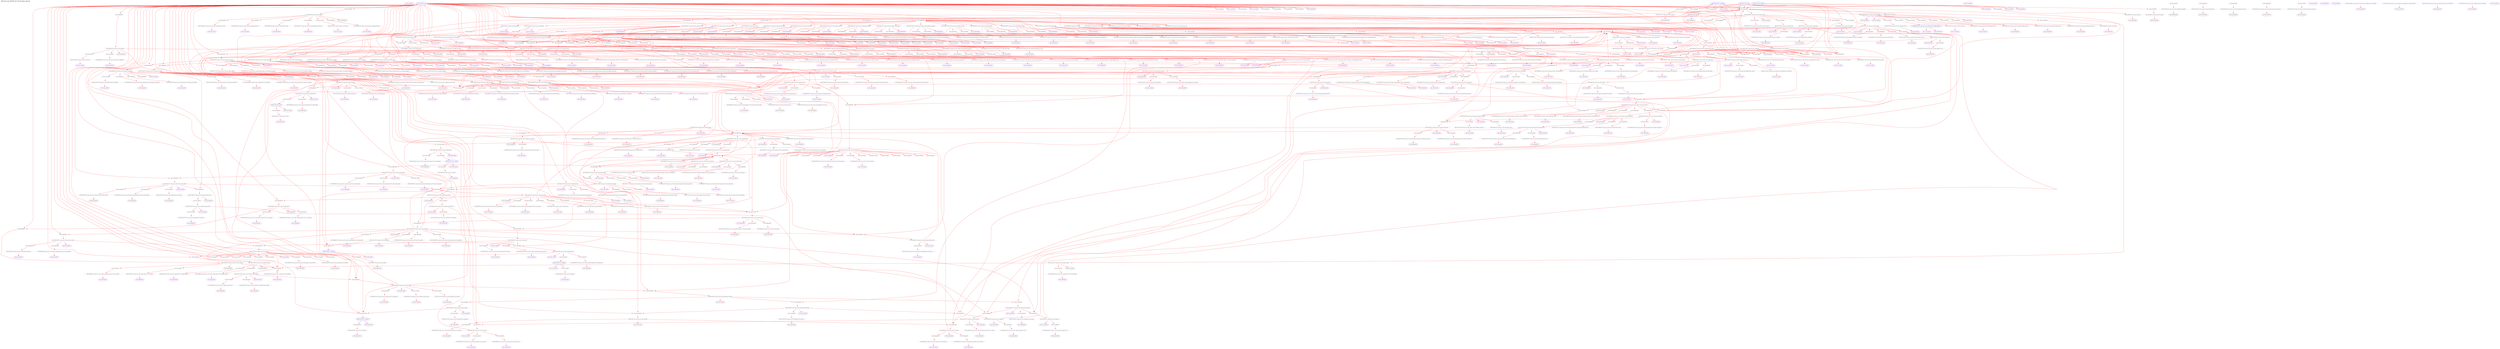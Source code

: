 digraph v3graph {
	graph	[label="MIPS_Bus_obj_dir/MIPS_Bus_TB_048_gate_simp.dot",
		 labelloc=t, labeljust=l,
		 //size="7.5,10",
		 rankdir=TB];
	n0	[fontsize=8 label="0x55573e7b56e0@TOP", color=purple];
	n1	[fontsize=8 label="0x55573e53a260@TOP", color=purple, style=dotted];
	n2	[fontsize=8 label="0x55573e537510 TOP->clk", color=blue];
	n3	[fontsize=8 label="0x55573e540db0 TOP->mips_cpu_bus__DOT__clk", color=blue, style=dotted];
	n4	[fontsize=8 label="0x55573e521a90@TOP", color=purple, style=dotted];
	n5	[fontsize=8 label="0x55573e52fdf0 TOP->reset", color=blue];
	n6	[fontsize=8 label="0x55573e52f040 TOP->mips_cpu_bus__DOT__reset", color=blue, style=dotted];
	n7	[fontsize=8 label="0x55573e521680@TOP", color=purple, style=dotted];
	n8	[fontsize=8 label="0x55573e5357f0 TOP->active", color=blue];
	n9	[fontsize=8 label="0x55573e5482b0 TOP->mips_cpu_bus__DOT__active", color=blue, style=dotted];
	n10	[fontsize=8 label="0x55573e546ab0@TOP", color=purple, style=dotted];
	n11	[fontsize=8 label="0x55573e535f30 TOP->register_v0", color=blue];
	n12	[fontsize=8 label="0x55573e548390 TOP->mips_cpu_bus__DOT__register_v0", color=blue, style=dotted];
	n13	[fontsize=8 label="0x55573e546db0@TOP", color=purple, style=dotted];
	n14	[fontsize=8 label="0x55573e535b90 TOP->address", color=blue];
	n15	[fontsize=8 label="0x55573e548470 TOP->mips_cpu_bus__DOT__address", color=blue, style=dotted];
	n16	[fontsize=8 label="0x55573e5470b0@TOP", color=purple, style=dotted];
	n17	[fontsize=8 label="0x55573e544210 TOP->write", color=blue];
	n18	[fontsize=8 label="0x55573e548550 TOP->mips_cpu_bus__DOT__write", color=blue, style=dotted];
	n19	[fontsize=8 label="0x55573e5473b0@TOP", color=purple, style=dotted];
	n20	[fontsize=8 label="0x55573e52d4d0 TOP->read", color=blue];
	n21	[fontsize=8 label="0x55573e548630 TOP->mips_cpu_bus__DOT__read", color=blue, style=dotted];
	n22	[fontsize=8 label="0x55573e5476b0@TOP", color=purple, style=dotted];
	n23	[fontsize=8 label="0x55573e5334a0 TOP->waitrequest", color=blue];
	n24	[fontsize=8 label="0x55573e548710 TOP->mips_cpu_bus__DOT__waitrequest", color=blue, style=dotted];
	n25	[fontsize=8 label="0x55573e5479b0@TOP", color=purple, style=dotted];
	n26	[fontsize=8 label="0x55573e53b620 TOP->writedata", color=blue];
	n27	[fontsize=8 label="0x55573e5487f0 TOP->mips_cpu_bus__DOT__writedata", color=blue, style=dotted];
	n28	[fontsize=8 label="0x55573e547cb0@TOP", color=purple, style=dotted];
	n29	[fontsize=8 label="0x55573e533f90 TOP->byteenable", color=blue];
	n30	[fontsize=8 label="0x55573e5488d0 TOP->mips_cpu_bus__DOT__byteenable", color=blue, style=dotted];
	n31	[fontsize=8 label="0x55573e547fb0@TOP", color=purple, style=dotted];
	n32	[fontsize=8 label="0x55573e541630 TOP->readdata", color=blue];
	n33	[fontsize=8 label="0x55573e5489b0 TOP->mips_cpu_bus__DOT__readdata", color=blue, style=dotted];
	n34	[fontsize=8 label="0x55573e54a070@TOP", color=purple, style=dotted];
	n35	[fontsize=8 label="0x55573e549dd0 TOP->mips_cpu_bus__DOT__instruction_decode", color=blue, style=dotted];
	n36	[fontsize=8 label="0x55573e549f90 TOP->mips_cpu_bus__DOT__op", color=blue, style=dotted];
	n37	[fontsize=8 label="0x55573e54a8e0@TOP", color=purple, style=dotted];
	n38	[fontsize=8 label="0x55573e54a720 TOP->mips_cpu_bus__DOT__read_address_1", color=blue, style=dotted];
	n39	[fontsize=8 label="0x55573e54af90@TOP", color=purple, style=dotted];
	n40	[fontsize=8 label="0x55573e54a800 TOP->mips_cpu_bus__DOT__Rs_decode", color=blue, style=dotted];
	n41	[fontsize=8 label="0x55573e54b800@TOP", color=purple, style=dotted];
	n42	[fontsize=8 label="0x55573e54b640 TOP->mips_cpu_bus__DOT__read_address_2", color=blue, style=dotted];
	n43	[fontsize=8 label="0x55573e54beb0@TOP", color=purple, style=dotted];
	n44	[fontsize=8 label="0x55573e54b720 TOP->mips_cpu_bus__DOT__Rt_decode", color=blue, style=dotted];
	n45	[fontsize=8 label="0x55573e54c640@TOP", color=purple, style=dotted];
	n46	[fontsize=8 label="0x55573e54c560 TOP->mips_cpu_bus__DOT__Rd_decode", color=blue, style=dotted];
	n47	[fontsize=8 label="0x55573e54cdd0@TOP", color=purple, style=dotted];
	n48	[fontsize=8 label="0x55573e54ccf0 TOP->mips_cpu_bus__DOT__immediate", color=blue, style=dotted];
	n49	[fontsize=8 label="0x55573e54d560@TOP", color=purple, style=dotted];
	n50	[fontsize=8 label="0x55573e54d480 TOP->mips_cpu_bus__DOT__j_offset", color=blue, style=dotted];
	n51	[fontsize=8 label="0x55573e5522f0@TOP", color=purple, style=dotted];
	n52	[fontsize=8 label="0x55573e5508b0 TOP->mips_cpu_bus__DOT__ALU_output_memory", color=blue, style=dotted];
	n53	[fontsize=8 label="0x55573e552210 TOP->mips_cpu_bus__DOT__data_address", color=blue, style=dotted];
	n54	[fontsize=8 label="0x55573e5525f0@TOP", color=purple, style=dotted];
	n55	[fontsize=8 label="0x55573e550b50 TOP->mips_cpu_bus__DOT__write_data_memory", color=blue, style=dotted];
	n56	[fontsize=8 label="0x55573e5529d0@TOP", color=purple, style=dotted];
	n57	[fontsize=8 label="0x55573e551db0 TOP->mips_cpu_bus__DOT__forward_A_decode", color=blue, style=dotted];
	n58	[fontsize=8 label="0x55573e54deb0 TOP->mips_cpu_bus__DOT__register_file_output_A_decode", color=blue, style=dotted];
	n59	[fontsize=8 label="0x55573e54e310 TOP->mips_cpu_bus__DOT__comparator_1", color=blue, style=dotted];
	n60	[fontsize=8 label="0x55573e552fd0@TOP", color=purple, style=dotted];
	n61	[fontsize=8 label="0x55573e551e90 TOP->mips_cpu_bus__DOT__forward_B_decode", color=blue, style=dotted];
	n62	[fontsize=8 label="0x55573e54df90 TOP->mips_cpu_bus__DOT__register_file_output_B_decode", color=blue, style=dotted];
	n63	[fontsize=8 label="0x55573e54e3f0 TOP->mips_cpu_bus__DOT__comparator_2", color=blue, style=dotted];
	n64	[fontsize=8 label="0x55573e5535d0@TOP", color=purple, style=dotted];
	n65	[fontsize=8 label="0x55573e549890 TOP->mips_cpu_bus__DOT__using_HI_LO_decode", color=blue, style=dotted];
	n66	[fontsize=8 label="0x55573e54dc10 TOP->mips_cpu_bus__DOT__register_file_output_LO_decode", color=blue, style=dotted];
	n67	[fontsize=8 label="0x55573e54e070 TOP->mips_cpu_bus__DOT__src_A_decode", color=blue, style=dotted];
	n68	[fontsize=8 label="0x55573e553bd0@TOP", color=purple, style=dotted];
	n69	[fontsize=8 label="0x55573e54dcf0 TOP->mips_cpu_bus__DOT__register_file_output_HI_decode", color=blue, style=dotted];
	n70	[fontsize=8 label="0x55573e54e150 TOP->mips_cpu_bus__DOT__src_B_decode", color=blue, style=dotted];
	n71	[fontsize=8 label="0x55573e5541d0@TOP", color=purple, style=dotted];
	n72	[fontsize=8 label="0x55573e549510 TOP->mips_cpu_bus__DOT__branch_decode", color=blue, style=dotted];
	n73	[fontsize=8 label="0x55573e5495f0 TOP->mips_cpu_bus__DOT__equal_decode", color=blue, style=dotted];
	n74	[fontsize=8 label="0x55573e548fd0 TOP->mips_cpu_bus__DOT__program_counter_src_decode", color=blue, style=dotted];
	n75	[fontsize=8 label="0x55573e5546b0@TOP", color=purple, style=dotted];
	n76	[fontsize=8 label="0x55573e54e230 TOP->mips_cpu_bus__DOT__sign_imm_decode", color=blue, style=dotted];
	n77	[fontsize=8 label="0x55573e555170@TOP", color=purple, style=dotted];
	n78	[fontsize=8 label="0x55573e54ddd0 TOP->mips_cpu_bus__DOT__shifter_output_decode", color=blue, style=dotted];
	n79	[fontsize=8 label="0x55573e5556a0@TOP", color=purple, style=dotted];
	n80	[fontsize=8 label="0x55573e549eb0 TOP->mips_cpu_bus__DOT__program_counter_plus_four_decode", color=blue, style=dotted];
	n81	[fontsize=8 label="0x55573e54e4d0 TOP->mips_cpu_bus__DOT__j_program_counter_decode", color=blue, style=dotted];
	n82	[fontsize=8 label="0x55573e556160@TOP", color=purple, style=dotted];
	n83	[fontsize=8 label="0x55573e550530 TOP->mips_cpu_bus__DOT__j_instruction_memory", color=blue, style=dotted];
	n84	[fontsize=8 label="0x55573e550d10 TOP->mips_cpu_bus__DOT__j_program_counter_memory", color=blue, style=dotted];
	n85	[fontsize=8 label="0x55573e550c30 TOP->mips_cpu_bus__DOT__ALU_output_memory_resolved", color=blue, style=dotted];
	n86	[fontsize=8 label="0x55573e556760@TOP", color=purple, style=dotted];
	n87	[fontsize=8 label="0x55573e551250 TOP->mips_cpu_bus__DOT__HALT_writeback", color=blue, style=dotted];
	n88	[fontsize=8 label="0x55573e556b20@TOP", color=purple, style=dotted];
	n89	[fontsize=8 label="0x55573e5507d0 TOP->mips_cpu_bus__DOT__byteenable_memory", color=blue, style=dotted];
	n90	[fontsize=8 label="0x55573e7b97b0@TOP", color=purple, style=dotted];
	n91	[fontsize=8 label="0x55573e54fff0 TOP->mips_cpu_bus__DOT__write_register_memory", color=blue, style=dotted];
	n92	[fontsize=8 label="0x55573e5515d0 TOP->mips_cpu_bus__DOT__write_register_writeback", color=blue, style=dotted];
	n93	[fontsize=8 label="0x55573e5516b0 TOP->mips_cpu_bus__DOT__result_writeback", color=blue, style=dotted];
	n94	[fontsize=8 label="0x55573e5528f0 TOP->mips_cpu_bus__DOT__register_v0_reg_file", color=blue, style=dotted];
	n95	[fontsize=8 label="0x55573e7b9630@TOP", color=purple, style=dotted];
	n96	[fontsize=8 label="0x55573e568740 TOP->mips_cpu_bus__DOT__fetch_state", color=blue, style=dotted];
	n97	[fontsize=8 label="0x55573e548c50 TOP->mips_cpu_bus__DOT__instr_address", color=blue, style=dotted];
	n98	[fontsize=8 label="0x55573e7b94b0@TOP", color=purple, style=dotted];
	n99	[fontsize=8 label="0x55573e7b9330@TOP", color=purple, style=dotted];
	n100	[fontsize=8 label="0x55573e5506f0 TOP->mips_cpu_bus__DOT__op_memory", color=blue, style=dotted];
	n101	[fontsize=8 label="0x55573e571d30@TOP", color=purple, style=dotted];
	n102	[fontsize=8 label="0x55573e548a90 TOP->mips_cpu_bus__DOT__internal_clk", color=blue];
	n103	[fontsize=8 label="0x55573e574a30 TOP->mips_cpu_bus__DOT__register_file__DOT__clk", color=blue, style=dotted];
	n104	[fontsize=8 label="0x55573e572030@TOP", color=purple, style=dotted];
	n105	[fontsize=8 label="0x55573e550ed0 TOP->mips_cpu_bus__DOT__register_write_writeback", color=blue, style=dotted];
	n106	[fontsize=8 label="0x55573e574bf0 TOP->mips_cpu_bus__DOT__register_file__DOT__write_enable", color=blue, style=dotted];
	n107	[fontsize=8 label="0x55573e572330@TOP", color=purple, style=dotted];
	n108	[fontsize=8 label="0x55573e550fb0 TOP->mips_cpu_bus__DOT__HI_register_write_writeback", color=blue, style=dotted];
	n109	[fontsize=8 label="0x55573e574cd0 TOP->mips_cpu_bus__DOT__register_file__DOT__HI_write_enable", color=blue, style=dotted];
	n110	[fontsize=8 label="0x55573e572630@TOP", color=purple, style=dotted];
	n111	[fontsize=8 label="0x55573e551090 TOP->mips_cpu_bus__DOT__LO_register_write_writeback", color=blue, style=dotted];
	n112	[fontsize=8 label="0x55573e574db0 TOP->mips_cpu_bus__DOT__register_file__DOT__LO_write_enable", color=blue, style=dotted];
	n113	[fontsize=8 label="0x55573e572930@TOP", color=purple, style=dotted];
	n114	[fontsize=8 label="0x55573e574e90 TOP->mips_cpu_bus__DOT__register_file__DOT__read_address_1", color=blue, style=dotted];
	n115	[fontsize=8 label="0x55573e572c30@TOP", color=purple, style=dotted];
	n116	[fontsize=8 label="0x55573e574f70 TOP->mips_cpu_bus__DOT__register_file__DOT__read_address_2", color=blue, style=dotted];
	n117	[fontsize=8 label="0x55573e572f30@TOP", color=purple, style=dotted];
	n118	[fontsize=8 label="0x55573e575050 TOP->mips_cpu_bus__DOT__register_file__DOT__write_address", color=blue, style=dotted];
	n119	[fontsize=8 label="0x55573e573230@TOP", color=purple, style=dotted];
	n120	[fontsize=8 label="0x55573e575130 TOP->mips_cpu_bus__DOT__register_file__DOT__write_data", color=blue, style=dotted];
	n121	[fontsize=8 label="0x55573e573530@TOP", color=purple, style=dotted];
	n122	[fontsize=8 label="0x55573e551790 TOP->mips_cpu_bus__DOT__ALU_HI_output_writeback", color=blue, style=dotted];
	n123	[fontsize=8 label="0x55573e575210 TOP->mips_cpu_bus__DOT__register_file__DOT__HI_write_data", color=blue, style=dotted];
	n124	[fontsize=8 label="0x55573e573830@TOP", color=purple, style=dotted];
	n125	[fontsize=8 label="0x55573e551870 TOP->mips_cpu_bus__DOT__ALU_LO_output_writeback", color=blue, style=dotted];
	n126	[fontsize=8 label="0x55573e5752f0 TOP->mips_cpu_bus__DOT__register_file__DOT__LO_write_data", color=blue, style=dotted];
	n127	[fontsize=8 label="0x55573e573b30@TOP", color=purple, style=dotted];
	n128	[fontsize=8 label="0x55573e5753d0 TOP->mips_cpu_bus__DOT__register_file__DOT__read_data_1", color=blue, style=dotted];
	n129	[fontsize=8 label="0x55573e573e30@TOP", color=purple, style=dotted];
	n130	[fontsize=8 label="0x55573e5754b0 TOP->mips_cpu_bus__DOT__register_file__DOT__read_data_2", color=blue, style=dotted];
	n131	[fontsize=8 label="0x55573e574130@TOP", color=purple, style=dotted];
	n132	[fontsize=8 label="0x55573e575590 TOP->mips_cpu_bus__DOT__register_file__DOT__read_data_LO", color=blue, style=dotted];
	n133	[fontsize=8 label="0x55573e574430@TOP", color=purple, style=dotted];
	n134	[fontsize=8 label="0x55573e575670 TOP->mips_cpu_bus__DOT__register_file__DOT__read_data_HI", color=blue, style=dotted];
	n135	[fontsize=8 label="0x55573e574730@TOP", color=purple, style=dotted];
	n136	[fontsize=8 label="0x55573e575750 TOP->mips_cpu_bus__DOT__register_file__DOT__read_register_2", color=blue, style=dotted];
	n137	[fontsize=8 label="0x55573e575ad0@TOP", color=purple, style=dotted];
	n138	[fontsize=8 label="0x55573e575830 TOP->mips_cpu_bus__DOT__register_file__DOT__registers", color=blue, style=dotted];
	n139	[fontsize=8 label="0x55573e575fb0@TOP", color=purple, style=dotted];
	n140	[fontsize=8 label="0x55573e576490@TOP", color=purple, style=dotted];
	n141	[fontsize=8 label="0x55573e5759f0 TOP->mips_cpu_bus__DOT__register_file__DOT__LO_reg", color=blue, style=dotted];
	n142	[fontsize=8 label="0x55573e576790@TOP", color=purple, style=dotted];
	n143	[fontsize=8 label="0x55573e575910 TOP->mips_cpu_bus__DOT__register_file__DOT__HI_reg", color=blue, style=dotted];
	n144	[fontsize=8 label="0x55573e576a90@TOP", color=purple, style=dotted];
	n145	[fontsize=8 label="0x55573e5770a0@TOP", color=purple, style=dotted];
	n146	[fontsize=8 label="0x55573e576fc0 TOP->mips_cpu_bus__DOT__register_file__DOT__modified_write_clk", color=blue];
	n147	[fontsize=8 label="0x55573e578870@TOP", color=purple, style=dotted];
	n148	[fontsize=8 label="0x55573e579a70 TOP->mips_cpu_bus__DOT__pc__DOT__clk", color=blue, style=dotted];
	n149	[fontsize=8 label="0x55573e578b70@TOP", color=purple, style=dotted];
	n150	[fontsize=8 label="0x55573e548b70 TOP->mips_cpu_bus__DOT__program_counter_prime", color=blue, style=dotted];
	n151	[fontsize=8 label="0x55573e579b50 TOP->mips_cpu_bus__DOT__pc__DOT__address_input", color=blue, style=dotted];
	n152	[fontsize=8 label="0x55573e578e70@TOP", color=purple, style=dotted];
	n153	[fontsize=8 label="0x55573e551bf0 TOP->mips_cpu_bus__DOT__stall_fetch", color=blue, style=dotted];
	n154	[fontsize=8 label="0x55573e579c30 TOP->mips_cpu_bus__DOT__pc__DOT__enable", color=blue, style=dotted];
	n155	[fontsize=8 label="0x55573e579170@TOP", color=purple, style=dotted];
	n156	[fontsize=8 label="0x55573e579d10 TOP->mips_cpu_bus__DOT__pc__DOT__reset", color=blue, style=dotted];
	n157	[fontsize=8 label="0x55573e579470@TOP", color=purple, style=dotted];
	n158	[fontsize=8 label="0x55573e548ef0 TOP->mips_cpu_bus__DOT__HALT_fetch", color=blue, style=dotted];
	n159	[fontsize=8 label="0x55573e579df0 TOP->mips_cpu_bus__DOT__pc__DOT__halt", color=blue, style=dotted];
	n160	[fontsize=8 label="0x55573e579770@TOP", color=purple, style=dotted];
	n161	[fontsize=8 label="0x55573e579ed0 TOP->mips_cpu_bus__DOT__pc__DOT__address_output", color=blue, style=dotted];
	n162	[fontsize=8 label="0x55573e57b5d0@TOP", color=purple, style=dotted];
	n163	[fontsize=8 label="0x55573e57bbd0 TOP->mips_cpu_bus__DOT__plus_four_adder__DOT__a", color=blue, style=dotted];
	n164	[fontsize=8 label="0x55573e57b8d0@TOP", color=purple, style=dotted];
	n165	[fontsize=8 label="0x55573e548d30 TOP->mips_cpu_bus__DOT__program_counter_plus_four_fetch", color=blue, style=dotted];
	n166	[fontsize=8 label="0x55573e57bd90 TOP->mips_cpu_bus__DOT__plus_four_adder__DOT__z", color=blue, style=dotted];
	n167	[fontsize=8 label="0x55573e57be70@TOP", color=purple, style=dotted];
	n168	[fontsize=8 label="0x55573e57c3a0@TOP", color=purple, style=dotted];
	n169	[fontsize=8 label="0x55573e57d080 TOP->mips_cpu_bus__DOT__program_counter_multiplexer__DOT__control", color=blue, style=dotted];
	n170	[fontsize=8 label="0x55573e57c6a0@TOP", color=purple, style=dotted];
	n171	[fontsize=8 label="0x55573e57d160 TOP->mips_cpu_bus__DOT__program_counter_multiplexer__DOT__input_0", color=blue, style=dotted];
	n172	[fontsize=8 label="0x55573e57c9a0@TOP", color=purple, style=dotted];
	n173	[fontsize=8 label="0x55573e549cf0 TOP->mips_cpu_bus__DOT__program_counter_branch_decode", color=blue, style=dotted];
	n174	[fontsize=8 label="0x55573e57d240 TOP->mips_cpu_bus__DOT__program_counter_multiplexer__DOT__input_1", color=blue, style=dotted];
	n175	[fontsize=8 label="0x55573e57cca0@TOP", color=purple, style=dotted];
	n176	[fontsize=8 label="0x55573e548e10 TOP->mips_cpu_bus__DOT__program_counter_mux_1_out", color=blue, style=dotted];
	n177	[fontsize=8 label="0x55573e57d320 TOP->mips_cpu_bus__DOT__program_counter_multiplexer__DOT__resolved", color=blue, style=dotted];
	n178	[fontsize=8 label="0x55573e57d400@TOP", color=purple, style=dotted];
	n179	[fontsize=8 label="0x55573e57da00@TOP", color=purple, style=dotted];
	n180	[fontsize=8 label="0x55573e550450 TOP->mips_cpu_bus__DOT__program_counter_multiplexer_jump_memory", color=blue, style=dotted];
	n181	[fontsize=8 label="0x55573e57e6e0 TOP->mips_cpu_bus__DOT__program_counter_multiplexer_two__DOT__control", color=blue, style=dotted];
	n182	[fontsize=8 label="0x55573e57dd00@TOP", color=purple, style=dotted];
	n183	[fontsize=8 label="0x55573e57e7c0 TOP->mips_cpu_bus__DOT__program_counter_multiplexer_two__DOT__input_0", color=blue, style=dotted];
	n184	[fontsize=8 label="0x55573e57e000@TOP", color=purple, style=dotted];
	n185	[fontsize=8 label="0x55573e57e8a0 TOP->mips_cpu_bus__DOT__program_counter_multiplexer_two__DOT__input_1", color=blue, style=dotted];
	n186	[fontsize=8 label="0x55573e57e300@TOP", color=purple, style=dotted];
	n187	[fontsize=8 label="0x55573e57e980 TOP->mips_cpu_bus__DOT__program_counter_multiplexer_two__DOT__resolved", color=blue, style=dotted];
	n188	[fontsize=8 label="0x55573e57ea60@TOP", color=purple, style=dotted];
	n189	[fontsize=8 label="0x55573e57f060@TOP", color=purple, style=dotted];
	n190	[fontsize=8 label="0x55573e580860 TOP->mips_cpu_bus__DOT__fetch_decode_register__DOT__clk", color=blue, style=dotted];
	n191	[fontsize=8 label="0x55573e57f360@TOP", color=purple, style=dotted];
	n192	[fontsize=8 label="0x55573e551cd0 TOP->mips_cpu_bus__DOT__stall_decode", color=blue, style=dotted];
	n193	[fontsize=8 label="0x55573e580940 TOP->mips_cpu_bus__DOT__fetch_decode_register__DOT__enable", color=blue, style=dotted];
	n194	[fontsize=8 label="0x55573e57f660@TOP", color=purple, style=dotted];
	n195	[fontsize=8 label="0x55573e580a20 TOP->mips_cpu_bus__DOT__fetch_decode_register__DOT__clear", color=blue, style=dotted];
	n196	[fontsize=8 label="0x55573e57f960@TOP", color=purple, style=dotted];
	n197	[fontsize=8 label="0x55573e580b00 TOP->mips_cpu_bus__DOT__fetch_decode_register__DOT__reset", color=blue, style=dotted];
	n198	[fontsize=8 label="0x55573e57fc60@TOP", color=purple, style=dotted];
	n199	[fontsize=8 label="0x55573e580be0 TOP->mips_cpu_bus__DOT__fetch_decode_register__DOT__HALT_fetch", color=blue, style=dotted];
	n200	[fontsize=8 label="0x55573e57ff60@TOP", color=purple, style=dotted];
	n201	[fontsize=8 label="0x55573e549c10 TOP->mips_cpu_bus__DOT__HALT_decode", color=blue, style=dotted];
	n202	[fontsize=8 label="0x55573e580cc0 TOP->mips_cpu_bus__DOT__fetch_decode_register__DOT__HALT_decode", color=blue, style=dotted];
	n203	[fontsize=8 label="0x55573e580260@TOP", color=purple, style=dotted];
	n204	[fontsize=8 label="0x55573e580da0 TOP->mips_cpu_bus__DOT__fetch_decode_register__DOT__program_counter_plus_four_fetch", color=blue, style=dotted];
	n205	[fontsize=8 label="0x55573e580560@TOP", color=purple, style=dotted];
	n206	[fontsize=8 label="0x55573e580e80 TOP->mips_cpu_bus__DOT__fetch_decode_register__DOT__program_counter_plus_four_decode", color=blue, style=dotted];
	n207	[fontsize=8 label="0x55573e582e70@TOP", color=purple, style=dotted];
	n208	[fontsize=8 label="0x55573e585570 TOP->mips_cpu_bus__DOT__control_unit__DOT__instruction", color=blue, style=dotted];
	n209	[fontsize=8 label="0x55573e583170@TOP", color=purple, style=dotted];
	n210	[fontsize=8 label="0x55573e5490b0 TOP->mips_cpu_bus__DOT__register_write_decode", color=blue, style=dotted];
	n211	[fontsize=8 label="0x55573e585650 TOP->mips_cpu_bus__DOT__control_unit__DOT__register_write", color=blue, style=dotted];
	n212	[fontsize=8 label="0x55573e583470@TOP", color=purple, style=dotted];
	n213	[fontsize=8 label="0x55573e549190 TOP->mips_cpu_bus__DOT__memory_to_register_decode", color=blue, style=dotted];
	n214	[fontsize=8 label="0x55573e585730 TOP->mips_cpu_bus__DOT__control_unit__DOT__memory_to_register", color=blue, style=dotted];
	n215	[fontsize=8 label="0x55573e583770@TOP", color=purple, style=dotted];
	n216	[fontsize=8 label="0x55573e549270 TOP->mips_cpu_bus__DOT__memory_write_decode", color=blue, style=dotted];
	n217	[fontsize=8 label="0x55573e585810 TOP->mips_cpu_bus__DOT__control_unit__DOT__memory_write", color=blue, style=dotted];
	n218	[fontsize=8 label="0x55573e583a70@TOP", color=purple, style=dotted];
	n219	[fontsize=8 label="0x55573e549350 TOP->mips_cpu_bus__DOT__ALU_src_B_decode", color=blue, style=dotted];
	n220	[fontsize=8 label="0x55573e5858f0 TOP->mips_cpu_bus__DOT__control_unit__DOT__ALU_src_B", color=blue, style=dotted];
	n221	[fontsize=8 label="0x55573e583d70@TOP", color=purple, style=dotted];
	n222	[fontsize=8 label="0x55573e549430 TOP->mips_cpu_bus__DOT__register_destination_decode", color=blue, style=dotted];
	n223	[fontsize=8 label="0x55573e5859d0 TOP->mips_cpu_bus__DOT__control_unit__DOT__register_destination", color=blue, style=dotted];
	n224	[fontsize=8 label="0x55573e584070@TOP", color=purple, style=dotted];
	n225	[fontsize=8 label="0x55573e585ab0 TOP->mips_cpu_bus__DOT__control_unit__DOT__branch", color=blue, style=dotted];
	n226	[fontsize=8 label="0x55573e584370@TOP", color=purple, style=dotted];
	n227	[fontsize=8 label="0x55573e5496d0 TOP->mips_cpu_bus__DOT__ALU_function_decode", color=blue, style=dotted];
	n228	[fontsize=8 label="0x55573e585bd0 TOP->mips_cpu_bus__DOT__control_unit__DOT__ALU_function", color=blue, style=dotted];
	n229	[fontsize=8 label="0x55573e584670@TOP", color=purple, style=dotted];
	n230	[fontsize=8 label="0x55573e5497b0 TOP->mips_cpu_bus__DOT__program_counter_multiplexer_jump_decode", color=blue, style=dotted];
	n231	[fontsize=8 label="0x55573e585cf0 TOP->mips_cpu_bus__DOT__control_unit__DOT__program_counter_multiplexer_jump", color=blue, style=dotted];
	n232	[fontsize=8 label="0x55573e584970@TOP", color=purple, style=dotted];
	n233	[fontsize=8 label="0x55573e549970 TOP->mips_cpu_bus__DOT__j_instruction_decode", color=blue, style=dotted];
	n234	[fontsize=8 label="0x55573e585dd0 TOP->mips_cpu_bus__DOT__control_unit__DOT__j_instruction", color=blue, style=dotted];
	n235	[fontsize=8 label="0x55573e584c70@TOP", color=purple, style=dotted];
	n236	[fontsize=8 label="0x55573e549b30 TOP->mips_cpu_bus__DOT__LO_register_write_decode", color=blue, style=dotted];
	n237	[fontsize=8 label="0x55573e585ef0 TOP->mips_cpu_bus__DOT__control_unit__DOT__LO_register_write", color=blue, style=dotted];
	n238	[fontsize=8 label="0x55573e584f70@TOP", color=purple, style=dotted];
	n239	[fontsize=8 label="0x55573e549a50 TOP->mips_cpu_bus__DOT__HI_register_write_decode", color=blue, style=dotted];
	n240	[fontsize=8 label="0x55573e586010 TOP->mips_cpu_bus__DOT__control_unit__DOT__HI_register_write", color=blue, style=dotted];
	n241	[fontsize=8 label="0x55573e585270@TOP", color=purple, style=dotted];
	n242	[fontsize=8 label="0x55573e586130 TOP->mips_cpu_bus__DOT__control_unit__DOT__using_HI_LO", color=blue, style=dotted];
	n243	[fontsize=8 label="0x55573e5865f0@TOP", color=purple, style=dotted];
	n244	[fontsize=8 label="0x55573e586290 TOP->mips_cpu_bus__DOT__control_unit__DOT__op", color=blue, style=dotted];
	n245	[fontsize=8 label="0x55573e5863b0 TOP->mips_cpu_bus__DOT__control_unit__DOT__rt", color=blue, style=dotted];
	n246	[fontsize=8 label="0x55573e5864d0 TOP->mips_cpu_bus__DOT__control_unit__DOT__funct", color=blue, style=dotted];
	n247	[fontsize=8 label="0x55573e5c2f40@TOP", color=purple, style=dotted];
	n248	[fontsize=8 label="0x55573e5c4270 TOP->mips_cpu_bus__DOT__reg_output_comparator__DOT__op", color=blue, style=dotted];
	n249	[fontsize=8 label="0x55573e5c32f0@TOP", color=purple, style=dotted];
	n250	[fontsize=8 label="0x55573e5c43d0 TOP->mips_cpu_bus__DOT__reg_output_comparator__DOT__rt", color=blue, style=dotted];
	n251	[fontsize=8 label="0x55573e5c36d0@TOP", color=purple, style=dotted];
	n252	[fontsize=8 label="0x55573e5c44f0 TOP->mips_cpu_bus__DOT__reg_output_comparator__DOT__a", color=blue, style=dotted];
	n253	[fontsize=8 label="0x55573e5c3ab0@TOP", color=purple, style=dotted];
	n254	[fontsize=8 label="0x55573e5c4610 TOP->mips_cpu_bus__DOT__reg_output_comparator__DOT__b", color=blue, style=dotted];
	n255	[fontsize=8 label="0x55573e5c3e90@TOP", color=purple, style=dotted];
	n256	[fontsize=8 label="0x55573e5c4730 TOP->mips_cpu_bus__DOT__reg_output_comparator__DOT__c", color=blue, style=dotted];
	n257	[fontsize=8 label="0x55573e5c4850@TOP", color=purple, style=dotted];
	n258	[fontsize=8 label="0x55573e5c8ec0@TOP", color=purple, style=dotted];
	n259	[fontsize=8 label="0x55573e5c9a00 TOP->mips_cpu_bus__DOT__adder_decode__DOT__a", color=blue, style=dotted];
	n260	[fontsize=8 label="0x55573e5c9280@TOP", color=purple, style=dotted];
	n261	[fontsize=8 label="0x55573e5c9b90 TOP->mips_cpu_bus__DOT__adder_decode__DOT__b", color=blue, style=dotted];
	n262	[fontsize=8 label="0x55573e5c9640@TOP", color=purple, style=dotted];
	n263	[fontsize=8 label="0x55573e5c9cb0 TOP->mips_cpu_bus__DOT__adder_decode__DOT__z", color=blue, style=dotted];
	n264	[fontsize=8 label="0x55573e5c9dd0@TOP", color=purple, style=dotted];
	n265	[fontsize=8 label="0x55573e5ca3f0@TOP", color=purple, style=dotted];
	n266	[fontsize=8 label="0x55573e5d5600 TOP->mips_cpu_bus__DOT__decode_execute_register__DOT__clk", color=blue, style=dotted];
	n267	[fontsize=8 label="0x55573e5ca7a0@TOP", color=purple, style=dotted];
	n268	[fontsize=8 label="0x55573e551f70 TOP->mips_cpu_bus__DOT__flush_execute_register", color=blue, style=dotted];
	n269	[fontsize=8 label="0x55573e5d57c0 TOP->mips_cpu_bus__DOT__decode_execute_register__DOT__clear", color=blue, style=dotted];
	n270	[fontsize=8 label="0x55573e5cab90@TOP", color=purple, style=dotted];
	n271	[fontsize=8 label="0x55573e5d58e0 TOP->mips_cpu_bus__DOT__decode_execute_register__DOT__reset", color=blue, style=dotted];
	n272	[fontsize=8 label="0x55573e5caf70@TOP", color=purple, style=dotted];
	n273	[fontsize=8 label="0x55573e5d5a00 TOP->mips_cpu_bus__DOT__decode_execute_register__DOT__register_write_decode", color=blue, style=dotted];
	n274	[fontsize=8 label="0x55573e5cb370@TOP", color=purple, style=dotted];
	n275	[fontsize=8 label="0x55573e5d5b20 TOP->mips_cpu_bus__DOT__decode_execute_register__DOT__memory_to_register_decode", color=blue, style=dotted];
	n276	[fontsize=8 label="0x55573e5cb770@TOP", color=purple, style=dotted];
	n277	[fontsize=8 label="0x55573e5d5c40 TOP->mips_cpu_bus__DOT__decode_execute_register__DOT__memory_write_decode", color=blue, style=dotted];
	n278	[fontsize=8 label="0x55573e5cbb60@TOP", color=purple, style=dotted];
	n279	[fontsize=8 label="0x55573e5d5d60 TOP->mips_cpu_bus__DOT__decode_execute_register__DOT__ALU_src_B_decode", color=blue, style=dotted];
	n280	[fontsize=8 label="0x55573e5cbf50@TOP", color=purple, style=dotted];
	n281	[fontsize=8 label="0x55573e5d5e80 TOP->mips_cpu_bus__DOT__decode_execute_register__DOT__register_destination_decode", color=blue, style=dotted];
	n282	[fontsize=8 label="0x55573e5cc360@TOP", color=purple, style=dotted];
	n283	[fontsize=8 label="0x55573e5d5fa0 TOP->mips_cpu_bus__DOT__decode_execute_register__DOT__HI_register_write_decode", color=blue, style=dotted];
	n284	[fontsize=8 label="0x55573e5cc760@TOP", color=purple, style=dotted];
	n285	[fontsize=8 label="0x55573e5d60c0 TOP->mips_cpu_bus__DOT__decode_execute_register__DOT__LO_register_write_decode", color=blue, style=dotted];
	n286	[fontsize=8 label="0x55573e5ccb60@TOP", color=purple, style=dotted];
	n287	[fontsize=8 label="0x55573e5d61e0 TOP->mips_cpu_bus__DOT__decode_execute_register__DOT__ALU_function_decode", color=blue, style=dotted];
	n288	[fontsize=8 label="0x55573e5ccf50@TOP", color=purple, style=dotted];
	n289	[fontsize=8 label="0x55573e5d6300 TOP->mips_cpu_bus__DOT__decode_execute_register__DOT__program_counter_multiplexer_jump_decode", color=blue, style=dotted];
	n290	[fontsize=8 label="0x55573e5cd370@TOP", color=purple, style=dotted];
	n291	[fontsize=8 label="0x55573e5d6420 TOP->mips_cpu_bus__DOT__decode_execute_register__DOT__j_instruction_decode", color=blue, style=dotted];
	n292	[fontsize=8 label="0x55573e5cd760@TOP", color=purple, style=dotted];
	n293	[fontsize=8 label="0x55573e5d6540 TOP->mips_cpu_bus__DOT__decode_execute_register__DOT__using_HI_LO_decode", color=blue, style=dotted];
	n294	[fontsize=8 label="0x55573e5cdb50@TOP", color=purple, style=dotted];
	n295	[fontsize=8 label="0x55573e5d6660 TOP->mips_cpu_bus__DOT__decode_execute_register__DOT__HALT_decode", color=blue, style=dotted];
	n296	[fontsize=8 label="0x55573e5cdf40@TOP", color=purple, style=dotted];
	n297	[fontsize=8 label="0x55573e5d6780 TOP->mips_cpu_bus__DOT__decode_execute_register__DOT__op_decode", color=blue, style=dotted];
	n298	[fontsize=8 label="0x55573e5ce2f0@TOP", color=purple, style=dotted];
	n299	[fontsize=8 label="0x55573e54ecb0 TOP->mips_cpu_bus__DOT__register_write_execute", color=blue, style=dotted];
	n300	[fontsize=8 label="0x55573e5d68a0 TOP->mips_cpu_bus__DOT__decode_execute_register__DOT__register_write_execute", color=blue, style=dotted];
	n301	[fontsize=8 label="0x55573e5ce6f0@TOP", color=purple, style=dotted];
	n302	[fontsize=8 label="0x55573e54e690 TOP->mips_cpu_bus__DOT__memory_to_register_execute", color=blue, style=dotted];
	n303	[fontsize=8 label="0x55573e5d69c0 TOP->mips_cpu_bus__DOT__decode_execute_register__DOT__memory_to_register_execute", color=blue, style=dotted];
	n304	[fontsize=8 label="0x55573e5ceb00@TOP", color=purple, style=dotted];
	n305	[fontsize=8 label="0x55573e54e770 TOP->mips_cpu_bus__DOT__memory_write_execute", color=blue, style=dotted];
	n306	[fontsize=8 label="0x55573e5d6ae0 TOP->mips_cpu_bus__DOT__decode_execute_register__DOT__memory_write_execute", color=blue, style=dotted];
	n307	[fontsize=8 label="0x55573e5ceef0@TOP", color=purple, style=dotted];
	n308	[fontsize=8 label="0x55573e54e930 TOP->mips_cpu_bus__DOT__ALU_src_B_execute", color=blue, style=dotted];
	n309	[fontsize=8 label="0x55573e5d6c00 TOP->mips_cpu_bus__DOT__decode_execute_register__DOT__ALU_src_B_execute", color=blue, style=dotted];
	n310	[fontsize=8 label="0x55573e5cf2e0@TOP", color=purple, style=dotted];
	n311	[fontsize=8 label="0x55573e54e5b0 TOP->mips_cpu_bus__DOT__register_destination_execute", color=blue, style=dotted];
	n312	[fontsize=8 label="0x55573e5d6d20 TOP->mips_cpu_bus__DOT__decode_execute_register__DOT__register_destination_execute", color=blue, style=dotted];
	n313	[fontsize=8 label="0x55573e5cf6f0@TOP", color=purple, style=dotted];
	n314	[fontsize=8 label="0x55573e54eaf0 TOP->mips_cpu_bus__DOT__HI_register_write_execute", color=blue, style=dotted];
	n315	[fontsize=8 label="0x55573e5d6e40 TOP->mips_cpu_bus__DOT__decode_execute_register__DOT__HI_register_write_execute", color=blue, style=dotted];
	n316	[fontsize=8 label="0x55573e5cfaf0@TOP", color=purple, style=dotted];
	n317	[fontsize=8 label="0x55573e54ebd0 TOP->mips_cpu_bus__DOT__LO_register_write_execute", color=blue, style=dotted];
	n318	[fontsize=8 label="0x55573e5d6f60 TOP->mips_cpu_bus__DOT__decode_execute_register__DOT__LO_register_write_execute", color=blue, style=dotted];
	n319	[fontsize=8 label="0x55573e5cfef0@TOP", color=purple, style=dotted];
	n320	[fontsize=8 label="0x55573e54ea10 TOP->mips_cpu_bus__DOT__ALU_function_execute", color=blue, style=dotted];
	n321	[fontsize=8 label="0x55573e5d7080 TOP->mips_cpu_bus__DOT__decode_execute_register__DOT__ALU_function_execute", color=blue, style=dotted];
	n322	[fontsize=8 label="0x55573e5d02e0@TOP", color=purple, style=dotted];
	n323	[fontsize=8 label="0x55573e54ed90 TOP->mips_cpu_bus__DOT__program_counter_multiplexer_jump_execute", color=blue, style=dotted];
	n324	[fontsize=8 label="0x55573e5d71a0 TOP->mips_cpu_bus__DOT__decode_execute_register__DOT__program_counter_multiplexer_jump_execute", color=blue, style=dotted];
	n325	[fontsize=8 label="0x55573e5d0700@TOP", color=purple, style=dotted];
	n326	[fontsize=8 label="0x55573e54ee70 TOP->mips_cpu_bus__DOT__j_instruction_execute", color=blue, style=dotted];
	n327	[fontsize=8 label="0x55573e5d72c0 TOP->mips_cpu_bus__DOT__decode_execute_register__DOT__j_instruction_execute", color=blue, style=dotted];
	n328	[fontsize=8 label="0x55573e5d0b00@TOP", color=purple, style=dotted];
	n329	[fontsize=8 label="0x55573e54ef50 TOP->mips_cpu_bus__DOT__using_HI_LO_execute", color=blue, style=dotted];
	n330	[fontsize=8 label="0x55573e5d73e0 TOP->mips_cpu_bus__DOT__decode_execute_register__DOT__using_HI_LO_execute", color=blue, style=dotted];
	n331	[fontsize=8 label="0x55573e5d0ef0@TOP", color=purple, style=dotted];
	n332	[fontsize=8 label="0x55573e54f030 TOP->mips_cpu_bus__DOT__HALT_execute", color=blue, style=dotted];
	n333	[fontsize=8 label="0x55573e5d7500 TOP->mips_cpu_bus__DOT__decode_execute_register__DOT__HALT_execute", color=blue, style=dotted];
	n334	[fontsize=8 label="0x55573e5d12e0@TOP", color=purple, style=dotted];
	n335	[fontsize=8 label="0x55573e54f110 TOP->mips_cpu_bus__DOT__op_execute", color=blue, style=dotted];
	n336	[fontsize=8 label="0x55573e5d7620 TOP->mips_cpu_bus__DOT__decode_execute_register__DOT__op_execute", color=blue, style=dotted];
	n337	[fontsize=8 label="0x55573e5d16d0@TOP", color=purple, style=dotted];
	n338	[fontsize=8 label="0x55573e5d7740 TOP->mips_cpu_bus__DOT__decode_execute_register__DOT__Rs_decode", color=blue, style=dotted];
	n339	[fontsize=8 label="0x55573e5d1ab0@TOP", color=purple, style=dotted];
	n340	[fontsize=8 label="0x55573e5d7860 TOP->mips_cpu_bus__DOT__decode_execute_register__DOT__Rt_decode", color=blue, style=dotted];
	n341	[fontsize=8 label="0x55573e5d1e90@TOP", color=purple, style=dotted];
	n342	[fontsize=8 label="0x55573e5d7980 TOP->mips_cpu_bus__DOT__decode_execute_register__DOT__Rd_decode", color=blue, style=dotted];
	n343	[fontsize=8 label="0x55573e5d2270@TOP", color=purple, style=dotted];
	n344	[fontsize=8 label="0x55573e5d7aa0 TOP->mips_cpu_bus__DOT__decode_execute_register__DOT__sign_imm_decode", color=blue, style=dotted];
	n345	[fontsize=8 label="0x55573e5d2660@TOP", color=purple, style=dotted];
	n346	[fontsize=8 label="0x55573e54f8f0 TOP->mips_cpu_bus__DOT__Rs_execute", color=blue, style=dotted];
	n347	[fontsize=8 label="0x55573e5d7bc0 TOP->mips_cpu_bus__DOT__decode_execute_register__DOT__Rs_execute", color=blue, style=dotted];
	n348	[fontsize=8 label="0x55573e5d2a50@TOP", color=purple, style=dotted];
	n349	[fontsize=8 label="0x55573e54f9d0 TOP->mips_cpu_bus__DOT__Rt_execute", color=blue, style=dotted];
	n350	[fontsize=8 label="0x55573e5d7ce0 TOP->mips_cpu_bus__DOT__decode_execute_register__DOT__Rt_execute", color=blue, style=dotted];
	n351	[fontsize=8 label="0x55573e5d2e40@TOP", color=purple, style=dotted];
	n352	[fontsize=8 label="0x55573e54fab0 TOP->mips_cpu_bus__DOT__Rd_execute", color=blue, style=dotted];
	n353	[fontsize=8 label="0x55573e5d7e00 TOP->mips_cpu_bus__DOT__decode_execute_register__DOT__Rd_execute", color=blue, style=dotted];
	n354	[fontsize=8 label="0x55573e5d3230@TOP", color=purple, style=dotted];
	n355	[fontsize=8 label="0x55573e54fb90 TOP->mips_cpu_bus__DOT__sign_imm_execute", color=blue, style=dotted];
	n356	[fontsize=8 label="0x55573e5d7f20 TOP->mips_cpu_bus__DOT__decode_execute_register__DOT__sign_imm_execute", color=blue, style=dotted];
	n357	[fontsize=8 label="0x55573e5d3620@TOP", color=purple, style=dotted];
	n358	[fontsize=8 label="0x55573e5d8040 TOP->mips_cpu_bus__DOT__decode_execute_register__DOT__src_A_decode", color=blue, style=dotted];
	n359	[fontsize=8 label="0x55573e5d3a10@TOP", color=purple, style=dotted];
	n360	[fontsize=8 label="0x55573e5d8160 TOP->mips_cpu_bus__DOT__decode_execute_register__DOT__src_B_decode", color=blue, style=dotted];
	n361	[fontsize=8 label="0x55573e5d3e00@TOP", color=purple, style=dotted];
	n362	[fontsize=8 label="0x55573e5d8280 TOP->mips_cpu_bus__DOT__decode_execute_register__DOT__program_counter_plus_four_decode", color=blue, style=dotted];
	n363	[fontsize=8 label="0x55573e5d4210@TOP", color=purple, style=dotted];
	n364	[fontsize=8 label="0x55573e5d83a0 TOP->mips_cpu_bus__DOT__decode_execute_register__DOT__j_program_counter_decode", color=blue, style=dotted];
	n365	[fontsize=8 label="0x55573e5d4610@TOP", color=purple, style=dotted];
	n366	[fontsize=8 label="0x55573e54f1f0 TOP->mips_cpu_bus__DOT__src_A_execute", color=blue, style=dotted];
	n367	[fontsize=8 label="0x55573e5d84c0 TOP->mips_cpu_bus__DOT__decode_execute_register__DOT__src_A_execute", color=blue, style=dotted];
	n368	[fontsize=8 label="0x55573e5d4a00@TOP", color=purple, style=dotted];
	n369	[fontsize=8 label="0x55573e54f2d0 TOP->mips_cpu_bus__DOT__src_B_execute", color=blue, style=dotted];
	n370	[fontsize=8 label="0x55573e5d85e0 TOP->mips_cpu_bus__DOT__decode_execute_register__DOT__src_B_execute", color=blue, style=dotted];
	n371	[fontsize=8 label="0x55573e5d4df0@TOP", color=purple, style=dotted];
	n372	[fontsize=8 label="0x55573e54fd50 TOP->mips_cpu_bus__DOT__program_counter_plus_four_execute", color=blue, style=dotted];
	n373	[fontsize=8 label="0x55573e5d8700 TOP->mips_cpu_bus__DOT__decode_execute_register__DOT__program_counter_plus_four_execute", color=blue, style=dotted];
	n374	[fontsize=8 label="0x55573e5d5200@TOP", color=purple, style=dotted];
	n375	[fontsize=8 label="0x55573e54fe30 TOP->mips_cpu_bus__DOT__j_program_counter_execute", color=blue, style=dotted];
	n376	[fontsize=8 label="0x55573e5d8820 TOP->mips_cpu_bus__DOT__decode_execute_register__DOT__j_program_counter_execute", color=blue, style=dotted];
	n377	[fontsize=8 label="0x55573e5e8450@TOP", color=purple, style=dotted];
	n378	[fontsize=8 label="0x55573e5e8d90 TOP->mips_cpu_bus__DOT__plus_four_adder_execute__DOT__b", color=blue, style=dotted];
	n379	[fontsize=8 label="0x55573e5e8840@TOP", color=purple, style=dotted];
	n380	[fontsize=8 label="0x55573e54fc70 TOP->mips_cpu_bus__DOT__program_counter_plus_eight_execute", color=blue, style=dotted];
	n381	[fontsize=8 label="0x55573e5e8eb0 TOP->mips_cpu_bus__DOT__plus_four_adder_execute__DOT__z", color=blue, style=dotted];
	n382	[fontsize=8 label="0x55573e5e8fd0@TOP", color=purple, style=dotted];
	n383	[fontsize=8 label="0x55573e5e95c0@TOP", color=purple, style=dotted];
	n384	[fontsize=8 label="0x55573e5ea760 TOP->mips_cpu_bus__DOT__write_register_execute_mux__DOT__control", color=blue, style=dotted];
	n385	[fontsize=8 label="0x55573e5e99c0@TOP", color=purple, style=dotted];
	n386	[fontsize=8 label="0x55573e5ea880 TOP->mips_cpu_bus__DOT__write_register_execute_mux__DOT__input_0", color=blue, style=dotted];
	n387	[fontsize=8 label="0x55573e5e9db0@TOP", color=purple, style=dotted];
	n388	[fontsize=8 label="0x55573e5ea9a0 TOP->mips_cpu_bus__DOT__write_register_execute_mux__DOT__input_1", color=blue, style=dotted];
	n389	[fontsize=8 label="0x55573e5ea1a0@TOP", color=purple, style=dotted];
	n390	[fontsize=8 label="0x55573e54e850 TOP->mips_cpu_bus__DOT__write_register_execute", color=blue, style=dotted];
	n391	[fontsize=8 label="0x55573e5ead00 TOP->mips_cpu_bus__DOT__write_register_execute_mux__DOT__resolved", color=blue, style=dotted];
	n392	[fontsize=8 label="0x55573e5eae20@TOP", color=purple, style=dotted];
	n393	[fontsize=8 label="0x55573e5ec990@TOP", color=purple, style=dotted];
	n394	[fontsize=8 label="0x55573e5f07f0 TOP->mips_cpu_bus__DOT__alu_input_mux__DOT__ALU_src_B_execute", color=blue, style=dotted];
	n395	[fontsize=8 label="0x55573e5ecd70@TOP", color=purple, style=dotted];
	n396	[fontsize=8 label="0x55573e552050 TOP->mips_cpu_bus__DOT__forward_A_execute", color=blue, style=dotted];
	n397	[fontsize=8 label="0x55573e5f0910 TOP->mips_cpu_bus__DOT__alu_input_mux__DOT__forward_one_execute", color=blue, style=dotted];
	n398	[fontsize=8 label="0x55573e5ed150@TOP", color=purple, style=dotted];
	n399	[fontsize=8 label="0x55573e552130 TOP->mips_cpu_bus__DOT__forward_B_execute", color=blue, style=dotted];
	n400	[fontsize=8 label="0x55573e5f0a30 TOP->mips_cpu_bus__DOT__alu_input_mux__DOT__forward_two_execute", color=blue, style=dotted];
	n401	[fontsize=8 label="0x55573e5ed530@TOP", color=purple, style=dotted];
	n402	[fontsize=8 label="0x55573e5f0b50 TOP->mips_cpu_bus__DOT__alu_input_mux__DOT__read_data_1_reg", color=blue, style=dotted];
	n403	[fontsize=8 label="0x55573e5ed910@TOP", color=purple, style=dotted];
	n404	[fontsize=8 label="0x55573e5f0c70 TOP->mips_cpu_bus__DOT__alu_input_mux__DOT__result_writeback", color=blue, style=dotted];
	n405	[fontsize=8 label="0x55573e5edcf0@TOP", color=purple, style=dotted];
	n406	[fontsize=8 label="0x55573e5f0d90 TOP->mips_cpu_bus__DOT__alu_input_mux__DOT__ALU_output_memory", color=blue, style=dotted];
	n407	[fontsize=8 label="0x55573e5ee0d0@TOP", color=purple, style=dotted];
	n408	[fontsize=8 label="0x55573e5f0eb0 TOP->mips_cpu_bus__DOT__alu_input_mux__DOT__LO_result_writeback", color=blue, style=dotted];
	n409	[fontsize=8 label="0x55573e5ee4c0@TOP", color=purple, style=dotted];
	n410	[fontsize=8 label="0x55573e550a70 TOP->mips_cpu_bus__DOT__ALU_LO_output_memory", color=blue, style=dotted];
	n411	[fontsize=8 label="0x55573e5f0fd0 TOP->mips_cpu_bus__DOT__alu_input_mux__DOT__ALU_LO_output_memory", color=blue, style=dotted];
	n412	[fontsize=8 label="0x55573e5ee8b0@TOP", color=purple, style=dotted];
	n413	[fontsize=8 label="0x55573e5f10f0 TOP->mips_cpu_bus__DOT__alu_input_mux__DOT__read_data_2_reg", color=blue, style=dotted];
	n414	[fontsize=8 label="0x55573e5eec90@TOP", color=purple, style=dotted];
	n415	[fontsize=8 label="0x55573e550990 TOP->mips_cpu_bus__DOT__ALU_HI_output_memory", color=blue, style=dotted];
	n416	[fontsize=8 label="0x55573e5f1210 TOP->mips_cpu_bus__DOT__alu_input_mux__DOT__ALU_HI_output_memory", color=blue, style=dotted];
	n417	[fontsize=8 label="0x55573e5ef080@TOP", color=purple, style=dotted];
	n418	[fontsize=8 label="0x55573e5f1330 TOP->mips_cpu_bus__DOT__alu_input_mux__DOT__HI_result_writeback", color=blue, style=dotted];
	n419	[fontsize=8 label="0x55573e5ef470@TOP", color=purple, style=dotted];
	n420	[fontsize=8 label="0x55573e5f1450 TOP->mips_cpu_bus__DOT__alu_input_mux__DOT__sign_imm_execute", color=blue, style=dotted];
	n421	[fontsize=8 label="0x55573e5ef850@TOP", color=purple, style=dotted];
	n422	[fontsize=8 label="0x55573e5f1570 TOP->mips_cpu_bus__DOT__alu_input_mux__DOT__program_counter_plus_eight_execute", color=blue, style=dotted];
	n423	[fontsize=8 label="0x55573e5efc50@TOP", color=purple, style=dotted];
	n424	[fontsize=8 label="0x55573e54f3b0 TOP->mips_cpu_bus__DOT__src_A_ALU_execute", color=blue, style=dotted];
	n425	[fontsize=8 label="0x55573e5f1690 TOP->mips_cpu_bus__DOT__alu_input_mux__DOT__src_A_ALU_execute", color=blue, style=dotted];
	n426	[fontsize=8 label="0x55573e5f0030@TOP", color=purple, style=dotted];
	n427	[fontsize=8 label="0x55573e54f490 TOP->mips_cpu_bus__DOT__src_B_ALU_execute", color=blue, style=dotted];
	n428	[fontsize=8 label="0x55573e5f17b0 TOP->mips_cpu_bus__DOT__alu_input_mux__DOT__src_B_ALU_execute", color=blue, style=dotted];
	n429	[fontsize=8 label="0x55573e5f0410@TOP", color=purple, style=dotted];
	n430	[fontsize=8 label="0x55573e54f570 TOP->mips_cpu_bus__DOT__write_data_execute", color=blue, style=dotted];
	n431	[fontsize=8 label="0x55573e5f18d0 TOP->mips_cpu_bus__DOT__alu_input_mux__DOT__write_data_execute", color=blue, style=dotted];
	n432	[fontsize=8 label="0x55573e809150@TOP", color=purple, style=dotted];
	n433	[fontsize=8 label="0x55573e808530@TOP", color=purple, style=dotted];
	n434	[fontsize=8 label="0x55573e5f19f0 TOP->mips_cpu_bus__DOT__alu_input_mux__DOT__src_mux_input_0", color=blue, style=dotted];
	n435	[fontsize=8 label="0x55573e5f83d0@TOP", color=purple, style=dotted];
	n436	[fontsize=8 label="0x55573e5f9a10 TOP->mips_cpu_bus__DOT__alu__DOT__ALU_operation", color=blue, style=dotted];
	n437	[fontsize=8 label="0x55573e5f8780@TOP", color=purple, style=dotted];
	n438	[fontsize=8 label="0x55573e5f9b70 TOP->mips_cpu_bus__DOT__alu__DOT__input_1", color=blue, style=dotted];
	n439	[fontsize=8 label="0x55573e5f8b30@TOP", color=purple, style=dotted];
	n440	[fontsize=8 label="0x55573e5f9cc0 TOP->mips_cpu_bus__DOT__alu__DOT__input_2", color=blue, style=dotted];
	n441	[fontsize=8 label="0x55573e5f8ee0@TOP", color=purple, style=dotted];
	n442	[fontsize=8 label="0x55573e54f650 TOP->mips_cpu_bus__DOT__ALU_output_execute", color=blue, style=dotted];
	n443	[fontsize=8 label="0x55573e5f9de0 TOP->mips_cpu_bus__DOT__alu__DOT__ALU_output", color=blue, style=dotted];
	n444	[fontsize=8 label="0x55573e5f9290@TOP", color=purple, style=dotted];
	n445	[fontsize=8 label="0x55573e54f730 TOP->mips_cpu_bus__DOT__ALU_HI_output_execute", color=blue, style=dotted];
	n446	[fontsize=8 label="0x55573e5f9f00 TOP->mips_cpu_bus__DOT__alu__DOT__ALU_HI_output", color=blue, style=dotted];
	n447	[fontsize=8 label="0x55573e5f9650@TOP", color=purple, style=dotted];
	n448	[fontsize=8 label="0x55573e54f810 TOP->mips_cpu_bus__DOT__ALU_LO_output_execute", color=blue, style=dotted];
	n449	[fontsize=8 label="0x55573e5fa020 TOP->mips_cpu_bus__DOT__alu__DOT__ALU_LO_output", color=blue, style=dotted];
	n450	[fontsize=8 label="0x55573e5fa800@TOP", color=purple, style=dotted];
	n451	[fontsize=8 label="0x55573e5fa140 TOP->mips_cpu_bus__DOT__alu__DOT__shift_amount", color=blue, style=dotted];
	n452	[fontsize=8 label="0x55573e5faf30@TOP", color=purple, style=dotted];
	n453	[fontsize=8 label="0x55573e5fa260 TOP->mips_cpu_bus__DOT__alu__DOT__sign_extened_input_1", color=blue, style=dotted];
	n454	[fontsize=8 label="0x55573e5fbb50@TOP", color=purple, style=dotted];
	n455	[fontsize=8 label="0x55573e5fa380 TOP->mips_cpu_bus__DOT__alu__DOT__sign_extened_input_2", color=blue, style=dotted];
	n456	[fontsize=8 label="0x55573e5fc770@TOP", color=purple, style=dotted];
	n457	[fontsize=8 label="0x55573e5fa4a0 TOP->mips_cpu_bus__DOT__alu__DOT__extended_input_1", color=blue, style=dotted];
	n458	[fontsize=8 label="0x55573e5fcc20@TOP", color=purple, style=dotted];
	n459	[fontsize=8 label="0x55573e5fa5c0 TOP->mips_cpu_bus__DOT__alu__DOT__extended_input_2", color=blue, style=dotted];
	n460	[fontsize=8 label="0x55573e812310@TOP", color=purple, style=dotted];
	n461	[fontsize=8 label="0x55573e812170@TOP", color=purple, style=dotted];
	n462	[fontsize=8 label="0x55573e811fd0@TOP", color=purple, style=dotted];
	n463	[fontsize=8 label="0x55573e811e30@TOP", color=purple, style=dotted];
	n464	[fontsize=8 label="0x55573e811c90@TOP", color=purple, style=dotted];
	n465	[fontsize=8 label="0x55573e5fa6e0 TOP->mips_cpu_bus__DOT__alu__DOT__ALU_HI_LO_output", color=blue, style=dotted];
	n466	[fontsize=8 label="0x55573e811af0@TOP", color=purple, style=dotted];
	n467	[fontsize=8 label="0x55573e811950@TOP", color=purple, style=dotted];
	n468	[fontsize=8 label="0x55573e8117d0@TOP", color=purple, style=dotted];
	n469	[fontsize=8 label="0x55573e811650@TOP", color=purple, style=dotted];
	n470	[fontsize=8 label="0x55573e811470@TOP", color=purple, style=dotted];
	n471	[fontsize=8 label="0x55573e8112b0@TOP", color=purple, style=dotted];
	n472	[fontsize=8 label="0x55573e8110f0@TOP", color=purple, style=dotted];
	n473	[fontsize=8 label="0x55573e6104f0@TOP", color=purple, style=dotted];
	n474	[fontsize=8 label="0x55573e618b60 TOP->mips_cpu_bus__DOT__execute_memory_register__DOT__clk", color=blue, style=dotted];
	n475	[fontsize=8 label="0x55573e6108d0@TOP", color=purple, style=dotted];
	n476	[fontsize=8 label="0x55573e618d20 TOP->mips_cpu_bus__DOT__execute_memory_register__DOT__reset", color=blue, style=dotted];
	n477	[fontsize=8 label="0x55573e610cb0@TOP", color=purple, style=dotted];
	n478	[fontsize=8 label="0x55573e618e40 TOP->mips_cpu_bus__DOT__execute_memory_register__DOT__register_write_execute", color=blue, style=dotted];
	n479	[fontsize=8 label="0x55573e6110b0@TOP", color=purple, style=dotted];
	n480	[fontsize=8 label="0x55573e618f60 TOP->mips_cpu_bus__DOT__execute_memory_register__DOT__memory_to_register_execute", color=blue, style=dotted];
	n481	[fontsize=8 label="0x55573e611470@TOP", color=purple, style=dotted];
	n482	[fontsize=8 label="0x55573e619080 TOP->mips_cpu_bus__DOT__execute_memory_register__DOT__memory_write_execute", color=blue, style=dotted];
	n483	[fontsize=8 label="0x55573e611860@TOP", color=purple, style=dotted];
	n484	[fontsize=8 label="0x55573e6191a0 TOP->mips_cpu_bus__DOT__execute_memory_register__DOT__HI_register_write_execute", color=blue, style=dotted];
	n485	[fontsize=8 label="0x55573e611c60@TOP", color=purple, style=dotted];
	n486	[fontsize=8 label="0x55573e6192c0 TOP->mips_cpu_bus__DOT__execute_memory_register__DOT__LO_register_write_execute", color=blue, style=dotted];
	n487	[fontsize=8 label="0x55573e612060@TOP", color=purple, style=dotted];
	n488	[fontsize=8 label="0x55573e6193e0 TOP->mips_cpu_bus__DOT__execute_memory_register__DOT__program_counter_multiplexer_jump_execute", color=blue, style=dotted];
	n489	[fontsize=8 label="0x55573e612430@TOP", color=purple, style=dotted];
	n490	[fontsize=8 label="0x55573e619500 TOP->mips_cpu_bus__DOT__execute_memory_register__DOT__j_instruction_execute", color=blue, style=dotted];
	n491	[fontsize=8 label="0x55573e612830@TOP", color=purple, style=dotted];
	n492	[fontsize=8 label="0x55573e619620 TOP->mips_cpu_bus__DOT__execute_memory_register__DOT__HALT_execute", color=blue, style=dotted];
	n493	[fontsize=8 label="0x55573e612c20@TOP", color=purple, style=dotted];
	n494	[fontsize=8 label="0x55573e619740 TOP->mips_cpu_bus__DOT__execute_memory_register__DOT__op_execute", color=blue, style=dotted];
	n495	[fontsize=8 label="0x55573e613010@TOP", color=purple, style=dotted];
	n496	[fontsize=8 label="0x55573e619860 TOP->mips_cpu_bus__DOT__execute_memory_register__DOT__src_A_ALU_execute", color=blue, style=dotted];
	n497	[fontsize=8 label="0x55573e613400@TOP", color=purple, style=dotted];
	n498	[fontsize=8 label="0x55573e54ff10 TOP->mips_cpu_bus__DOT__register_write_memory", color=blue, style=dotted];
	n499	[fontsize=8 label="0x55573e619980 TOP->mips_cpu_bus__DOT__execute_memory_register__DOT__register_write_memory", color=blue, style=dotted];
	n500	[fontsize=8 label="0x55573e613800@TOP", color=purple, style=dotted];
	n501	[fontsize=8 label="0x55573e5500d0 TOP->mips_cpu_bus__DOT__memory_to_register_memory", color=blue, style=dotted];
	n502	[fontsize=8 label="0x55573e619aa0 TOP->mips_cpu_bus__DOT__execute_memory_register__DOT__memory_to_register_memory", color=blue, style=dotted];
	n503	[fontsize=8 label="0x55573e613c00@TOP", color=purple, style=dotted];
	n504	[fontsize=8 label="0x55573e5501b0 TOP->mips_cpu_bus__DOT__memory_write_memory", color=blue, style=dotted];
	n505	[fontsize=8 label="0x55573e619bc0 TOP->mips_cpu_bus__DOT__execute_memory_register__DOT__memory_write_memory", color=blue, style=dotted];
	n506	[fontsize=8 label="0x55573e613ff0@TOP", color=purple, style=dotted];
	n507	[fontsize=8 label="0x55573e550290 TOP->mips_cpu_bus__DOT__HI_register_write_memory", color=blue, style=dotted];
	n508	[fontsize=8 label="0x55573e619ce0 TOP->mips_cpu_bus__DOT__execute_memory_register__DOT__HI_register_write_memory", color=blue, style=dotted];
	n509	[fontsize=8 label="0x55573e6143f0@TOP", color=purple, style=dotted];
	n510	[fontsize=8 label="0x55573e550370 TOP->mips_cpu_bus__DOT__LO_register_write_memory", color=blue, style=dotted];
	n511	[fontsize=8 label="0x55573e619e00 TOP->mips_cpu_bus__DOT__execute_memory_register__DOT__LO_register_write_memory", color=blue, style=dotted];
	n512	[fontsize=8 label="0x55573e6147f0@TOP", color=purple, style=dotted];
	n513	[fontsize=8 label="0x55573e619f20 TOP->mips_cpu_bus__DOT__execute_memory_register__DOT__program_counter_multiplexer_jump_memory", color=blue, style=dotted];
	n514	[fontsize=8 label="0x55573e614c10@TOP", color=purple, style=dotted];
	n515	[fontsize=8 label="0x55573e61a040 TOP->mips_cpu_bus__DOT__execute_memory_register__DOT__j_instruction_memory", color=blue, style=dotted];
	n516	[fontsize=8 label="0x55573e615000@TOP", color=purple, style=dotted];
	n517	[fontsize=8 label="0x55573e550610 TOP->mips_cpu_bus__DOT__HALT_memory", color=blue, style=dotted];
	n518	[fontsize=8 label="0x55573e61a160 TOP->mips_cpu_bus__DOT__execute_memory_register__DOT__HALT_memory", color=blue, style=dotted];
	n519	[fontsize=8 label="0x55573e6153f0@TOP", color=purple, style=dotted];
	n520	[fontsize=8 label="0x55573e61a280 TOP->mips_cpu_bus__DOT__execute_memory_register__DOT__op_memory", color=blue, style=dotted];
	n521	[fontsize=8 label="0x55573e6157d0@TOP", color=purple, style=dotted];
	n522	[fontsize=8 label="0x55573e550df0 TOP->mips_cpu_bus__DOT__src_A_ALU_memory", color=blue, style=dotted];
	n523	[fontsize=8 label="0x55573e61a3a0 TOP->mips_cpu_bus__DOT__execute_memory_register__DOT__src_A_ALU_memory", color=blue, style=dotted];
	n524	[fontsize=8 label="0x55573e615bc0@TOP", color=purple, style=dotted];
	n525	[fontsize=8 label="0x55573e61a4c0 TOP->mips_cpu_bus__DOT__execute_memory_register__DOT__ALU_output_execute", color=blue, style=dotted];
	n526	[fontsize=8 label="0x55573e615fb0@TOP", color=purple, style=dotted];
	n527	[fontsize=8 label="0x55573e61a5e0 TOP->mips_cpu_bus__DOT__execute_memory_register__DOT__ALU_HI_output_execute", color=blue, style=dotted];
	n528	[fontsize=8 label="0x55573e6163b0@TOP", color=purple, style=dotted];
	n529	[fontsize=8 label="0x55573e61a700 TOP->mips_cpu_bus__DOT__execute_memory_register__DOT__ALU_LO_output_execute", color=blue, style=dotted];
	n530	[fontsize=8 label="0x55573e6167b0@TOP", color=purple, style=dotted];
	n531	[fontsize=8 label="0x55573e61a820 TOP->mips_cpu_bus__DOT__execute_memory_register__DOT__write_data_execute", color=blue, style=dotted];
	n532	[fontsize=8 label="0x55573e616ba0@TOP", color=purple, style=dotted];
	n533	[fontsize=8 label="0x55573e61a940 TOP->mips_cpu_bus__DOT__execute_memory_register__DOT__write_register_execute", color=blue, style=dotted];
	n534	[fontsize=8 label="0x55573e616fa0@TOP", color=purple, style=dotted];
	n535	[fontsize=8 label="0x55573e61aa60 TOP->mips_cpu_bus__DOT__execute_memory_register__DOT__j_program_counter_execute", color=blue, style=dotted];
	n536	[fontsize=8 label="0x55573e6173a0@TOP", color=purple, style=dotted];
	n537	[fontsize=8 label="0x55573e61ab80 TOP->mips_cpu_bus__DOT__execute_memory_register__DOT__ALU_output_memory", color=blue, style=dotted];
	n538	[fontsize=8 label="0x55573e617790@TOP", color=purple, style=dotted];
	n539	[fontsize=8 label="0x55573e61aca0 TOP->mips_cpu_bus__DOT__execute_memory_register__DOT__ALU_HI_output_memory", color=blue, style=dotted];
	n540	[fontsize=8 label="0x55573e617b80@TOP", color=purple, style=dotted];
	n541	[fontsize=8 label="0x55573e61adc0 TOP->mips_cpu_bus__DOT__execute_memory_register__DOT__ALU_LO_output_memory", color=blue, style=dotted];
	n542	[fontsize=8 label="0x55573e617f70@TOP", color=purple, style=dotted];
	n543	[fontsize=8 label="0x55573e61aee0 TOP->mips_cpu_bus__DOT__execute_memory_register__DOT__write_data_memory", color=blue, style=dotted];
	n544	[fontsize=8 label="0x55573e618360@TOP", color=purple, style=dotted];
	n545	[fontsize=8 label="0x55573e61b000 TOP->mips_cpu_bus__DOT__execute_memory_register__DOT__write_register_memory", color=blue, style=dotted];
	n546	[fontsize=8 label="0x55573e618760@TOP", color=purple, style=dotted];
	n547	[fontsize=8 label="0x55573e61b120 TOP->mips_cpu_bus__DOT__execute_memory_register__DOT__j_program_counter_memory", color=blue, style=dotted];
	n548	[fontsize=8 label="0x55573e623970@TOP", color=purple, style=dotted];
	n549	[fontsize=8 label="0x55573e551330 TOP->mips_cpu_bus__DOT__op_writeback", color=blue, style=dotted];
	n550	[fontsize=8 label="0x55573e6250e0 TOP->mips_cpu_bus__DOT__memory_filter__DOT__op_writeback", color=blue, style=dotted];
	n551	[fontsize=8 label="0x55573e623d50@TOP", color=purple, style=dotted];
	n552	[fontsize=8 label="0x55573e551410 TOP->mips_cpu_bus__DOT__byteenable_writeback", color=blue, style=dotted];
	n553	[fontsize=8 label="0x55573e6252a0 TOP->mips_cpu_bus__DOT__memory_filter__DOT__byteenable_writeback", color=blue, style=dotted];
	n554	[fontsize=8 label="0x55573e624140@TOP", color=purple, style=dotted];
	n555	[fontsize=8 label="0x55573e5514f0 TOP->mips_cpu_bus__DOT__src_A_ALU_writeback", color=blue, style=dotted];
	n556	[fontsize=8 label="0x55573e6253c0 TOP->mips_cpu_bus__DOT__memory_filter__DOT__src_A_writeback", color=blue, style=dotted];
	n557	[fontsize=8 label="0x55573e624520@TOP", color=purple, style=dotted];
	n558	[fontsize=8 label="0x55573e551a30 TOP->mips_cpu_bus__DOT__read_data_writeback", color=blue, style=dotted];
	n559	[fontsize=8 label="0x55573e6254e0 TOP->mips_cpu_bus__DOT__memory_filter__DOT__read_data_writeback", color=blue, style=dotted];
	n560	[fontsize=8 label="0x55573e624900@TOP", color=purple, style=dotted];
	n561	[fontsize=8 label="0x55573e625600 TOP->mips_cpu_bus__DOT__memory_filter__DOT__reset", color=blue, style=dotted];
	n562	[fontsize=8 label="0x55573e624ce0@TOP", color=purple, style=dotted];
	n563	[fontsize=8 label="0x55573e551b10 TOP->mips_cpu_bus__DOT__read_data_writeback_filtered", color=blue, style=dotted];
	n564	[fontsize=8 label="0x55573e625760 TOP->mips_cpu_bus__DOT__memory_filter__DOT__filtered_output_writeback", color=blue, style=dotted];
	n565	[fontsize=8 label="0x55573e7e6d70@TOP", color=purple, style=dotted];
	n566	[fontsize=8 label="0x55573e7e6bf0@TOP", color=purple, style=dotted];
	n567	[fontsize=8 label="0x55573e7e6a70@TOP", color=purple, style=dotted];
	n568	[fontsize=8 label="0x55573e7d2ad0@TOP", color=purple, style=dotted];
	n569	[fontsize=8 label="0x55573e7d4dc0@TOP", color=purple, style=dotted];
	n570	[fontsize=8 label="0x55573e7d4c40@TOP", color=purple, style=dotted];
	n571	[fontsize=8 label="0x55573e7d4ac0@TOP", color=purple, style=dotted];
	n572	[fontsize=8 label="0x55573e625840 TOP->mips_cpu_bus__DOT__memory_filter__DOT__temp_filtered", color=blue, style=dotted];
	n573	[fontsize=8 label="0x55573e7d4940@TOP", color=purple, style=dotted];
	n574	[fontsize=8 label="0x55573e8124b0@TOP", color=purple, style=dotted];
	n575	[fontsize=8 label="0x55573e810e10@TOP", color=purple, style=dotted];
	n576	[fontsize=8 label="0x55573e637f20@TOP", color=purple, style=dotted];
	n577	[fontsize=8 label="0x55573e63e600 TOP->mips_cpu_bus__DOT__memory_writeback_register__DOT__clk", color=blue, style=dotted];
	n578	[fontsize=8 label="0x55573e638300@TOP", color=purple, style=dotted];
	n579	[fontsize=8 label="0x55573e63e7c0 TOP->mips_cpu_bus__DOT__memory_writeback_register__DOT__reset", color=blue, style=dotted];
	n580	[fontsize=8 label="0x55573e6386e0@TOP", color=purple, style=dotted];
	n581	[fontsize=8 label="0x55573e63e8e0 TOP->mips_cpu_bus__DOT__memory_writeback_register__DOT__register_write_memory", color=blue, style=dotted];
	n582	[fontsize=8 label="0x55573e638ae0@TOP", color=purple, style=dotted];
	n583	[fontsize=8 label="0x55573e63ea00 TOP->mips_cpu_bus__DOT__memory_writeback_register__DOT__memory_to_register_memory", color=blue, style=dotted];
	n584	[fontsize=8 label="0x55573e638ea0@TOP", color=purple, style=dotted];
	n585	[fontsize=8 label="0x55573e63eb20 TOP->mips_cpu_bus__DOT__memory_writeback_register__DOT__HI_register_write_memory", color=blue, style=dotted];
	n586	[fontsize=8 label="0x55573e639260@TOP", color=purple, style=dotted];
	n587	[fontsize=8 label="0x55573e63ec40 TOP->mips_cpu_bus__DOT__memory_writeback_register__DOT__LO_register_write_memory", color=blue, style=dotted];
	n588	[fontsize=8 label="0x55573e639670@TOP", color=purple, style=dotted];
	n589	[fontsize=8 label="0x55573e63ed60 TOP->mips_cpu_bus__DOT__memory_writeback_register__DOT__HALT_memory", color=blue, style=dotted];
	n590	[fontsize=8 label="0x55573e639a60@TOP", color=purple, style=dotted];
	n591	[fontsize=8 label="0x55573e63ee80 TOP->mips_cpu_bus__DOT__memory_writeback_register__DOT__op_memory", color=blue, style=dotted];
	n592	[fontsize=8 label="0x55573e639e50@TOP", color=purple, style=dotted];
	n593	[fontsize=8 label="0x55573e63efa0 TOP->mips_cpu_bus__DOT__memory_writeback_register__DOT__byteenable_memory", color=blue, style=dotted];
	n594	[fontsize=8 label="0x55573e63a240@TOP", color=purple, style=dotted];
	n595	[fontsize=8 label="0x55573e63f0c0 TOP->mips_cpu_bus__DOT__memory_writeback_register__DOT__src_A_ALU_memory", color=blue, style=dotted];
	n596	[fontsize=8 label="0x55573e63a630@TOP", color=purple, style=dotted];
	n597	[fontsize=8 label="0x55573e63f1e0 TOP->mips_cpu_bus__DOT__memory_writeback_register__DOT__register_write_writeback", color=blue, style=dotted];
	n598	[fontsize=8 label="0x55573e63aa40@TOP", color=purple, style=dotted];
	n599	[fontsize=8 label="0x55573e551170 TOP->mips_cpu_bus__DOT__memory_to_register_writeback", color=blue, style=dotted];
	n600	[fontsize=8 label="0x55573e63f300 TOP->mips_cpu_bus__DOT__memory_writeback_register__DOT__memory_to_register_writeback", color=blue, style=dotted];
	n601	[fontsize=8 label="0x55573e63ae50@TOP", color=purple, style=dotted];
	n602	[fontsize=8 label="0x55573e63f420 TOP->mips_cpu_bus__DOT__memory_writeback_register__DOT__HI_register_write_writeback", color=blue, style=dotted];
	n603	[fontsize=8 label="0x55573e63b260@TOP", color=purple, style=dotted];
	n604	[fontsize=8 label="0x55573e63f540 TOP->mips_cpu_bus__DOT__memory_writeback_register__DOT__LO_register_write_writeback", color=blue, style=dotted];
	n605	[fontsize=8 label="0x55573e63b670@TOP", color=purple, style=dotted];
	n606	[fontsize=8 label="0x55573e63f660 TOP->mips_cpu_bus__DOT__memory_writeback_register__DOT__HALT_writeback", color=blue, style=dotted];
	n607	[fontsize=8 label="0x55573e63ba60@TOP", color=purple, style=dotted];
	n608	[fontsize=8 label="0x55573e63f780 TOP->mips_cpu_bus__DOT__memory_writeback_register__DOT__op_writeback", color=blue, style=dotted];
	n609	[fontsize=8 label="0x55573e63be50@TOP", color=purple, style=dotted];
	n610	[fontsize=8 label="0x55573e63f8a0 TOP->mips_cpu_bus__DOT__memory_writeback_register__DOT__byteenable_writeback", color=blue, style=dotted];
	n611	[fontsize=8 label="0x55573e63c240@TOP", color=purple, style=dotted];
	n612	[fontsize=8 label="0x55573e63f9c0 TOP->mips_cpu_bus__DOT__memory_writeback_register__DOT__src_A_ALU_writeback", color=blue, style=dotted];
	n613	[fontsize=8 label="0x55573e63c630@TOP", color=purple, style=dotted];
	n614	[fontsize=8 label="0x55573e63fae0 TOP->mips_cpu_bus__DOT__memory_writeback_register__DOT__ALU_output_memory", color=blue, style=dotted];
	n615	[fontsize=8 label="0x55573e63ca20@TOP", color=purple, style=dotted];
	n616	[fontsize=8 label="0x55573e63fc00 TOP->mips_cpu_bus__DOT__memory_writeback_register__DOT__write_register_memory", color=blue, style=dotted];
	n617	[fontsize=8 label="0x55573e63ce20@TOP", color=purple, style=dotted];
	n618	[fontsize=8 label="0x55573e63fd20 TOP->mips_cpu_bus__DOT__memory_writeback_register__DOT__ALU_HI_output_memory", color=blue, style=dotted];
	n619	[fontsize=8 label="0x55573e63d210@TOP", color=purple, style=dotted];
	n620	[fontsize=8 label="0x55573e63fe40 TOP->mips_cpu_bus__DOT__memory_writeback_register__DOT__ALU_LO_output_memory", color=blue, style=dotted];
	n621	[fontsize=8 label="0x55573e63d600@TOP", color=purple, style=dotted];
	n622	[fontsize=8 label="0x55573e551950 TOP->mips_cpu_bus__DOT__ALU_output_writeback", color=blue, style=dotted];
	n623	[fontsize=8 label="0x55573e63ff60 TOP->mips_cpu_bus__DOT__memory_writeback_register__DOT__ALU_output_writeback", color=blue, style=dotted];
	n624	[fontsize=8 label="0x55573e63d9f0@TOP", color=purple, style=dotted];
	n625	[fontsize=8 label="0x55573e640080 TOP->mips_cpu_bus__DOT__memory_writeback_register__DOT__write_register_writeback", color=blue, style=dotted];
	n626	[fontsize=8 label="0x55573e63de00@TOP", color=purple, style=dotted];
	n627	[fontsize=8 label="0x55573e6401a0 TOP->mips_cpu_bus__DOT__memory_writeback_register__DOT__ALU_HI_output_writeback", color=blue, style=dotted];
	n628	[fontsize=8 label="0x55573e63e200@TOP", color=purple, style=dotted];
	n629	[fontsize=8 label="0x55573e6402c0 TOP->mips_cpu_bus__DOT__memory_writeback_register__DOT__ALU_LO_output_writeback", color=blue, style=dotted];
	n630	[fontsize=8 label="0x55573e646bb0@TOP", color=purple, style=dotted];
	n631	[fontsize=8 label="0x55573e647cb0 TOP->mips_cpu_bus__DOT__writeback_mux__DOT__control", color=blue, style=dotted];
	n632	[fontsize=8 label="0x55573e646fa0@TOP", color=purple, style=dotted];
	n633	[fontsize=8 label="0x55573e647dd0 TOP->mips_cpu_bus__DOT__writeback_mux__DOT__input_0", color=blue, style=dotted];
	n634	[fontsize=8 label="0x55573e647380@TOP", color=purple, style=dotted];
	n635	[fontsize=8 label="0x55573e647ef0 TOP->mips_cpu_bus__DOT__writeback_mux__DOT__input_1", color=blue, style=dotted];
	n636	[fontsize=8 label="0x55573e647770@TOP", color=purple, style=dotted];
	n637	[fontsize=8 label="0x55573e648010 TOP->mips_cpu_bus__DOT__writeback_mux__DOT__resolved", color=blue, style=dotted];
	n638	[fontsize=8 label="0x55573e648130@TOP", color=purple, style=dotted];
	n639	[fontsize=8 label="0x55573e6488d0@TOP", color=purple, style=dotted];
	n640	[fontsize=8 label="0x55573e64ef10 TOP->mips_cpu_bus__DOT__hazard_unit__DOT__branch_decode", color=blue, style=dotted];
	n641	[fontsize=8 label="0x55573e648cb0@TOP", color=purple, style=dotted];
	n642	[fontsize=8 label="0x55573e64f070 TOP->mips_cpu_bus__DOT__hazard_unit__DOT__Rs_decode", color=blue, style=dotted];
	n643	[fontsize=8 label="0x55573e649090@TOP", color=purple, style=dotted];
	n644	[fontsize=8 label="0x55573e64f190 TOP->mips_cpu_bus__DOT__hazard_unit__DOT__Rt_decode", color=blue, style=dotted];
	n645	[fontsize=8 label="0x55573e649470@TOP", color=purple, style=dotted];
	n646	[fontsize=8 label="0x55573e64f2b0 TOP->mips_cpu_bus__DOT__hazard_unit__DOT__Rs_execute", color=blue, style=dotted];
	n647	[fontsize=8 label="0x55573e649850@TOP", color=purple, style=dotted];
	n648	[fontsize=8 label="0x55573e64f3d0 TOP->mips_cpu_bus__DOT__hazard_unit__DOT__Rt_execute", color=blue, style=dotted];
	n649	[fontsize=8 label="0x55573e649c30@TOP", color=purple, style=dotted];
	n650	[fontsize=8 label="0x55573e64f4f0 TOP->mips_cpu_bus__DOT__hazard_unit__DOT__write_register_execute", color=blue, style=dotted];
	n651	[fontsize=8 label="0x55573e64a030@TOP", color=purple, style=dotted];
	n652	[fontsize=8 label="0x55573e64f670 TOP->mips_cpu_bus__DOT__hazard_unit__DOT__memory_to_register_execute", color=blue, style=dotted];
	n653	[fontsize=8 label="0x55573e64a430@TOP", color=purple, style=dotted];
	n654	[fontsize=8 label="0x55573e64f790 TOP->mips_cpu_bus__DOT__hazard_unit__DOT__register_write_execute", color=blue, style=dotted];
	n655	[fontsize=8 label="0x55573e64a830@TOP", color=purple, style=dotted];
	n656	[fontsize=8 label="0x55573e64f8b0 TOP->mips_cpu_bus__DOT__hazard_unit__DOT__write_register_memory", color=blue, style=dotted];
	n657	[fontsize=8 label="0x55573e64ac20@TOP", color=purple, style=dotted];
	n658	[fontsize=8 label="0x55573e64f9d0 TOP->mips_cpu_bus__DOT__hazard_unit__DOT__memory_to_register_memory", color=blue, style=dotted];
	n659	[fontsize=8 label="0x55573e64b020@TOP", color=purple, style=dotted];
	n660	[fontsize=8 label="0x55573e64faf0 TOP->mips_cpu_bus__DOT__hazard_unit__DOT__register_write_memory", color=blue, style=dotted];
	n661	[fontsize=8 label="0x55573e64b410@TOP", color=purple, style=dotted];
	n662	[fontsize=8 label="0x55573e64fc10 TOP->mips_cpu_bus__DOT__hazard_unit__DOT__write_register_writeback", color=blue, style=dotted];
	n663	[fontsize=8 label="0x55573e64b810@TOP", color=purple, style=dotted];
	n664	[fontsize=8 label="0x55573e64fd30 TOP->mips_cpu_bus__DOT__hazard_unit__DOT__register_write_writeback", color=blue, style=dotted];
	n665	[fontsize=8 label="0x55573e64bc10@TOP", color=purple, style=dotted];
	n666	[fontsize=8 label="0x55573e64fe50 TOP->mips_cpu_bus__DOT__hazard_unit__DOT__program_counter_multiplexer_jump_execute", color=blue, style=dotted];
	n667	[fontsize=8 label="0x55573e64bf90@TOP", color=purple, style=dotted];
	n668	[fontsize=8 label="0x55573e64ff70 TOP->mips_cpu_bus__DOT__hazard_unit__DOT__HI_register_write_memory", color=blue, style=dotted];
	n669	[fontsize=8 label="0x55573e64c390@TOP", color=purple, style=dotted];
	n670	[fontsize=8 label="0x55573e650090 TOP->mips_cpu_bus__DOT__hazard_unit__DOT__LO_register_write_memory", color=blue, style=dotted];
	n671	[fontsize=8 label="0x55573e64c790@TOP", color=purple, style=dotted];
	n672	[fontsize=8 label="0x55573e6501b0 TOP->mips_cpu_bus__DOT__hazard_unit__DOT__LO_register_write_writeback", color=blue, style=dotted];
	n673	[fontsize=8 label="0x55573e64cb90@TOP", color=purple, style=dotted];
	n674	[fontsize=8 label="0x55573e6502d0 TOP->mips_cpu_bus__DOT__hazard_unit__DOT__HI_register_write_writeback", color=blue, style=dotted];
	n675	[fontsize=8 label="0x55573e64cf90@TOP", color=purple, style=dotted];
	n676	[fontsize=8 label="0x55573e6503f0 TOP->mips_cpu_bus__DOT__hazard_unit__DOT__using_HI_LO_execute", color=blue, style=dotted];
	n677	[fontsize=8 label="0x55573e64d370@TOP", color=purple, style=dotted];
	n678	[fontsize=8 label="0x55573e650510 TOP->mips_cpu_bus__DOT__hazard_unit__DOT__stall_fetch", color=blue, style=dotted];
	n679	[fontsize=8 label="0x55573e64d750@TOP", color=purple, style=dotted];
	n680	[fontsize=8 label="0x55573e650670 TOP->mips_cpu_bus__DOT__hazard_unit__DOT__stall_decode", color=blue, style=dotted];
	n681	[fontsize=8 label="0x55573e64db30@TOP", color=purple, style=dotted];
	n682	[fontsize=8 label="0x55573e650790 TOP->mips_cpu_bus__DOT__hazard_unit__DOT__forward_register_file_output_A_decode", color=blue, style=dotted];
	n683	[fontsize=8 label="0x55573e64df20@TOP", color=purple, style=dotted];
	n684	[fontsize=8 label="0x55573e650870 TOP->mips_cpu_bus__DOT__hazard_unit__DOT__forward_register_file_output_B_decode", color=blue, style=dotted];
	n685	[fontsize=8 label="0x55573e64e310@TOP", color=purple, style=dotted];
	n686	[fontsize=8 label="0x55573e650990 TOP->mips_cpu_bus__DOT__hazard_unit__DOT__flush_execute_register", color=blue, style=dotted];
	n687	[fontsize=8 label="0x55573e64e710@TOP", color=purple, style=dotted];
	n688	[fontsize=8 label="0x55573e650ab0 TOP->mips_cpu_bus__DOT__hazard_unit__DOT__forward_register_file_output_A_execute", color=blue, style=dotted];
	n689	[fontsize=8 label="0x55573e64eb10@TOP", color=purple, style=dotted];
	n690	[fontsize=8 label="0x55573e650bd0 TOP->mips_cpu_bus__DOT__hazard_unit__DOT__forward_register_file_output_B_execute", color=blue, style=dotted];
	n691	[fontsize=8 label="0x55573e83c480@TOP", color=purple, style=dotted];
	n692	[fontsize=8 label="0x55573e83c300@TOP", color=purple, style=dotted];
	n693	[fontsize=8 label="0x55573e83c150@TOP", color=purple, style=dotted];
	n694	[fontsize=8 label="0x55573e650cf0 TOP->mips_cpu_bus__DOT__hazard_unit__DOT__lwstall", color=blue, style=dotted];
	n695	[fontsize=8 label="0x55573e650e50 TOP->mips_cpu_bus__DOT__hazard_unit__DOT__branchstall", color=blue, style=dotted];
	n696	[fontsize=8 label="0x55573e83bfd0@TOP", color=purple, style=dotted];
	n697	[fontsize=8 label="0x55573e83be50@TOP", color=purple, style=dotted];
	n698	[fontsize=8 label="0x55573e7b37d0@TOP", color=purple];
	n699	[fontsize=8 label="0x55573e7b3a40@TOP", color=purple];
	n700	[fontsize=8 label="0x55573e849aa0@TOP", color=purple, style=dotted];
	n701	[fontsize=8 label="0x55573e849920@TOP", color=purple, style=dotted];
	n702	[fontsize=8 label="0x55573e8497a0@TOP", color=purple, style=dotted];
	n703	[fontsize=8 label="0x55573e8495d0@TOP", color=purple, style=dotted];
	n704	[fontsize=8 label="0x55573e849450@TOP", color=purple, style=dotted];
	n705	[fontsize=8 label="0x55573e8492d0@TOP", color=purple, style=dotted];
	n706	[fontsize=8 label="0x55573e849150@TOP", color=purple, style=dotted];
	n707	[fontsize=8 label="0x55573e848fd0@TOP", color=purple, style=dotted];
	n708	[fontsize=8 label="0x55573e7c1850@TOP", color=purple];
	n709	[fontsize=8 label="0x55573e85d6d0@TOP", color=purple, style=dotted];
	n710	[fontsize=8 label="0x55573e85d500@TOP", color=purple, style=dotted];
	n711	[fontsize=8 label="0x55573e85d380@TOP", color=purple, style=dotted];
	n712	[fontsize=8 label="0x55573e85d200@TOP", color=purple, style=dotted];
	n713	[fontsize=8 label="0x55573e85d080@TOP", color=purple, style=dotted];
	n714	[fontsize=8 label="0x55573e85cf00@TOP", color=purple, style=dotted];
	n715	[fontsize=8 label="0x55573e7b4e90@TOP", color=purple];
	n716	[fontsize=8 label="0x55573e7b5070@TOP", color=purple];
	n717	[fontsize=8 label="0x55573e85fe20@TOP", color=purple, style=dotted];
	n718	[fontsize=8 label="0x55573e85fca0@TOP", color=purple, style=dotted];
	n719	[fontsize=8 label="0x55573e85fb20@TOP", color=purple, style=dotted];
	n720	[fontsize=8 label="0x55573e862300@TOP", color=purple, style=dotted];
	n721	[fontsize=8 label="0x55573e862180@TOP", color=purple, style=dotted];
	n722	[fontsize=8 label="0x55573e861fa0@TOP", color=purple, style=dotted];
	n723	[fontsize=8 label="0x55573e861e20@TOP", color=purple, style=dotted];
	n724	[fontsize=8 label="0x55573e861ca0@TOP", color=purple, style=dotted];
	n725	[fontsize=8 label="0x55573e86bc10@TOP", color=purple, style=dotted];
	n726	[fontsize=8 label="0x55573e86ba70@TOP", color=purple, style=dotted];
	n727	[fontsize=8 label="0x55573e86b8d0@TOP", color=purple, style=dotted];
	n728	[fontsize=8 label="0x55573e86b730@TOP", color=purple, style=dotted];
	n729	[fontsize=8 label="0x55573e86b590@TOP", color=purple, style=dotted];
	n730	[fontsize=8 label="0x55573e86b3f0@TOP", color=purple, style=dotted];
	n731	[fontsize=8 label="0x55573e86b250@TOP", color=purple, style=dotted];
	n732	[fontsize=8 label="0x55573e86b0b0@TOP", color=purple, style=dotted];
	n733	[fontsize=8 label="0x55573e86af10@TOP", color=purple, style=dotted];
	n734	[fontsize=8 label="0x55573e86ad70@TOP", color=purple, style=dotted];
	n735	[fontsize=8 label="0x55573e86abd0@TOP", color=purple, style=dotted];
	n736	[fontsize=8 label="0x55573e86a970@TOP", color=purple, style=dotted];
	n737	[fontsize=8 label="0x55573e86a7d0@TOP", color=purple, style=dotted];
	n738	[fontsize=8 label="0x55573e86a630@TOP", color=purple, style=dotted];
	n739	[fontsize=8 label="0x55573e86a490@TOP", color=purple, style=dotted];
	n740	[fontsize=8 label="0x55573e86a310@TOP", color=purple, style=dotted];
	n741	[fontsize=8 label="0x55573e86a190@TOP", color=purple, style=dotted];
	n742	[fontsize=8 label="0x55573e86a010@TOP", color=purple, style=dotted];
	n743	[fontsize=8 label="0x55573e869e40@TOP", color=purple, style=dotted];
	n744	[fontsize=8 label="0x55573e869cc0@TOP", color=purple, style=dotted];
	n745	[fontsize=8 label="0x55573e869b40@TOP", color=purple, style=dotted];
	n746	[fontsize=8 label="0x55573e8699c0@TOP", color=purple, style=dotted];
	n747	[fontsize=8 label="0x55573e869840@TOP", color=purple, style=dotted];
	n748	[fontsize=8 label="0x55573e847800@TOP", color=purple, style=dotted];
	n749	[fontsize=8 label="0x55573e885ee0@TOP", color=purple, style=dotted];
	n750	[fontsize=8 label="0x55573e885d60@TOP", color=purple, style=dotted];
	n751	[fontsize=8 label="0x55573e885be0@TOP", color=purple, style=dotted];
	n752	[fontsize=8 label="0x55573e885a60@TOP", color=purple, style=dotted];
	n753	[fontsize=8 label="0x55573e885820@TOP", color=purple, style=dotted];
	n754	[fontsize=8 label="0x55573e8856a0@TOP", color=purple, style=dotted];
	n755	[fontsize=8 label="0x55573e885520@TOP", color=purple, style=dotted];
	n756	[fontsize=8 label="0x55573e8853a0@TOP", color=purple, style=dotted];
	n757	[fontsize=8 label="0x55573e885220@TOP", color=purple, style=dotted];
	n758	[fontsize=8 label="0x55573e8850a0@TOP", color=purple, style=dotted];
	n759	[fontsize=8 label="0x55573e884f20@TOP", color=purple, style=dotted];
	n760	[fontsize=8 label="0x55573e884d50@TOP", color=purple, style=dotted];
	n761	[fontsize=8 label="0x55573e884bd0@TOP", color=purple, style=dotted];
	n762	[fontsize=8 label="0x55573e884a50@TOP", color=purple, style=dotted];
	n763	[fontsize=8 label="0x55573e86eb70@TOP", color=purple, style=dotted];
	n764	[fontsize=8 label="0x55573e869780@TOP", color=purple, style=dotted];
	n765	[fontsize=8 label="0x55573e88ef70@TOP", color=purple, style=dotted];
	n766	[fontsize=8 label="0x55573e88ed30@TOP", color=purple, style=dotted];
	n767	[fontsize=8 label="0x55573e88ebb0@TOP", color=purple, style=dotted];
	n768	[fontsize=8 label="0x55573e88ea30@TOP", color=purple, style=dotted];
	n769	[fontsize=8 label="0x55573e88e8b0@TOP", color=purple, style=dotted];
	n770	[fontsize=8 label="0x55573e88e730@TOP", color=purple, style=dotted];
	n771	[fontsize=8 label="0x55573e88e5b0@TOP", color=purple, style=dotted];
	n772	[fontsize=8 label="0x55573e88e430@TOP", color=purple, style=dotted];
	n773	[fontsize=8 label="0x55573e88e2b0@TOP", color=purple, style=dotted];
	n774	[fontsize=8 label="0x55573e88e130@TOP", color=purple, style=dotted];
	n775	[fontsize=8 label="0x55573e88dfb0@TOP", color=purple, style=dotted];
	n776	[fontsize=8 label="0x55573e88de30@TOP", color=purple, style=dotted];
	n777	[fontsize=8 label="0x55573e886680@TOP", color=purple, style=dotted];
	n778	[fontsize=8 label="0x55573e7b3d70@TOP", color=purple];
	n779	[fontsize=8 label="0x55573e65c470@TOP", color=purple, style=dotted];
	n780	[fontsize=8 label="0x55573e574b10 TOP->mips_cpu_bus__DOT__register_file__DOT__pipelined", color=blue, style=dotted];
	n781	[fontsize=8 label="0x55573e65c930@TOP", color=purple, style=dotted];
	n782	[fontsize=8 label="0x55573e57bcb0 TOP->mips_cpu_bus__DOT__plus_four_adder__DOT__b", color=blue, style=dotted];
	n783	[fontsize=8 label="0x55573e65cde0@TOP", color=purple, style=dotted];
	n784	[fontsize=8 label="0x55573e5e8c30 TOP->mips_cpu_bus__DOT__plus_four_adder_execute__DOT__a", color=blue, style=dotted];
	n785	[fontsize=8 label="0x55573e65d2a0@TOP", color=purple, style=dotted];
	n786	[fontsize=8 label="0x55573e5eaac0 TOP->mips_cpu_bus__DOT__write_register_execute_mux__DOT__input_2", color=blue, style=dotted];
	n787	[fontsize=8 label="0x55573e65d770@TOP", color=purple, style=dotted];
	n788	[fontsize=8 label="0x55573e5eabe0 TOP->mips_cpu_bus__DOT__write_register_execute_mux__DOT__input_3", color=blue, style=dotted];
	n789	[fontsize=8 label="0x55573e808e10@TOP", color=purple];
	n790	[fontsize=8 label="0x55573e868ee0@TOP", color=purple];
	n791	[fontsize=8 label="0x55573e869360@TOP", color=purple];
	n792	[fontsize=8 label="0x55573e866b20@TOP", color=purple];
	n793	[fontsize=8 label="0x55573e867650@TOP", color=purple];
	n794	[fontsize=8 label="0x55573e867150@TOP", color=purple];
	n795	[fontsize=8 label="0x55573e846510@TOP", color=purple];
	n796	[fontsize=8 label="0x55573e866700@TOP", color=purple];
	n797	[fontsize=8 label="0x55573e8667d0@TOP", color=purple];
	n798	[fontsize=8 label="0x55573e8669f0@TOP", color=purple];
	n799	[fontsize=8 label="0x55573e867220@TOP", color=purple];
	n800	[fontsize=8 label="0x55573e897840@TOP", color=purple];
	n801	[fontsize=8 label="0x55573e897c60@TOP", color=purple];
	n802	[fontsize=8 label="0x55573e898080@TOP", color=purple];
	n803	[fontsize=8 label="0x55573e8984a0@TOP", color=purple];
	n804	[fontsize=8 label="0x55573e8988c0@TOP", color=purple];
	n805	[fontsize=8 label="0x55573e898ce0@TOP", color=purple];
	n806	[fontsize=8 label="0x55573e899100@TOP", color=purple];
	n807	[fontsize=8 label="0x55573e899520@TOP", color=purple];
	n808	[fontsize=8 label="0x55573e899940@TOP", color=purple];
	n809	[fontsize=8 label="0x55573e899d60@TOP", color=purple];
	n810	[fontsize=8 label="0x55573e89a180@TOP", color=purple];
	n811	[fontsize=8 label="0x55573e89a5a0@TOP", color=purple];
	n812	[fontsize=8 label="0x55573e89a9c0@TOP", color=purple];
	n813	[fontsize=8 label="0x55573e89ade0@TOP", color=purple];
	n814	[fontsize=8 label="0x55573e89b200@TOP", color=purple];
	n815	[fontsize=8 label="0x55573e89b620@TOP", color=purple];
	n816	[fontsize=8 label="0x55573e89ba40@TOP", color=purple];
	n817	[fontsize=8 label="0x55573e89be60@TOP", color=purple];
	n818	[fontsize=8 label="0x55573e89c280@TOP", color=purple];
	n819	[fontsize=8 label="0x55573e89c6a0@TOP", color=purple];
	n820	[fontsize=8 label="0x55573e89cac0@TOP", color=purple];
	n821	[fontsize=8 label="0x55573e89cee0@TOP", color=purple];
	n822	[fontsize=8 label="0x55573e89d300@TOP", color=purple];
	n823	[fontsize=8 label="0x55573e89d720@TOP", color=purple];
	n824	[fontsize=8 label="0x55573e89db40@TOP", color=purple];
	n825	[fontsize=8 label="0x55573e89df60@TOP", color=purple];
	n826	[fontsize=8 label="0x55573e89e380@TOP", color=purple];
	n827	[fontsize=8 label="0x55573e89e7a0@TOP", color=purple];
	n828	[fontsize=8 label="0x55573e89ebc0@TOP", color=purple];
	n829	[fontsize=8 label="0x55573e89efe0@TOP", color=purple];
	n830	[fontsize=8 label="0x55573e89f400@TOP", color=purple];
	n831	[fontsize=8 label="0x55573e89f820@TOP", color=purple];
	n832	[fontsize=8 label="0x55573e89fc40@TOP", color=purple];
	n833	[fontsize=8 label="0x55573e8a0060@TOP", color=purple];
	n834	[fontsize=8 label="0x55573e8a0480@TOP", color=purple];
	n835	[fontsize=8 label="0x55573e8a08a0@TOP", color=purple];
	n836	[fontsize=8 label="0x55573e8a0cc0@TOP", color=purple];
	n837	[fontsize=8 label="0x55573e8a10e0@TOP", color=purple];
	n838	[fontsize=8 label="0x55573e8a1500@TOP", color=purple];
	n839	[fontsize=8 label="0x55573e8a1920@TOP", color=purple];
	n840	[fontsize=8 label="0x55573e8a1d40@TOP", color=purple];
	n841	[fontsize=8 label="0x55573e8a2160@TOP", color=purple];
	n842	[fontsize=8 label="0x55573e8a2580@TOP", color=purple];
	n843	[fontsize=8 label="0x55573e8a29a0@TOP", color=purple];
	n844	[fontsize=8 label="0x55573e8a2dc0@TOP", color=purple];
	n845	[fontsize=8 label="0x55573e8a31e0@TOP", color=purple];
	n846	[fontsize=8 label="0x55573e8a3600@TOP", color=purple];
	n847	[fontsize=8 label="0x55573e8a3a20@TOP", color=purple];
	n848	[fontsize=8 label="0x55573e8a3e40@TOP", color=purple];
	n849	[fontsize=8 label="0x55573e8a4260@TOP", color=purple];
	n850	[fontsize=8 label="0x55573e8a4680@TOP", color=purple];
	n851	[fontsize=8 label="0x55573e8a4aa0@TOP", color=purple];
	n852	[fontsize=8 label="0x55573e8a4ec0@TOP", color=purple];
	n853	[fontsize=8 label="0x55573e8a52e0@TOP", color=purple];
	n854	[fontsize=8 label="0x55573e8a5700@TOP", color=purple];
	n855	[fontsize=8 label="0x55573e8a5b20@TOP", color=purple];
	n856	[fontsize=8 label="0x55573e8a5f40@TOP", color=purple];
	n857	[fontsize=8 label="0x55573e8a6360@TOP", color=purple];
	n858	[fontsize=8 label="0x55573e8a6780@TOP", color=purple];
	n859	[fontsize=8 label="0x55573e8a6ba0@TOP", color=purple];
	n860	[fontsize=8 label="0x55573e8a6fc0@TOP", color=purple];
	n861	[fontsize=8 label="0x55573e8a73e0@TOP", color=purple];
	n862	[fontsize=8 label="0x55573e8a7800@TOP", color=purple];
	n863	[fontsize=8 label="0x55573e8a7c20@TOP", color=purple];
	n864	[fontsize=8 label="0x55573e8a80c0@TOP", color=purple];
	n865	[fontsize=8 label="0x55573e8a8580@TOP", color=purple];
	n866	[fontsize=8 label="0x55573e8a89a0@TOP", color=purple];
	n867	[fontsize=8 label="0x55573e8a8e70@TOP", color=purple];
	n868	[fontsize=8 label="0x55573e8a9360@TOP", color=purple];
	n869	[fontsize=8 label="0x55573e8a9840@TOP", color=purple];
	n870	[fontsize=8 label="0x55573e8a9cf0@TOP", color=purple];
	n871	[fontsize=8 label="0x55573e8aa170@TOP", color=purple];
	n872	[fontsize=8 label="0x55573e8aa620@TOP", color=purple];
	n873	[fontsize=8 label="0x55573e8aaaa0@TOP", color=purple];
	n874	[fontsize=8 label="0x55573e8aaf50@TOP", color=purple];
	n875	[fontsize=8 label="0x55573e8ab400@TOP", color=purple];
	n876	[fontsize=8 label="0x55573e8ab8b0@TOP", color=purple];
	n877	[fontsize=8 label="0x55573e8abd40@TOP", color=purple];
	n878	[fontsize=8 label="0x55573e8ac210@TOP", color=purple];
	n879	[fontsize=8 label="0x55573e8ac6f0@TOP", color=purple];
	n880	[fontsize=8 label="0x55573e8acb70@TOP", color=purple];
	n881	[fontsize=8 label="0x55573e8acff0@TOP", color=purple];
	n882	[fontsize=8 label="0x55573e8ad470@TOP", color=purple];
	n883	[fontsize=8 label="0x55573e8ad950@TOP", color=purple];
	n884	[fontsize=8 label="0x55573e8ade30@TOP", color=purple];
	n885	[fontsize=8 label="0x55573e8ae350@TOP", color=purple];
	n886	[fontsize=8 label="0x55573e8ae7e0@TOP", color=purple];
	n887	[fontsize=8 label="0x55573e8aec70@TOP", color=purple];
	n888	[fontsize=8 label="0x55573e8af150@TOP", color=purple];
	n889	[fontsize=8 label="0x55573e8af670@TOP", color=purple];
	n890	[fontsize=8 label="0x55573e8afad0@TOP", color=purple];
	n891	[fontsize=8 label="0x55573e8affe0@TOP", color=purple];
	n892	[fontsize=8 label="0x55573e8b0450@TOP", color=purple];
	n893	[fontsize=8 label="0x55573e8b0930@TOP", color=purple];
	n894	[fontsize=8 label="0x55573e8b0e10@TOP", color=purple];
	n895	[fontsize=8 label="0x55573e8b12c0@TOP", color=purple];
	n896	[fontsize=8 label="0x55573e8b1710@TOP", color=purple];
	n897	[fontsize=8 label="0x55573e8b1bc0@TOP", color=purple];
	n898	[fontsize=8 label="0x55573e8b2070@TOP", color=purple];
	n899	[fontsize=8 label="0x55573e8b2520@TOP", color=purple];
	n900	[fontsize=8 label="0x55573e8b29d0@TOP", color=purple];
	n901	[fontsize=8 label="0x55573e8b2e70@TOP", color=purple];
	n902	[fontsize=8 label="0x55573e8b3380@TOP", color=purple];
	n903	[fontsize=8 label="0x55573e8b3860@TOP", color=purple];
	n904	[fontsize=8 label="0x55573e8b3cc0@TOP", color=purple];
	n905	[fontsize=8 label="0x55573e8b41a0@TOP", color=purple];
	n906	[fontsize=8 label="0x55573e8b4680@TOP", color=purple];
	n907	[fontsize=8 label="0x55573e8b4b60@TOP", color=purple];
	n908	[fontsize=8 label="0x55573e8b5040@TOP", color=purple];
	n909	[fontsize=8 label="0x55573e8b5520@TOP", color=purple];
	n910	[fontsize=8 label="0x55573e8b59a0@TOP", color=purple];
	n911	[fontsize=8 label="0x55573e8b5e50@TOP", color=purple];
	n912	[fontsize=8 label="0x55573e8b62f0@TOP", color=purple];
	n913	[fontsize=8 label="0x55573e8b67d0@TOP", color=purple];
	n914	[fontsize=8 label="0x55573e8b6c70@TOP", color=purple];
	n915	[fontsize=8 label="0x55573e8b7180@TOP", color=purple];
	n916	[fontsize=8 label="0x55573e8b7660@TOP", color=purple];
	n917	[fontsize=8 label="0x55573e8b7b10@TOP", color=purple];
	n918	[fontsize=8 label="0x55573e8b7f70@TOP", color=purple];
	n919	[fontsize=8 label="0x55573e8b8420@TOP", color=purple];
	n920	[fontsize=8 label="0x55573e8b8900@TOP", color=purple];
	n921	[fontsize=8 label="0x55573e8b8db0@TOP", color=purple];
	n922	[fontsize=8 label="0x55573e8b9260@TOP", color=purple];
	n923	[fontsize=8 label="0x55573e8b9700@TOP", color=purple];
	n924	[fontsize=8 label="0x55573e8b9bf0@TOP", color=purple];
	n925	[fontsize=8 label="0x55573e8ba0a0@TOP", color=purple];
	n926	[fontsize=8 label="0x55573e8ba580@TOP", color=purple];
	n927	[fontsize=8 label="0x55573e8baa00@TOP", color=purple];
	n928	[fontsize=8 label="0x55573e8baee0@TOP", color=purple];
	n929	[fontsize=8 label="0x55573e8bb340@TOP", color=purple];
	n930	[fontsize=8 label="0x55573e8bb820@TOP", color=purple];
	n931	[fontsize=8 label="0x55573e8bbd30@TOP", color=purple];
	n932	[fontsize=8 label="0x55573e8bc190@TOP", color=purple];
	n933	[fontsize=8 label="0x55573e8bc670@TOP", color=purple];
	n934	[fontsize=8 label="0x55573e8bcb50@TOP", color=purple];
	n935	[fontsize=8 label="0x55573e8bd030@TOP", color=purple];
	n936	[fontsize=8 label="0x55573e8bd510@TOP", color=purple];
	n937	[fontsize=8 label="0x55573e8bda60@TOP", color=purple];
	n938	[fontsize=8 label="0x55573e8bdec0@TOP", color=purple];
	n939	[fontsize=8 label="0x55573e8be3a0@TOP", color=purple];
	n940	[fontsize=8 label="0x55573e8be8f0@TOP", color=purple];
	n941	[fontsize=8 label="0x55573e8bedc0@TOP", color=purple];
	n942	[fontsize=8 label="0x55573e8bf290@TOP", color=purple];
	n943	[fontsize=8 label="0x55573e8bf760@TOP", color=purple];
	n944	[fontsize=8 label="0x55573e8bfbc0@TOP", color=purple];
	n945	[fontsize=8 label="0x55573e8c0110@TOP", color=purple];
	n946	[fontsize=8 label="0x55573e8c05d0@TOP", color=purple];
	n947	[fontsize=8 label="0x55573e8c0a60@TOP", color=purple];
	n948	[fontsize=8 label="0x55573e8c0f10@TOP", color=purple];
	n949	[fontsize=8 label="0x55573e8c13c0@TOP", color=purple];
	n950	[fontsize=8 label="0x55573e8c1860@TOP", color=purple];
	n951	[fontsize=8 label="0x55573e8c1d40@TOP", color=purple];
	n952	[fontsize=8 label="0x55573e8c21c0@TOP", color=purple];
	n953	[fontsize=8 label="0x55573e8c2640@TOP", color=purple];
	n954	[fontsize=8 label="0x55573e8c2ae0@TOP", color=purple];
	n955	[fontsize=8 label="0x55573e8c2f80@TOP", color=purple];
	n956	[fontsize=8 label="0x55573e8c3450@TOP", color=purple];
	n957	[fontsize=8 label="0x55573e8c3920@TOP", color=purple];
	n958	[fontsize=8 label="0x55573e8c3e20@TOP", color=purple];
	n959	[fontsize=8 label="0x55573e57cfa0 TOP->mips_cpu_bus__DOT__program_counter_multiplexer__DOT__BUS_WIDTH", color=blue, style=dotted];
	n960	[fontsize=8 label="0x55573e8c4320@TOP", color=purple];
	n961	[fontsize=8 label="0x55573e8c4820@TOP", color=purple];
	n962	[fontsize=8 label="0x55573e8c4d20@TOP", color=purple];
	n963	[fontsize=8 label="0x55573e8c5220@TOP", color=purple];
	n964	[fontsize=8 label="0x55573e8c5730@TOP", color=purple];
	n965	[fontsize=8 label="0x55573e57e600 TOP->mips_cpu_bus__DOT__program_counter_multiplexer_two__DOT__BUS_WIDTH", color=blue, style=dotted];
	n966	[fontsize=8 label="0x55573e8c5c80@TOP", color=purple];
	n967	[fontsize=8 label="0x55573e8c6180@TOP", color=purple];
	n968	[fontsize=8 label="0x55573e8c6680@TOP", color=purple];
	n969	[fontsize=8 label="0x55573e8c6b80@TOP", color=purple];
	n970	[fontsize=8 label="0x55573e8c70a0@TOP", color=purple];
	n971	[fontsize=8 label="0x55573e8c7540@TOP", color=purple];
	n972	[fontsize=8 label="0x55573e8c7a20@TOP", color=purple];
	n973	[fontsize=8 label="0x55573e8c7f00@TOP", color=purple];
	n974	[fontsize=8 label="0x55573e8c8360@TOP", color=purple];
	n975	[fontsize=8 label="0x55573e8c8860@TOP", color=purple];
	n976	[fontsize=8 label="0x55573e8c8cd0@TOP", color=purple];
	n977	[fontsize=8 label="0x55573e8c9200@TOP", color=purple];
	n978	[fontsize=8 label="0x55573e8c9710@TOP", color=purple];
	n979	[fontsize=8 label="0x55573e8c9c00@TOP", color=purple];
	n980	[fontsize=8 label="0x55573e8ca0b0@TOP", color=purple];
	n981	[fontsize=8 label="0x55573e8ca600@TOP", color=purple];
	n982	[fontsize=8 label="0x55573e8caac0@TOP", color=purple];
	n983	[fontsize=8 label="0x55573e8caf80@TOP", color=purple];
	n984	[fontsize=8 label="0x55573e8cb490@TOP", color=purple];
	n985	[fontsize=8 label="0x55573e8cb930@TOP", color=purple];
	n986	[fontsize=8 label="0x55573e8cbea0@TOP", color=purple];
	n987	[fontsize=8 label="0x55573e8cc370@TOP", color=purple];
	n988	[fontsize=8 label="0x55573e8cc860@TOP", color=purple];
	n989	[fontsize=8 label="0x55573e8ccd40@TOP", color=purple];
	n990	[fontsize=8 label="0x55573e8cd290@TOP", color=purple];
	n991	[fontsize=8 label="0x55573e8cd750@TOP", color=purple];
	n992	[fontsize=8 label="0x55573e8cdbe0@TOP", color=purple];
	n993	[fontsize=8 label="0x55573e8ce0b0@TOP", color=purple];
	n994	[fontsize=8 label="0x55573e8ce590@TOP", color=purple];
	n995	[fontsize=8 label="0x55573e8ceaa0@TOP", color=purple];
	n996	[fontsize=8 label="0x55573e8cef70@TOP", color=purple];
	n997	[fontsize=8 label="0x55573e8cf440@TOP", color=purple];
	n998	[fontsize=8 label="0x55573e8cf910@TOP", color=purple];
	n999	[fontsize=8 label="0x55573e8cfdf0@TOP", color=purple];
	n1000	[fontsize=8 label="0x55573e8d02a0@TOP", color=purple];
	n1001	[fontsize=8 label="0x55573e8d0750@TOP", color=purple];
	n1002	[fontsize=8 label="0x55573e8d0bb0@TOP", color=purple];
	n1003	[fontsize=8 label="0x55573e8d1090@TOP", color=purple];
	n1004	[fontsize=8 label="0x55573e8d1570@TOP", color=purple];
	n1005	[fontsize=8 label="0x55573e8d1a30@TOP", color=purple];
	n1006	[fontsize=8 label="0x55573e8d1f00@TOP", color=purple];
	n1007	[fontsize=8 label="0x55573e8d2470@TOP", color=purple];
	n1008	[fontsize=8 label="0x55573e8d29d0@TOP", color=purple];
	n1009	[fontsize=8 label="0x55573e8d2e50@TOP", color=purple];
	n1010	[fontsize=8 label="0x55573e8d3330@TOP", color=purple];
	n1011	[fontsize=8 label="0x55573e8d3860@TOP", color=purple];
	n1012	[fontsize=8 label="0x55573e8d3dd0@TOP", color=purple];
	n1013	[fontsize=8 label="0x55573e8d41f0@TOP", color=purple];
	n1014	[fontsize=8 label="0x55573e8d47c0@TOP", color=purple];
	n1015	[fontsize=8 label="0x55573e8d4d60@TOP", color=purple];
	n1016	[fontsize=8 label="0x55573e8d5250@TOP", color=purple];
	n1017	[fontsize=8 label="0x55573e8d5700@TOP", color=purple];
	n1018	[fontsize=8 label="0x55573e8d5c10@TOP", color=purple];
	n1019	[fontsize=8 label="0x55573e8d6080@TOP", color=purple];
	n1020	[fontsize=8 label="0x55573e8d65f0@TOP", color=purple];
	n1021	[fontsize=8 label="0x55573e8d6b50@TOP", color=purple];
	n1022	[fontsize=8 label="0x55573e8d6fd0@TOP", color=purple];
	n1023	[fontsize=8 label="0x55573e8d74b0@TOP", color=purple];
	n1024	[fontsize=8 label="0x55573e8d79e0@TOP", color=purple];
	n1025	[fontsize=8 label="0x55573e8d7f50@TOP", color=purple];
	n1026	[fontsize=8 label="0x55573e8d83e0@TOP", color=purple];
	n1027	[fontsize=8 label="0x55573e8d89b0@TOP", color=purple];
	n1028	[fontsize=8 label="0x55573e8d8ec0@TOP", color=purple];
	n1029	[fontsize=8 label="0x55573e8d9450@TOP", color=purple];
	n1030	[fontsize=8 label="0x55573e8d9900@TOP", color=purple];
	n1031	[fontsize=8 label="0x55573e8d9e00@TOP", color=purple];
	n1032	[fontsize=8 label="0x55573e8da300@TOP", color=purple];
	n1033	[fontsize=8 label="0x55573e8da800@TOP", color=purple];
	n1034	[fontsize=8 label="0x55573e8dad10@TOP", color=purple];
	n1035	[fontsize=8 label="0x55573e8db250@TOP", color=purple];
	n1036	[fontsize=8 label="0x55573e8db700@TOP", color=purple];
	n1037	[fontsize=8 label="0x55573e8dbc00@TOP", color=purple];
	n1038	[fontsize=8 label="0x55573e8dc110@TOP", color=purple];
	n1039	[fontsize=8 label="0x55573e8dc650@TOP", color=purple];
	n1040	[fontsize=8 label="0x55573e8dcb00@TOP", color=purple];
	n1041	[fontsize=8 label="0x55573e8dcf80@TOP", color=purple];
	n1042	[fontsize=8 label="0x55573e8dd500@TOP", color=purple];
	n1043	[fontsize=8 label="0x55573e8dda50@TOP", color=purple];
	n1044	[fontsize=8 label="0x55573e8ddf00@TOP", color=purple];
	n1045	[fontsize=8 label="0x55573e8de3e0@TOP", color=purple];
	n1046	[fontsize=8 label="0x55573e8de960@TOP", color=purple];
	n1047	[fontsize=8 label="0x55573e8dee40@TOP", color=purple];
	n1048	[fontsize=8 label="0x55573e8df350@TOP", color=purple];
	n1049	[fontsize=8 label="0x55573e8df820@TOP", color=purple];
	n1050	[fontsize=8 label="0x55573e8dfce0@TOP", color=purple];
	n1051	[fontsize=8 label="0x55573e5ea5a0 TOP->mips_cpu_bus__DOT__write_register_execute_mux__DOT__BUS_WIDTH", color=blue, style=dotted];
	n1052	[fontsize=8 label="0x55573e8e01a0@TOP", color=purple];
	n1053	[fontsize=8 label="0x55573e8e06a0@TOP", color=purple];
	n1054	[fontsize=8 label="0x55573e8e0ba0@TOP", color=purple];
	n1055	[fontsize=8 label="0x55573e8e10a0@TOP", color=purple];
	n1056	[fontsize=8 label="0x55573e8e15a0@TOP", color=purple];
	n1057	[fontsize=8 label="0x55573e8e1aa0@TOP", color=purple];
	n1058	[fontsize=8 label="0x55573e8e1fa0@TOP", color=purple];
	n1059	[fontsize=8 label="0x55573e8e24a0@TOP", color=purple];
	n1060	[fontsize=8 label="0x55573e8e29a0@TOP", color=purple];
	n1061	[fontsize=8 label="0x55573e8e2ed0@TOP", color=purple];
	n1062	[fontsize=8 label="0x55573e8e33b0@TOP", color=purple];
	n1063	[fontsize=8 label="0x55573e8e3860@TOP", color=purple];
	n1064	[fontsize=8 label="0x55573e8e3d60@TOP", color=purple];
	n1065	[fontsize=8 label="0x55573e8e4260@TOP", color=purple];
	n1066	[fontsize=8 label="0x55573e8e4790@TOP", color=purple];
	n1067	[fontsize=8 label="0x55573e8e4c40@TOP", color=purple];
	n1068	[fontsize=8 label="0x55573e8e5140@TOP", color=purple];
	n1069	[fontsize=8 label="0x55573e8e5670@TOP", color=purple];
	n1070	[fontsize=8 label="0x55573e8e5af0@TOP", color=purple];
	n1071	[fontsize=8 label="0x55573e8e6040@TOP", color=purple];
	n1072	[fontsize=8 label="0x55573e8e64f0@TOP", color=purple];
	n1073	[fontsize=8 label="0x55573e8e69f0@TOP", color=purple];
	n1074	[fontsize=8 label="0x55573e8e6f20@TOP", color=purple];
	n1075	[fontsize=8 label="0x55573e8e7460@TOP", color=purple];
	n1076	[fontsize=8 label="0x55573e8e7910@TOP", color=purple];
	n1077	[fontsize=8 label="0x55573e8e7dc0@TOP", color=purple];
	n1078	[fontsize=8 label="0x55573e8e8270@TOP", color=purple];
	n1079	[fontsize=8 label="0x55573e8e8700@TOP", color=purple];
	n1080	[fontsize=8 label="0x55573e8e8bd0@TOP", color=purple];
	n1081	[fontsize=8 label="0x55573e8e90a0@TOP", color=purple];
	n1082	[fontsize=8 label="0x55573e8e9580@TOP", color=purple];
	n1083	[fontsize=8 label="0x55573e8e9a90@TOP", color=purple];
	n1084	[fontsize=8 label="0x55573e8e9f50@TOP", color=purple];
	n1085	[fontsize=8 label="0x55573e8ea3e0@TOP", color=purple];
	n1086	[fontsize=8 label="0x55573e8ea8b0@TOP", color=purple];
	n1087	[fontsize=8 label="0x55573e8ead90@TOP", color=purple];
	n1088	[fontsize=8 label="0x55573e8eb270@TOP", color=purple];
	n1089	[fontsize=8 label="0x55573e8eb790@TOP", color=purple];
	n1090	[fontsize=8 label="0x55573e8ebc60@TOP", color=purple];
	n1091	[fontsize=8 label="0x55573e8ec1d0@TOP", color=purple];
	n1092	[fontsize=8 label="0x55573e8ec6a0@TOP", color=purple];
	n1093	[fontsize=8 label="0x55573e8ecbd0@TOP", color=purple];
	n1094	[fontsize=8 label="0x55573e8ed130@TOP", color=purple];
	n1095	[fontsize=8 label="0x55573e8ed700@TOP", color=purple];
	n1096	[fontsize=8 label="0x55573e8edc50@TOP", color=purple];
	n1097	[fontsize=8 label="0x55573e8ee100@TOP", color=purple];
	n1098	[fontsize=8 label="0x55573e8ee610@TOP", color=purple];
	n1099	[fontsize=8 label="0x55573e8eead0@TOP", color=purple];
	n1100	[fontsize=8 label="0x55573e8eef40@TOP", color=purple];
	n1101	[fontsize=8 label="0x55573e8ef4b0@TOP", color=purple];
	n1102	[fontsize=8 label="0x55573e8ef980@TOP", color=purple];
	n1103	[fontsize=8 label="0x55573e8efeb0@TOP", color=purple];
	n1104	[fontsize=8 label="0x55573e8f0410@TOP", color=purple];
	n1105	[fontsize=8 label="0x55573e8f09e0@TOP", color=purple];
	n1106	[fontsize=8 label="0x55573e8f0f70@TOP", color=purple];
	n1107	[fontsize=8 label="0x55573e8f1420@TOP", color=purple];
	n1108	[fontsize=8 label="0x55573e8f1930@TOP", color=purple];
	n1109	[fontsize=8 label="0x55573e8f1e80@TOP", color=purple];
	n1110	[fontsize=8 label="0x55573e8f22f0@TOP", color=purple];
	n1111	[fontsize=8 label="0x55573e8f2800@TOP", color=purple];
	n1112	[fontsize=8 label="0x55573e8f2da0@TOP", color=purple];
	n1113	[fontsize=8 label="0x55573e8f3210@TOP", color=purple];
	n1114	[fontsize=8 label="0x55573e8f3680@TOP", color=purple];
	n1115	[fontsize=8 label="0x55573e8f3c20@TOP", color=purple];
	n1116	[fontsize=8 label="0x55573e8f40f0@TOP", color=purple];
	n1117	[fontsize=8 label="0x55573e8f4600@TOP", color=purple];
	n1118	[fontsize=8 label="0x55573e8f4ba0@TOP", color=purple];
	n1119	[fontsize=8 label="0x55573e8f5010@TOP", color=purple];
	n1120	[fontsize=8 label="0x55573e8f54e0@TOP", color=purple];
	n1121	[fontsize=8 label="0x55573e8f5a00@TOP", color=purple];
	n1122	[fontsize=8 label="0x55573e8f5ec0@TOP", color=purple];
	n1123	[fontsize=8 label="0x55573e8f63f0@TOP", color=purple];
	n1124	[fontsize=8 label="0x55573e8f68a0@TOP", color=purple];
	n1125	[fontsize=8 label="0x55573e8f6de0@TOP", color=purple];
	n1126	[fontsize=8 label="0x55573e8f72f0@TOP", color=purple];
	n1127	[fontsize=8 label="0x55573e8f7820@TOP", color=purple];
	n1128	[fontsize=8 label="0x55573e8f7d00@TOP", color=purple];
	n1129	[fontsize=8 label="0x55573e8f8160@TOP", color=purple];
	n1130	[fontsize=8 label="0x55573e8f8690@TOP", color=purple];
	n1131	[fontsize=8 label="0x55573e8f8bc0@TOP", color=purple];
	n1132	[fontsize=8 label="0x55573e8f90f0@TOP", color=purple];
	n1133	[fontsize=8 label="0x55573e8f9620@TOP", color=purple];
	n1134	[fontsize=8 label="0x55573e8f9b70@TOP", color=purple];
	n1135	[fontsize=8 label="0x55573e8fa020@TOP", color=purple];
	n1136	[fontsize=8 label="0x55573e8fa590@TOP", color=purple];
	n1137	[fontsize=8 label="0x55573e8faaf0@TOP", color=purple];
	n1138	[fontsize=8 label="0x55573e8faf70@TOP", color=purple];
	n1139	[fontsize=8 label="0x55573e8fb450@TOP", color=purple];
	n1140	[fontsize=8 label="0x55573e8fb980@TOP", color=purple];
	n1141	[fontsize=8 label="0x55573e8fbeb0@TOP", color=purple];
	n1142	[fontsize=8 label="0x55573e8fc450@TOP", color=purple];
	n1143	[fontsize=8 label="0x55573e8fc940@TOP", color=purple];
	n1144	[fontsize=8 label="0x55573e8fce60@TOP", color=purple];
	n1145	[fontsize=8 label="0x55573e8fd370@TOP", color=purple];
	n1146	[fontsize=8 label="0x55573e8fd880@TOP", color=purple];
	n1147	[fontsize=8 label="0x55573e8fdd50@TOP", color=purple];
	n1148	[fontsize=8 label="0x55573e8fe2c0@TOP", color=purple];
	n1149	[fontsize=8 label="0x55573e8fe7d0@TOP", color=purple];
	n1150	[fontsize=8 label="0x55573e8fece0@TOP", color=purple];
	n1151	[fontsize=8 label="0x55573e8ff1b0@TOP", color=purple];
	n1152	[fontsize=8 label="0x55573e8ff6e0@TOP", color=purple];
	n1153	[fontsize=8 label="0x55573e8ffc10@TOP", color=purple];
	n1154	[fontsize=8 label="0x55573e9000f0@TOP", color=purple];
	n1155	[fontsize=8 label="0x55573e647b50 TOP->mips_cpu_bus__DOT__writeback_mux__DOT__BUS_WIDTH", color=blue, style=dotted];
	n1156	[fontsize=8 label="0x55573e9005f0@TOP", color=purple];
	n1157	[fontsize=8 label="0x55573e900a80@TOP", color=purple];
	n1158	[fontsize=8 label="0x55573e900f50@TOP", color=purple];
	n1159	[fontsize=8 label="0x55573e901420@TOP", color=purple];
	n1160	[fontsize=8 label="0x55573e901900@TOP", color=purple];
	n1161	[fontsize=8 label="0x55573e901e00@TOP", color=purple];
	n1162	[fontsize=8 label="0x55573e902290@TOP", color=purple];
	n1163	[fontsize=8 label="0x55573e902760@TOP", color=purple];
	n1164	[fontsize=8 label="0x55573e902c30@TOP", color=purple];
	n1165	[fontsize=8 label="0x55573e903130@TOP", color=purple];
	n1166	[fontsize=8 label="0x55573e903630@TOP", color=purple];
	n1167	[fontsize=8 label="0x55573e903b30@TOP", color=purple];
	n1168	[fontsize=8 label="0x55573e904030@TOP", color=purple];
	n1169	[fontsize=8 label="0x55573e904530@TOP", color=purple];
	n1170	[fontsize=8 label="0x55573e904a30@TOP", color=purple];
	n1171	[fontsize=8 label="0x55573e904f30@TOP", color=purple];
	n1172	[fontsize=8 label="0x55573e905430@TOP", color=purple];
	n1173	[fontsize=8 label="0x55573e905960@TOP", color=purple];
	n1174	[fontsize=8 label="0x55573e905eb0@TOP", color=purple];
	n1175	[fontsize=8 label="0x55573e906360@TOP", color=purple];
	n1176	[fontsize=8 label="0x55573e906870@TOP", color=purple];
	n1177	[fontsize=8 label="0x55573e906dc0@TOP", color=purple];
	n1178	[fontsize=8 label="0x55573e9072b0@TOP", color=purple];
	n1179	[fontsize=8 label="0x55573e9077d0@TOP", color=purple];
	n1180	[fontsize=8 label="0x55573e907ca0@TOP", color=purple];
	n1181	[fontsize=8 label="0x55573e908180@TOP", color=purple];
	n1182	[fontsize=8 label="0x55573e9086b0@TOP", color=purple];
	n1183	[fontsize=8 label="0x55573e908bc0@TOP", color=purple];
	n1184	[fontsize=8 label="0x55573e9090a0@TOP", color=purple];
	n1185	[fontsize=8 label="0x55573e9095d0@TOP", color=purple];
	n1186	[fontsize=8 label="0x55573e909a90@TOP", color=purple];
	n1187	[fontsize=8 label="0x55573e909f70@TOP", color=purple];
	n1188	[fontsize=8 label="0x55573e869120@TOP", color=purple];
	n1 -> n3 [fontsize=8 label="" weight=1 color=red];
	n2 -> n1 [fontsize=8 label="" weight=1 color=red];
	n2 -> n698 [fontsize=8 label="" weight=1 color=red];
	n2 -> n700 [fontsize=8 label="" weight=1 color=red];
	n2 -> n701 [fontsize=8 label="" weight=1 color=red];
	n2 -> n703 [fontsize=8 label="" weight=1 color=red];
	n2 -> n704 [fontsize=8 label="" weight=1 color=red];
	n2 -> n705 [fontsize=8 label="" weight=1 color=red];
	n2 -> n706 [fontsize=8 label="" weight=1 color=red];
	n2 -> n707 [fontsize=8 label="" weight=1 color=red];
	n2 -> n792 [fontsize=8 label="" weight=1 color=red];
	n3 -> n803 [fontsize=8 label="" weight=1 color=red];
	n4 -> n6 [fontsize=8 label="" weight=1 color=red];
	n5 -> n4 [fontsize=8 label="" weight=1 color=red];
	n5 -> n565 [fontsize=8 label="" weight=1 color=red];
	n5 -> n566 [fontsize=8 label="" weight=1 color=red];
	n5 -> n567 [fontsize=8 label="" weight=1 color=red];
	n5 -> n568 [fontsize=8 label="" weight=1 color=red];
	n5 -> n569 [fontsize=8 label="" weight=1 color=red];
	n5 -> n570 [fontsize=8 label="" weight=1 color=red];
	n5 -> n571 [fontsize=8 label="" weight=1 color=red];
	n5 -> n573 [fontsize=8 label="" weight=1 color=red];
	n5 -> n574 [fontsize=8 label="" weight=1 color=red];
	n5 -> n575 [fontsize=8 label="" weight=1 color=red];
	n5 -> n699 [fontsize=8 label="" weight=1 color=red];
	n5 -> n700 [fontsize=8 label="" weight=1 color=red];
	n5 -> n701 [fontsize=8 label="" weight=1 color=red];
	n5 -> n702 [fontsize=8 label="" weight=1 color=red];
	n5 -> n703 [fontsize=8 label="" weight=1 color=red];
	n5 -> n704 [fontsize=8 label="" weight=1 color=red];
	n5 -> n705 [fontsize=8 label="" weight=1 color=red];
	n5 -> n706 [fontsize=8 label="" weight=1 color=red];
	n5 -> n707 [fontsize=8 label="" weight=1 color=red];
	n5 -> n716 [fontsize=8 label="" weight=1 color=red];
	n5 -> n717 [fontsize=8 label="" weight=1 color=red];
	n5 -> n718 [fontsize=8 label="" weight=1 color=red];
	n5 -> n719 [fontsize=8 label="" weight=1 color=red];
	n5 -> n720 [fontsize=8 label="" weight=1 color=red];
	n5 -> n721 [fontsize=8 label="" weight=1 color=red];
	n5 -> n722 [fontsize=8 label="" weight=1 color=red];
	n5 -> n723 [fontsize=8 label="" weight=1 color=red];
	n5 -> n724 [fontsize=8 label="" weight=1 color=red];
	n5 -> n725 [fontsize=8 label="" weight=1 color=red];
	n5 -> n726 [fontsize=8 label="" weight=1 color=red];
	n5 -> n727 [fontsize=8 label="" weight=1 color=red];
	n5 -> n729 [fontsize=8 label="" weight=1 color=red];
	n5 -> n730 [fontsize=8 label="" weight=1 color=red];
	n5 -> n731 [fontsize=8 label="" weight=1 color=red];
	n5 -> n732 [fontsize=8 label="" weight=1 color=red];
	n5 -> n733 [fontsize=8 label="" weight=1 color=red];
	n5 -> n734 [fontsize=8 label="" weight=1 color=red];
	n5 -> n735 [fontsize=8 label="" weight=1 color=red];
	n5 -> n736 [fontsize=8 label="" weight=1 color=red];
	n5 -> n737 [fontsize=8 label="" weight=1 color=red];
	n5 -> n738 [fontsize=8 label="" weight=1 color=red];
	n5 -> n739 [fontsize=8 label="" weight=1 color=red];
	n5 -> n740 [fontsize=8 label="" weight=1 color=red];
	n5 -> n741 [fontsize=8 label="" weight=1 color=red];
	n5 -> n742 [fontsize=8 label="" weight=1 color=red];
	n5 -> n743 [fontsize=8 label="" weight=1 color=red];
	n5 -> n744 [fontsize=8 label="" weight=1 color=red];
	n5 -> n745 [fontsize=8 label="" weight=1 color=red];
	n5 -> n746 [fontsize=8 label="" weight=1 color=red];
	n5 -> n747 [fontsize=8 label="" weight=1 color=red];
	n5 -> n748 [fontsize=8 label="" weight=1 color=red];
	n5 -> n749 [fontsize=8 label="" weight=1 color=red];
	n5 -> n750 [fontsize=8 label="" weight=1 color=red];
	n5 -> n751 [fontsize=8 label="" weight=1 color=red];
	n5 -> n752 [fontsize=8 label="" weight=1 color=red];
	n5 -> n753 [fontsize=8 label="" weight=1 color=red];
	n5 -> n754 [fontsize=8 label="" weight=1 color=red];
	n5 -> n755 [fontsize=8 label="" weight=1 color=red];
	n5 -> n756 [fontsize=8 label="" weight=1 color=red];
	n5 -> n757 [fontsize=8 label="" weight=1 color=red];
	n5 -> n758 [fontsize=8 label="" weight=1 color=red];
	n5 -> n759 [fontsize=8 label="" weight=1 color=red];
	n5 -> n760 [fontsize=8 label="" weight=1 color=red];
	n5 -> n761 [fontsize=8 label="" weight=1 color=red];
	n5 -> n762 [fontsize=8 label="" weight=1 color=red];
	n5 -> n763 [fontsize=8 label="" weight=1 color=red];
	n5 -> n764 [fontsize=8 label="" weight=1 color=red];
	n5 -> n765 [fontsize=8 label="" weight=1 color=red];
	n5 -> n766 [fontsize=8 label="" weight=1 color=red];
	n5 -> n767 [fontsize=8 label="" weight=1 color=red];
	n5 -> n768 [fontsize=8 label="" weight=1 color=red];
	n5 -> n769 [fontsize=8 label="" weight=1 color=red];
	n5 -> n770 [fontsize=8 label="" weight=1 color=red];
	n5 -> n771 [fontsize=8 label="" weight=1 color=red];
	n5 -> n772 [fontsize=8 label="" weight=1 color=red];
	n5 -> n773 [fontsize=8 label="" weight=1 color=red];
	n5 -> n774 [fontsize=8 label="" weight=1 color=red];
	n5 -> n775 [fontsize=8 label="" weight=1 color=red];
	n5 -> n776 [fontsize=8 label="" weight=1 color=red];
	n5 -> n777 [fontsize=8 label="" weight=1 color=red];
	n5 -> n793 [fontsize=8 label="" weight=1 color=red];
	n6 -> n155 [fontsize=8 label="" weight=1 color=red];
	n6 -> n196 [fontsize=8 label="" weight=1 color=red];
	n6 -> n270 [fontsize=8 label="" weight=1 color=red];
	n6 -> n475 [fontsize=8 label="" weight=1 color=red];
	n6 -> n560 [fontsize=8 label="" weight=1 color=red];
	n6 -> n578 [fontsize=8 label="" weight=1 color=red];
	n6 -> n804 [fontsize=8 label="" weight=1 color=red];
	n7 -> n9 [fontsize=8 label="" weight=1 color=red];
	n8 -> n7 [fontsize=8 label="" weight=1 color=red];
	n8 -> n794 [fontsize=8 label="" weight=1 color=red];
	n9 -> n805 [fontsize=8 label="" weight=1 color=red];
	n10 -> n12 [fontsize=8 label="" weight=1 color=red];
	n11 -> n10 [fontsize=8 label="" weight=1 color=red];
	n11 -> n795 [fontsize=8 label="" weight=1 color=red];
	n12 -> n806 [fontsize=8 label="" weight=1 color=red];
	n13 -> n15 [fontsize=8 label="" weight=1 color=red];
	n14 -> n13 [fontsize=8 label="" weight=1 color=red];
	n14 -> n796 [fontsize=8 label="" weight=1 color=red];
	n15 -> n807 [fontsize=8 label="" weight=1 color=red];
	n16 -> n18 [fontsize=8 label="" weight=1 color=red];
	n17 -> n16 [fontsize=8 label="" weight=1 color=red];
	n17 -> n797 [fontsize=8 label="" weight=1 color=red];
	n18 -> n808 [fontsize=8 label="" weight=1 color=red];
	n19 -> n21 [fontsize=8 label="" weight=1 color=red];
	n20 -> n19 [fontsize=8 label="" weight=1 color=red];
	n20 -> n798 [fontsize=8 label="" weight=1 color=red];
	n21 -> n809 [fontsize=8 label="" weight=1 color=red];
	n22 -> n24 [fontsize=8 label="" weight=1 color=red];
	n23 -> n22 [fontsize=8 label="" weight=1 color=red];
	n23 -> n700 [fontsize=8 label="" weight=1 color=red];
	n23 -> n703 [fontsize=8 label="" weight=1 color=red];
	n23 -> n704 [fontsize=8 label="" weight=1 color=red];
	n23 -> n705 [fontsize=8 label="" weight=1 color=red];
	n23 -> n706 [fontsize=8 label="" weight=1 color=red];
	n23 -> n707 [fontsize=8 label="" weight=1 color=red];
	n23 -> n799 [fontsize=8 label="" weight=1 color=red];
	n24 -> n810 [fontsize=8 label="" weight=1 color=red];
	n25 -> n27 [fontsize=8 label="" weight=1 color=red];
	n26 -> n25 [fontsize=8 label="" weight=1 color=red];
	n26 -> n800 [fontsize=8 label="" weight=1 color=red];
	n27 -> n811 [fontsize=8 label="" weight=1 color=red];
	n28 -> n30 [fontsize=8 label="" weight=1 color=red];
	n29 -> n28 [fontsize=8 label="" weight=1 color=red];
	n29 -> n801 [fontsize=8 label="" weight=1 color=red];
	n30 -> n812 [fontsize=8 label="" weight=1 color=red];
	n31 -> n33 [fontsize=8 label="" weight=1 color=red];
	n32 -> n31 [fontsize=8 label="" weight=1 color=red];
	n32 -> n704 [fontsize=8 label="" weight=3 color=red];
	n32 -> n802 [fontsize=8 label="" weight=1 color=red];
	n33 -> n813 [fontsize=8 label="" weight=1 color=red];
	n34 -> n36 [fontsize=8 label="" weight=1 color=red];
	n35 -> n34 [fontsize=8 label="" weight=1 color=red];
	n35 -> n37 [fontsize=8 label="" weight=1 color=red];
	n35 -> n39 [fontsize=8 label="" weight=1 color=red];
	n35 -> n41 [fontsize=8 label="" weight=1 color=red];
	n35 -> n43 [fontsize=8 label="" weight=1 color=red];
	n35 -> n45 [fontsize=8 label="" weight=1 color=red];
	n35 -> n47 [fontsize=8 label="" weight=1 color=red];
	n35 -> n49 [fontsize=8 label="" weight=1 color=red];
	n35 -> n207 [fontsize=8 label="" weight=1 color=red];
	n35 -> n243 [fontsize=8 label="" weight=3 color=red];
	n35 -> n836 [fontsize=8 label="" weight=1 color=red];
	n36 -> n247 [fontsize=8 label="" weight=1 color=red];
	n36 -> n257 [fontsize=8 label="" weight=9 color=red];
	n36 -> n296 [fontsize=8 label="" weight=1 color=red];
	n36 -> n741 [fontsize=8 label="" weight=1 color=red];
	n36 -> n838 [fontsize=8 label="" weight=1 color=red];
	n37 -> n38 [fontsize=8 label="" weight=1 color=red];
	n38 -> n113 [fontsize=8 label="" weight=1 color=red];
	n38 -> n137 [fontsize=8 label="" weight=1 color=red];
	n38 -> n839 [fontsize=8 label="" weight=1 color=red];
	n39 -> n40 [fontsize=8 label="" weight=1 color=red];
	n40 -> n337 [fontsize=8 label="" weight=1 color=red];
	n40 -> n641 [fontsize=8 label="" weight=1 color=red];
	n40 -> n693 [fontsize=8 label="" weight=3 color=red];
	n40 -> n696 [fontsize=8 label="" weight=2 color=red];
	n40 -> n736 [fontsize=8 label="" weight=1 color=red];
	n40 -> n840 [fontsize=8 label="" weight=1 color=red];
	n41 -> n42 [fontsize=8 label="" weight=1 color=red];
	n42 -> n115 [fontsize=8 label="" weight=1 color=red];
	n42 -> n139 [fontsize=8 label="" weight=1 color=red];
	n42 -> n841 [fontsize=8 label="" weight=1 color=red];
	n43 -> n44 [fontsize=8 label="" weight=1 color=red];
	n44 -> n249 [fontsize=8 label="" weight=1 color=red];
	n44 -> n257 [fontsize=8 label="" weight=4 color=red];
	n44 -> n339 [fontsize=8 label="" weight=1 color=red];
	n44 -> n643 [fontsize=8 label="" weight=1 color=red];
	n44 -> n693 [fontsize=8 label="" weight=3 color=red];
	n44 -> n697 [fontsize=8 label="" weight=2 color=red];
	n44 -> n726 [fontsize=8 label="" weight=1 color=red];
	n44 -> n842 [fontsize=8 label="" weight=1 color=red];
	n45 -> n46 [fontsize=8 label="" weight=1 color=red];
	n46 -> n341 [fontsize=8 label="" weight=1 color=red];
	n46 -> n725 [fontsize=8 label="" weight=1 color=red];
	n46 -> n843 [fontsize=8 label="" weight=1 color=red];
	n47 -> n48 [fontsize=8 label="" weight=1 color=red];
	n48 -> n75 [fontsize=8 label="" weight=2 color=red];
	n48 -> n844 [fontsize=8 label="" weight=1 color=red];
	n49 -> n50 [fontsize=8 label="" weight=1 color=red];
	n50 -> n79 [fontsize=8 label="" weight=1 color=red];
	n50 -> n845 [fontsize=8 label="" weight=1 color=red];
	n51 -> n53 [fontsize=8 label="" weight=1 color=red];
	n52 -> n51 [fontsize=8 label="" weight=1 color=red];
	n52 -> n56 [fontsize=8 label="" weight=1 color=red];
	n52 -> n60 [fontsize=8 label="" weight=1 color=red];
	n52 -> n82 [fontsize=8 label="" weight=1 color=red];
	n52 -> n90 [fontsize=8 label="" weight=1 color=red];
	n52 -> n405 [fontsize=8 label="" weight=1 color=red];
	n52 -> n432 [fontsize=8 label="" weight=1 color=red];
	n52 -> n433 [fontsize=8 label="" weight=1 color=red];
	n52 -> n536 [fontsize=8 label="" weight=1 color=red];
	n52 -> n613 [fontsize=8 label="" weight=1 color=red];
	n52 -> n771 [fontsize=8 label="" weight=1 color=red];
	n52 -> n897 [fontsize=8 label="" weight=1 color=red];
	n53 -> n95 [fontsize=8 label="" weight=1 color=red];
	n53 -> n99 [fontsize=8 label="" weight=21 color=red];
	n53 -> n926 [fontsize=8 label="" weight=1 color=red];
	n54 -> n26 [fontsize=8 label="" weight=1 color=red];
	n55 -> n54 [fontsize=8 label="" weight=1 color=red];
	n55 -> n542 [fontsize=8 label="" weight=1 color=red];
	n55 -> n900 [fontsize=8 label="" weight=1 color=red];
	n56 -> n59 [fontsize=8 label="" weight=1 color=red];
	n57 -> n56 [fontsize=8 label="" weight=1 color=red];
	n57 -> n681 [fontsize=8 label="" weight=1 color=red];
	n57 -> n921 [fontsize=8 label="" weight=1 color=red];
	n58 -> n56 [fontsize=8 label="" weight=1 color=red];
	n58 -> n64 [fontsize=8 label="" weight=1 color=red];
	n58 -> n127 [fontsize=8 label="" weight=1 color=red];
	n58 -> n849 [fontsize=8 label="" weight=1 color=red];
	n59 -> n251 [fontsize=8 label="" weight=1 color=red];
	n59 -> n257 [fontsize=8 label="" weight=6 color=red];
	n59 -> n854 [fontsize=8 label="" weight=1 color=red];
	n60 -> n63 [fontsize=8 label="" weight=1 color=red];
	n61 -> n60 [fontsize=8 label="" weight=1 color=red];
	n61 -> n683 [fontsize=8 label="" weight=1 color=red];
	n61 -> n922 [fontsize=8 label="" weight=1 color=red];
	n62 -> n60 [fontsize=8 label="" weight=1 color=red];
	n62 -> n68 [fontsize=8 label="" weight=1 color=red];
	n62 -> n129 [fontsize=8 label="" weight=1 color=red];
	n62 -> n850 [fontsize=8 label="" weight=1 color=red];
	n63 -> n253 [fontsize=8 label="" weight=1 color=red];
	n63 -> n257 [fontsize=8 label="" weight=2 color=red];
	n63 -> n855 [fontsize=8 label="" weight=1 color=red];
	n64 -> n67 [fontsize=8 label="" weight=1 color=red];
	n65 -> n64 [fontsize=8 label="" weight=1 color=red];
	n65 -> n68 [fontsize=8 label="" weight=1 color=red];
	n65 -> n241 [fontsize=8 label="" weight=1 color=red];
	n65 -> n292 [fontsize=8 label="" weight=1 color=red];
	n65 -> n740 [fontsize=8 label="" weight=1 color=red];
	n65 -> n830 [fontsize=8 label="" weight=1 color=red];
	n66 -> n64 [fontsize=8 label="" weight=1 color=red];
	n66 -> n131 [fontsize=8 label="" weight=1 color=red];
	n66 -> n846 [fontsize=8 label="" weight=1 color=red];
	n67 -> n357 [fontsize=8 label="" weight=1 color=red];
	n67 -> n744 [fontsize=8 label="" weight=1 color=red];
	n67 -> n851 [fontsize=8 label="" weight=1 color=red];
	n68 -> n70 [fontsize=8 label="" weight=1 color=red];
	n69 -> n68 [fontsize=8 label="" weight=1 color=red];
	n69 -> n133 [fontsize=8 label="" weight=1 color=red];
	n69 -> n847 [fontsize=8 label="" weight=1 color=red];
	n70 -> n359 [fontsize=8 label="" weight=1 color=red];
	n70 -> n745 [fontsize=8 label="" weight=1 color=red];
	n70 -> n852 [fontsize=8 label="" weight=1 color=red];
	n71 -> n74 [fontsize=8 label="" weight=1 color=red];
	n72 -> n71 [fontsize=8 label="" weight=1 color=red];
	n72 -> n224 [fontsize=8 label="" weight=1 color=red];
	n72 -> n639 [fontsize=8 label="" weight=1 color=red];
	n72 -> n693 [fontsize=8 label="" weight=2 color=red];
	n72 -> n826 [fontsize=8 label="" weight=1 color=red];
	n73 -> n71 [fontsize=8 label="" weight=1 color=red];
	n73 -> n255 [fontsize=8 label="" weight=1 color=red];
	n73 -> n827 [fontsize=8 label="" weight=1 color=red];
	n74 -> n168 [fontsize=8 label="" weight=1 color=red];
	n74 -> n178 [fontsize=8 label="" weight=1 color=red];
	n74 -> n194 [fontsize=8 label="" weight=1 color=red];
	n74 -> n700 [fontsize=8 label="" weight=1 color=red];
	n74 -> n704 [fontsize=8 label="" weight=4 color=red];
	n74 -> n705 [fontsize=8 label="" weight=2 color=red];
	n74 -> n706 [fontsize=8 label="" weight=2 color=red];
	n74 -> n707 [fontsize=8 label="" weight=1 color=red];
	n74 -> n720 [fontsize=8 label="" weight=1 color=red];
	n74 -> n722 [fontsize=8 label="" weight=1 color=red];
	n74 -> n723 [fontsize=8 label="" weight=1 color=red];
	n74 -> n820 [fontsize=8 label="" weight=1 color=red];
	n75 -> n76 [fontsize=8 label="" weight=1 color=red];
	n76 -> n77 [fontsize=8 label="" weight=1 color=red];
	n76 -> n343 [fontsize=8 label="" weight=1 color=red];
	n76 -> n737 [fontsize=8 label="" weight=1 color=red];
	n76 -> n853 [fontsize=8 label="" weight=1 color=red];
	n77 -> n78 [fontsize=8 label="" weight=1 color=red];
	n78 -> n258 [fontsize=8 label="" weight=1 color=red];
	n78 -> n264 [fontsize=8 label="" weight=1 color=red];
	n78 -> n848 [fontsize=8 label="" weight=1 color=red];
	n79 -> n81 [fontsize=8 label="" weight=1 color=red];
	n80 -> n79 [fontsize=8 label="" weight=1 color=red];
	n80 -> n205 [fontsize=8 label="" weight=1 color=red];
	n80 -> n260 [fontsize=8 label="" weight=1 color=red];
	n80 -> n264 [fontsize=8 label="" weight=1 color=red];
	n80 -> n361 [fontsize=8 label="" weight=1 color=red];
	n80 -> n742 [fontsize=8 label="" weight=1 color=red];
	n80 -> n837 [fontsize=8 label="" weight=1 color=red];
	n81 -> n363 [fontsize=8 label="" weight=1 color=red];
	n81 -> n743 [fontsize=8 label="" weight=1 color=red];
	n81 -> n856 [fontsize=8 label="" weight=1 color=red];
	n82 -> n85 [fontsize=8 label="" weight=1 color=red];
	n83 -> n82 [fontsize=8 label="" weight=1 color=red];
	n83 -> n514 [fontsize=8 label="" weight=1 color=red];
	n83 -> n893 [fontsize=8 label="" weight=1 color=red];
	n84 -> n82 [fontsize=8 label="" weight=1 color=red];
	n84 -> n546 [fontsize=8 label="" weight=1 color=red];
	n84 -> n902 [fontsize=8 label="" weight=1 color=red];
	n85 -> n184 [fontsize=8 label="" weight=1 color=red];
	n85 -> n188 [fontsize=8 label="" weight=1 color=red];
	n85 -> n901 [fontsize=8 label="" weight=1 color=red];
	n86 -> n8 [fontsize=8 label="" weight=1 color=red];
	n87 -> n86 [fontsize=8 label="" weight=1 color=red];
	n87 -> n605 [fontsize=8 label="" weight=1 color=red];
	n87 -> n908 [fontsize=8 label="" weight=1 color=red];
	n88 -> n29 [fontsize=8 label="" weight=1 color=red];
	n89 -> n88 [fontsize=8 label="" weight=1 color=red];
	n89 -> n592 [fontsize=8 label="" weight=1 color=red];
	n89 -> n776 [fontsize=8 label="" weight=1 color=red];
	n89 -> n896 [fontsize=8 label="" weight=1 color=red];
	n90 -> n11 [fontsize=8 label="" weight=1 color=red];
	n91 -> n90 [fontsize=8 label="" weight=1 color=red];
	n91 -> n544 [fontsize=8 label="" weight=1 color=red];
	n91 -> n615 [fontsize=8 label="" weight=1 color=red];
	n91 -> n655 [fontsize=8 label="" weight=1 color=red];
	n91 -> n691 [fontsize=8 label="" weight=1 color=red];
	n91 -> n692 [fontsize=8 label="" weight=1 color=red];
	n91 -> n693 [fontsize=8 label="" weight=2 color=red];
	n91 -> n696 [fontsize=8 label="" weight=1 color=red];
	n91 -> n697 [fontsize=8 label="" weight=1 color=red];
	n91 -> n770 [fontsize=8 label="" weight=1 color=red];
	n91 -> n887 [fontsize=8 label="" weight=1 color=red];
	n92 -> n90 [fontsize=8 label="" weight=1 color=red];
	n92 -> n117 [fontsize=8 label="" weight=1 color=red];
	n92 -> n624 [fontsize=8 label="" weight=1 color=red];
	n92 -> n661 [fontsize=8 label="" weight=1 color=red];
	n92 -> n691 [fontsize=8 label="" weight=1 color=red];
	n92 -> n692 [fontsize=8 label="" weight=1 color=red];
	n92 -> n710 [fontsize=8 label="" weight=1 color=red];
	n92 -> n912 [fontsize=8 label="" weight=1 color=red];
	n93 -> n90 [fontsize=8 label="" weight=1 color=red];
	n93 -> n119 [fontsize=8 label="" weight=1 color=red];
	n93 -> n403 [fontsize=8 label="" weight=1 color=red];
	n93 -> n432 [fontsize=8 label="" weight=1 color=red];
	n93 -> n433 [fontsize=8 label="" weight=1 color=red];
	n93 -> n636 [fontsize=8 label="" weight=1 color=red];
	n93 -> n710 [fontsize=8 label="" weight=1 color=red];
	n93 -> n913 [fontsize=8 label="" weight=1 color=red];
	n94 -> n90 [fontsize=8 label="" weight=1 color=red];
	n94 -> n135 [fontsize=8 label="" weight=1 color=red];
	n94 -> n927 [fontsize=8 label="" weight=1 color=red];
	n95 -> n14 [fontsize=8 label="" weight=3 color=red];
	n96 -> n95 [fontsize=8 label="" weight=3 color=red];
	n96 -> n98 [fontsize=8 label="" weight=3 color=red];
	n96 -> n99 [fontsize=8 label="" weight=3 color=red];
	n96 -> n700 [fontsize=8 label="" weight=1 color=red];
	n96 -> n704 [fontsize=8 label="" weight=4 color=red];
	n96 -> n705 [fontsize=8 label="" weight=1 color=red];
	n96 -> n706 [fontsize=8 label="" weight=1 color=red];
	n96 -> n707 [fontsize=8 label="" weight=1 color=red];
	n96 -> n928 [fontsize=8 label="" weight=1 color=red];
	n97 -> n95 [fontsize=8 label="" weight=1 color=red];
	n97 -> n160 [fontsize=8 label="" weight=1 color=red];
	n97 -> n162 [fontsize=8 label="" weight=1 color=red];
	n97 -> n167 [fontsize=8 label="" weight=1 color=red];
	n97 -> n816 [fontsize=8 label="" weight=1 color=red];
	n99 -> n89 [fontsize=8 label="" weight=2 color=red];
	n100 -> n99 [fontsize=8 label="" weight=13 color=red];
	n100 -> n519 [fontsize=8 label="" weight=1 color=red];
	n100 -> n590 [fontsize=8 label="" weight=1 color=red];
	n100 -> n765 [fontsize=8 label="" weight=1 color=red];
	n100 -> n895 [fontsize=8 label="" weight=1 color=red];
	n101 -> n103 [fontsize=8 label="" weight=1 color=red];
	n102 -> n101 [fontsize=8 label="" weight=1 color=red];
	n102 -> n145 [fontsize=8 label="" weight=1 color=red];
	n102 -> n147 [fontsize=8 label="" weight=1 color=red];
	n102 -> n189 [fontsize=8 label="" weight=1 color=red];
	n102 -> n265 [fontsize=8 label="" weight=1 color=red];
	n102 -> n473 [fontsize=8 label="" weight=1 color=red];
	n102 -> n576 [fontsize=8 label="" weight=1 color=red];
	n102 -> n715 [fontsize=8 label="" weight=1 color=red];
	n102 -> n814 [fontsize=8 label="" weight=1 color=red];
	n103 -> n929 [fontsize=8 label="" weight=1 color=red];
	n104 -> n106 [fontsize=8 label="" weight=1 color=red];
	n105 -> n104 [fontsize=8 label="" weight=1 color=red];
	n105 -> n596 [fontsize=8 label="" weight=1 color=red];
	n105 -> n663 [fontsize=8 label="" weight=1 color=red];
	n105 -> n691 [fontsize=8 label="" weight=1 color=red];
	n105 -> n692 [fontsize=8 label="" weight=1 color=red];
	n105 -> n710 [fontsize=8 label="" weight=1 color=red];
	n105 -> n712 [fontsize=8 label="" weight=1 color=red];
	n105 -> n904 [fontsize=8 label="" weight=1 color=red];
	n106 -> n931 [fontsize=8 label="" weight=1 color=red];
	n107 -> n109 [fontsize=8 label="" weight=1 color=red];
	n108 -> n107 [fontsize=8 label="" weight=1 color=red];
	n108 -> n601 [fontsize=8 label="" weight=1 color=red];
	n108 -> n673 [fontsize=8 label="" weight=1 color=red];
	n108 -> n691 [fontsize=8 label="" weight=1 color=red];
	n108 -> n711 [fontsize=8 label="" weight=1 color=red];
	n108 -> n713 [fontsize=8 label="" weight=1 color=red];
	n108 -> n905 [fontsize=8 label="" weight=1 color=red];
	n109 -> n932 [fontsize=8 label="" weight=1 color=red];
	n110 -> n112 [fontsize=8 label="" weight=1 color=red];
	n111 -> n110 [fontsize=8 label="" weight=1 color=red];
	n111 -> n603 [fontsize=8 label="" weight=1 color=red];
	n111 -> n671 [fontsize=8 label="" weight=1 color=red];
	n111 -> n692 [fontsize=8 label="" weight=1 color=red];
	n111 -> n709 [fontsize=8 label="" weight=1 color=red];
	n111 -> n714 [fontsize=8 label="" weight=1 color=red];
	n111 -> n906 [fontsize=8 label="" weight=1 color=red];
	n112 -> n933 [fontsize=8 label="" weight=1 color=red];
	n113 -> n114 [fontsize=8 label="" weight=1 color=red];
	n114 -> n934 [fontsize=8 label="" weight=1 color=red];
	n115 -> n116 [fontsize=8 label="" weight=1 color=red];
	n116 -> n935 [fontsize=8 label="" weight=1 color=red];
	n117 -> n118 [fontsize=8 label="" weight=1 color=red];
	n118 -> n936 [fontsize=8 label="" weight=1 color=red];
	n119 -> n120 [fontsize=8 label="" weight=1 color=red];
	n120 -> n937 [fontsize=8 label="" weight=1 color=red];
	n121 -> n123 [fontsize=8 label="" weight=1 color=red];
	n122 -> n121 [fontsize=8 label="" weight=1 color=red];
	n122 -> n417 [fontsize=8 label="" weight=1 color=red];
	n122 -> n433 [fontsize=8 label="" weight=1 color=red];
	n122 -> n626 [fontsize=8 label="" weight=1 color=red];
	n122 -> n711 [fontsize=8 label="" weight=1 color=red];
	n122 -> n914 [fontsize=8 label="" weight=1 color=red];
	n123 -> n938 [fontsize=8 label="" weight=1 color=red];
	n124 -> n126 [fontsize=8 label="" weight=1 color=red];
	n125 -> n124 [fontsize=8 label="" weight=1 color=red];
	n125 -> n407 [fontsize=8 label="" weight=1 color=red];
	n125 -> n432 [fontsize=8 label="" weight=1 color=red];
	n125 -> n628 [fontsize=8 label="" weight=1 color=red];
	n125 -> n714 [fontsize=8 label="" weight=1 color=red];
	n125 -> n915 [fontsize=8 label="" weight=1 color=red];
	n126 -> n939 [fontsize=8 label="" weight=1 color=red];
	n127 -> n128 [fontsize=8 label="" weight=1 color=red];
	n128 -> n940 [fontsize=8 label="" weight=1 color=red];
	n129 -> n130 [fontsize=8 label="" weight=1 color=red];
	n130 -> n941 [fontsize=8 label="" weight=1 color=red];
	n131 -> n132 [fontsize=8 label="" weight=1 color=red];
	n132 -> n942 [fontsize=8 label="" weight=1 color=red];
	n133 -> n134 [fontsize=8 label="" weight=1 color=red];
	n134 -> n943 [fontsize=8 label="" weight=1 color=red];
	n135 -> n136 [fontsize=8 label="" weight=1 color=red];
	n136 -> n944 [fontsize=8 label="" weight=1 color=red];
	n137 -> n58 [fontsize=8 label="" weight=1 color=red];
	n138 -> n137 [fontsize=8 label="" weight=1 color=red];
	n138 -> n139 [fontsize=8 label="" weight=1 color=red];
	n138 -> n144 [fontsize=8 label="" weight=1 color=red];
	n138 -> n945 [fontsize=8 label="" weight=1 color=red];
	n139 -> n62 [fontsize=8 label="" weight=1 color=red];
	n140 -> n66 [fontsize=8 label="" weight=1 color=red];
	n141 -> n140 [fontsize=8 label="" weight=1 color=red];
	n141 -> n947 [fontsize=8 label="" weight=1 color=red];
	n142 -> n69 [fontsize=8 label="" weight=1 color=red];
	n143 -> n142 [fontsize=8 label="" weight=1 color=red];
	n143 -> n946 [fontsize=8 label="" weight=1 color=red];
	n144 -> n94 [fontsize=8 label="" weight=1 color=red];
	n145 -> n146 [fontsize=8 label="" weight=1 color=red];
	n146 -> n708 [fontsize=8 label="" weight=1 color=red];
	n146 -> n948 [fontsize=8 label="" weight=1 color=red];
	n147 -> n148 [fontsize=8 label="" weight=1 color=red];
	n148 -> n949 [fontsize=8 label="" weight=1 color=red];
	n149 -> n151 [fontsize=8 label="" weight=1 color=red];
	n150 -> n149 [fontsize=8 label="" weight=1 color=red];
	n150 -> n186 [fontsize=8 label="" weight=1 color=red];
	n150 -> n717 [fontsize=8 label="" weight=1 color=red];
	n150 -> n815 [fontsize=8 label="" weight=1 color=red];
	n151 -> n950 [fontsize=8 label="" weight=1 color=red];
	n152 -> n154 [fontsize=8 label="" weight=1 color=red];
	n153 -> n152 [fontsize=8 label="" weight=1 color=red];
	n153 -> n677 [fontsize=8 label="" weight=1 color=red];
	n153 -> n717 [fontsize=8 label="" weight=1 color=red];
	n153 -> n919 [fontsize=8 label="" weight=1 color=red];
	n154 -> n951 [fontsize=8 label="" weight=1 color=red];
	n155 -> n156 [fontsize=8 label="" weight=1 color=red];
	n156 -> n952 [fontsize=8 label="" weight=1 color=red];
	n157 -> n159 [fontsize=8 label="" weight=1 color=red];
	n158 -> n157 [fontsize=8 label="" weight=1 color=red];
	n158 -> n198 [fontsize=8 label="" weight=1 color=red];
	n158 -> n717 [fontsize=8 label="" weight=1 color=red];
	n158 -> n722 [fontsize=8 label="" weight=1 color=red];
	n158 -> n819 [fontsize=8 label="" weight=1 color=red];
	n159 -> n953 [fontsize=8 label="" weight=1 color=red];
	n160 -> n161 [fontsize=8 label="" weight=1 color=red];
	n161 -> n954 [fontsize=8 label="" weight=1 color=red];
	n162 -> n163 [fontsize=8 label="" weight=1 color=red];
	n163 -> n955 [fontsize=8 label="" weight=1 color=red];
	n164 -> n166 [fontsize=8 label="" weight=1 color=red];
	n165 -> n164 [fontsize=8 label="" weight=1 color=red];
	n165 -> n170 [fontsize=8 label="" weight=1 color=red];
	n165 -> n178 [fontsize=8 label="" weight=1 color=red];
	n165 -> n203 [fontsize=8 label="" weight=1 color=red];
	n165 -> n720 [fontsize=8 label="" weight=1 color=red];
	n165 -> n817 [fontsize=8 label="" weight=1 color=red];
	n166 -> n957 [fontsize=8 label="" weight=1 color=red];
	n167 -> n165 [fontsize=8 label="" weight=1 color=red];
	n168 -> n169 [fontsize=8 label="" weight=1 color=red];
	n169 -> n960 [fontsize=8 label="" weight=1 color=red];
	n170 -> n171 [fontsize=8 label="" weight=1 color=red];
	n171 -> n961 [fontsize=8 label="" weight=1 color=red];
	n172 -> n174 [fontsize=8 label="" weight=1 color=red];
	n173 -> n172 [fontsize=8 label="" weight=1 color=red];
	n173 -> n178 [fontsize=8 label="" weight=1 color=red];
	n173 -> n262 [fontsize=8 label="" weight=1 color=red];
	n173 -> n835 [fontsize=8 label="" weight=1 color=red];
	n174 -> n962 [fontsize=8 label="" weight=1 color=red];
	n175 -> n177 [fontsize=8 label="" weight=1 color=red];
	n176 -> n175 [fontsize=8 label="" weight=1 color=red];
	n176 -> n182 [fontsize=8 label="" weight=1 color=red];
	n176 -> n188 [fontsize=8 label="" weight=1 color=red];
	n176 -> n818 [fontsize=8 label="" weight=1 color=red];
	n177 -> n963 [fontsize=8 label="" weight=1 color=red];
	n178 -> n176 [fontsize=8 label="" weight=1 color=red];
	n179 -> n181 [fontsize=8 label="" weight=1 color=red];
	n180 -> n179 [fontsize=8 label="" weight=1 color=red];
	n180 -> n188 [fontsize=8 label="" weight=1 color=red];
	n180 -> n512 [fontsize=8 label="" weight=1 color=red];
	n180 -> n892 [fontsize=8 label="" weight=1 color=red];
	n181 -> n966 [fontsize=8 label="" weight=1 color=red];
	n182 -> n183 [fontsize=8 label="" weight=1 color=red];
	n183 -> n967 [fontsize=8 label="" weight=1 color=red];
	n184 -> n185 [fontsize=8 label="" weight=1 color=red];
	n185 -> n968 [fontsize=8 label="" weight=1 color=red];
	n186 -> n187 [fontsize=8 label="" weight=1 color=red];
	n187 -> n969 [fontsize=8 label="" weight=1 color=red];
	n188 -> n150 [fontsize=8 label="" weight=1 color=red];
	n189 -> n190 [fontsize=8 label="" weight=1 color=red];
	n190 -> n970 [fontsize=8 label="" weight=1 color=red];
	n191 -> n193 [fontsize=8 label="" weight=1 color=red];
	n192 -> n191 [fontsize=8 label="" weight=1 color=red];
	n192 -> n679 [fontsize=8 label="" weight=1 color=red];
	n192 -> n700 [fontsize=8 label="" weight=1 color=red];
	n192 -> n704 [fontsize=8 label="" weight=4 color=red];
	n192 -> n705 [fontsize=8 label="" weight=2 color=red];
	n192 -> n706 [fontsize=8 label="" weight=2 color=red];
	n192 -> n707 [fontsize=8 label="" weight=1 color=red];
	n192 -> n720 [fontsize=8 label="" weight=1 color=red];
	n192 -> n722 [fontsize=8 label="" weight=1 color=red];
	n192 -> n723 [fontsize=8 label="" weight=1 color=red];
	n192 -> n724 [fontsize=8 label="" weight=1 color=red];
	n192 -> n920 [fontsize=8 label="" weight=1 color=red];
	n193 -> n971 [fontsize=8 label="" weight=1 color=red];
	n194 -> n195 [fontsize=8 label="" weight=1 color=red];
	n195 -> n972 [fontsize=8 label="" weight=1 color=red];
	n196 -> n197 [fontsize=8 label="" weight=1 color=red];
	n197 -> n973 [fontsize=8 label="" weight=1 color=red];
	n198 -> n199 [fontsize=8 label="" weight=1 color=red];
	n199 -> n974 [fontsize=8 label="" weight=1 color=red];
	n200 -> n202 [fontsize=8 label="" weight=1 color=red];
	n201 -> n200 [fontsize=8 label="" weight=1 color=red];
	n201 -> n294 [fontsize=8 label="" weight=1 color=red];
	n201 -> n746 [fontsize=8 label="" weight=1 color=red];
	n201 -> n834 [fontsize=8 label="" weight=1 color=red];
	n202 -> n975 [fontsize=8 label="" weight=1 color=red];
	n203 -> n204 [fontsize=8 label="" weight=1 color=red];
	n204 -> n976 [fontsize=8 label="" weight=1 color=red];
	n205 -> n206 [fontsize=8 label="" weight=1 color=red];
	n206 -> n977 [fontsize=8 label="" weight=1 color=red];
	n207 -> n208 [fontsize=8 label="" weight=1 color=red];
	n208 -> n978 [fontsize=8 label="" weight=1 color=red];
	n209 -> n211 [fontsize=8 label="" weight=1 color=red];
	n210 -> n209 [fontsize=8 label="" weight=1 color=red];
	n210 -> n272 [fontsize=8 label="" weight=1 color=red];
	n210 -> n732 [fontsize=8 label="" weight=1 color=red];
	n210 -> n821 [fontsize=8 label="" weight=1 color=red];
	n211 -> n979 [fontsize=8 label="" weight=1 color=red];
	n212 -> n214 [fontsize=8 label="" weight=1 color=red];
	n213 -> n212 [fontsize=8 label="" weight=1 color=red];
	n213 -> n274 [fontsize=8 label="" weight=1 color=red];
	n213 -> n733 [fontsize=8 label="" weight=1 color=red];
	n213 -> n822 [fontsize=8 label="" weight=1 color=red];
	n214 -> n980 [fontsize=8 label="" weight=1 color=red];
	n215 -> n217 [fontsize=8 label="" weight=1 color=red];
	n216 -> n215 [fontsize=8 label="" weight=1 color=red];
	n216 -> n276 [fontsize=8 label="" weight=1 color=red];
	n216 -> n734 [fontsize=8 label="" weight=1 color=red];
	n216 -> n823 [fontsize=8 label="" weight=1 color=red];
	n217 -> n981 [fontsize=8 label="" weight=1 color=red];
	n218 -> n220 [fontsize=8 label="" weight=1 color=red];
	n219 -> n218 [fontsize=8 label="" weight=1 color=red];
	n219 -> n278 [fontsize=8 label="" weight=1 color=red];
	n219 -> n735 [fontsize=8 label="" weight=1 color=red];
	n219 -> n824 [fontsize=8 label="" weight=1 color=red];
	n220 -> n982 [fontsize=8 label="" weight=1 color=red];
	n221 -> n223 [fontsize=8 label="" weight=1 color=red];
	n222 -> n221 [fontsize=8 label="" weight=1 color=red];
	n222 -> n280 [fontsize=8 label="" weight=1 color=red];
	n222 -> n731 [fontsize=8 label="" weight=1 color=red];
	n222 -> n825 [fontsize=8 label="" weight=1 color=red];
	n223 -> n983 [fontsize=8 label="" weight=1 color=red];
	n224 -> n225 [fontsize=8 label="" weight=1 color=red];
	n225 -> n984 [fontsize=8 label="" weight=1 color=red];
	n226 -> n228 [fontsize=8 label="" weight=1 color=red];
	n227 -> n226 [fontsize=8 label="" weight=1 color=red];
	n227 -> n286 [fontsize=8 label="" weight=1 color=red];
	n227 -> n727 [fontsize=8 label="" weight=1 color=red];
	n227 -> n828 [fontsize=8 label="" weight=1 color=red];
	n228 -> n985 [fontsize=8 label="" weight=1 color=red];
	n229 -> n231 [fontsize=8 label="" weight=1 color=red];
	n230 -> n229 [fontsize=8 label="" weight=1 color=red];
	n230 -> n288 [fontsize=8 label="" weight=1 color=red];
	n230 -> n738 [fontsize=8 label="" weight=1 color=red];
	n230 -> n829 [fontsize=8 label="" weight=1 color=red];
	n231 -> n986 [fontsize=8 label="" weight=1 color=red];
	n232 -> n234 [fontsize=8 label="" weight=1 color=red];
	n233 -> n232 [fontsize=8 label="" weight=1 color=red];
	n233 -> n290 [fontsize=8 label="" weight=1 color=red];
	n233 -> n739 [fontsize=8 label="" weight=1 color=red];
	n233 -> n831 [fontsize=8 label="" weight=1 color=red];
	n234 -> n987 [fontsize=8 label="" weight=1 color=red];
	n235 -> n237 [fontsize=8 label="" weight=1 color=red];
	n236 -> n235 [fontsize=8 label="" weight=1 color=red];
	n236 -> n284 [fontsize=8 label="" weight=1 color=red];
	n236 -> n729 [fontsize=8 label="" weight=1 color=red];
	n236 -> n833 [fontsize=8 label="" weight=1 color=red];
	n237 -> n988 [fontsize=8 label="" weight=1 color=red];
	n238 -> n240 [fontsize=8 label="" weight=1 color=red];
	n239 -> n238 [fontsize=8 label="" weight=1 color=red];
	n239 -> n282 [fontsize=8 label="" weight=1 color=red];
	n239 -> n730 [fontsize=8 label="" weight=1 color=red];
	n239 -> n832 [fontsize=8 label="" weight=1 color=red];
	n240 -> n989 [fontsize=8 label="" weight=1 color=red];
	n241 -> n242 [fontsize=8 label="" weight=1 color=red];
	n242 -> n990 [fontsize=8 label="" weight=1 color=red];
	n243 -> n244 [fontsize=8 label="" weight=1 color=red];
	n243 -> n245 [fontsize=8 label="" weight=1 color=red];
	n243 -> n246 [fontsize=8 label="" weight=1 color=red];
	n243 -> n210 [fontsize=8 label="" weight=26 color=red];
	n243 -> n213 [fontsize=8 label="" weight=26 color=red];
	n243 -> n216 [fontsize=8 label="" weight=26 color=red];
	n243 -> n219 [fontsize=8 label="" weight=26 color=red];
	n243 -> n222 [fontsize=8 label="" weight=26 color=red];
	n243 -> n72 [fontsize=8 label="" weight=26 color=red];
	n243 -> n239 [fontsize=8 label="" weight=26 color=red];
	n243 -> n236 [fontsize=8 label="" weight=26 color=red];
	n243 -> n227 [fontsize=8 label="" weight=26 color=red];
	n243 -> n230 [fontsize=8 label="" weight=26 color=red];
	n243 -> n233 [fontsize=8 label="" weight=26 color=red];
	n243 -> n65 [fontsize=8 label="" weight=26 color=red];
	n244 -> n243 [fontsize=8 label="" weight=25 color=red];
	n244 -> n991 [fontsize=8 label="" weight=1 color=red];
	n245 -> n243 [fontsize=8 label="" weight=2 color=red];
	n245 -> n992 [fontsize=8 label="" weight=1 color=red];
	n246 -> n243 [fontsize=8 label="" weight=25 color=red];
	n246 -> n993 [fontsize=8 label="" weight=1 color=red];
	n247 -> n248 [fontsize=8 label="" weight=1 color=red];
	n248 -> n994 [fontsize=8 label="" weight=1 color=red];
	n249 -> n250 [fontsize=8 label="" weight=1 color=red];
	n250 -> n995 [fontsize=8 label="" weight=1 color=red];
	n251 -> n252 [fontsize=8 label="" weight=1 color=red];
	n252 -> n996 [fontsize=8 label="" weight=1 color=red];
	n253 -> n254 [fontsize=8 label="" weight=1 color=red];
	n254 -> n997 [fontsize=8 label="" weight=1 color=red];
	n255 -> n256 [fontsize=8 label="" weight=1 color=red];
	n256 -> n998 [fontsize=8 label="" weight=1 color=red];
	n257 -> n73 [fontsize=8 label="" weight=1 color=red];
	n258 -> n259 [fontsize=8 label="" weight=1 color=red];
	n259 -> n999 [fontsize=8 label="" weight=1 color=red];
	n260 -> n261 [fontsize=8 label="" weight=1 color=red];
	n261 -> n1000 [fontsize=8 label="" weight=1 color=red];
	n262 -> n263 [fontsize=8 label="" weight=1 color=red];
	n263 -> n1001 [fontsize=8 label="" weight=1 color=red];
	n264 -> n173 [fontsize=8 label="" weight=1 color=red];
	n265 -> n266 [fontsize=8 label="" weight=1 color=red];
	n266 -> n1002 [fontsize=8 label="" weight=1 color=red];
	n267 -> n269 [fontsize=8 label="" weight=1 color=red];
	n268 -> n267 [fontsize=8 label="" weight=1 color=red];
	n268 -> n685 [fontsize=8 label="" weight=1 color=red];
	n268 -> n725 [fontsize=8 label="" weight=1 color=red];
	n268 -> n726 [fontsize=8 label="" weight=1 color=red];
	n268 -> n727 [fontsize=8 label="" weight=1 color=red];
	n268 -> n728 [fontsize=8 label="" weight=1 color=red];
	n268 -> n729 [fontsize=8 label="" weight=1 color=red];
	n268 -> n730 [fontsize=8 label="" weight=1 color=red];
	n268 -> n731 [fontsize=8 label="" weight=1 color=red];
	n268 -> n732 [fontsize=8 label="" weight=1 color=red];
	n268 -> n733 [fontsize=8 label="" weight=1 color=red];
	n268 -> n734 [fontsize=8 label="" weight=1 color=red];
	n268 -> n735 [fontsize=8 label="" weight=1 color=red];
	n268 -> n736 [fontsize=8 label="" weight=1 color=red];
	n268 -> n737 [fontsize=8 label="" weight=1 color=red];
	n268 -> n738 [fontsize=8 label="" weight=1 color=red];
	n268 -> n739 [fontsize=8 label="" weight=1 color=red];
	n268 -> n740 [fontsize=8 label="" weight=1 color=red];
	n268 -> n741 [fontsize=8 label="" weight=1 color=red];
	n268 -> n742 [fontsize=8 label="" weight=1 color=red];
	n268 -> n743 [fontsize=8 label="" weight=1 color=red];
	n268 -> n744 [fontsize=8 label="" weight=1 color=red];
	n268 -> n745 [fontsize=8 label="" weight=1 color=red];
	n268 -> n746 [fontsize=8 label="" weight=1 color=red];
	n268 -> n747 [fontsize=8 label="" weight=1 color=red];
	n268 -> n923 [fontsize=8 label="" weight=1 color=red];
	n269 -> n1003 [fontsize=8 label="" weight=1 color=red];
	n270 -> n271 [fontsize=8 label="" weight=1 color=red];
	n271 -> n1004 [fontsize=8 label="" weight=1 color=red];
	n272 -> n273 [fontsize=8 label="" weight=1 color=red];
	n273 -> n1005 [fontsize=8 label="" weight=1 color=red];
	n274 -> n275 [fontsize=8 label="" weight=1 color=red];
	n275 -> n1006 [fontsize=8 label="" weight=1 color=red];
	n276 -> n277 [fontsize=8 label="" weight=1 color=red];
	n277 -> n1007 [fontsize=8 label="" weight=1 color=red];
	n278 -> n279 [fontsize=8 label="" weight=1 color=red];
	n279 -> n1008 [fontsize=8 label="" weight=1 color=red];
	n280 -> n281 [fontsize=8 label="" weight=1 color=red];
	n281 -> n1009 [fontsize=8 label="" weight=1 color=red];
	n282 -> n283 [fontsize=8 label="" weight=1 color=red];
	n283 -> n1010 [fontsize=8 label="" weight=1 color=red];
	n284 -> n285 [fontsize=8 label="" weight=1 color=red];
	n285 -> n1011 [fontsize=8 label="" weight=1 color=red];
	n286 -> n287 [fontsize=8 label="" weight=1 color=red];
	n287 -> n1012 [fontsize=8 label="" weight=1 color=red];
	n288 -> n289 [fontsize=8 label="" weight=1 color=red];
	n289 -> n1013 [fontsize=8 label="" weight=1 color=red];
	n290 -> n291 [fontsize=8 label="" weight=1 color=red];
	n291 -> n1014 [fontsize=8 label="" weight=1 color=red];
	n292 -> n293 [fontsize=8 label="" weight=1 color=red];
	n293 -> n1015 [fontsize=8 label="" weight=1 color=red];
	n294 -> n295 [fontsize=8 label="" weight=1 color=red];
	n295 -> n1016 [fontsize=8 label="" weight=1 color=red];
	n296 -> n297 [fontsize=8 label="" weight=1 color=red];
	n297 -> n1017 [fontsize=8 label="" weight=1 color=red];
	n298 -> n300 [fontsize=8 label="" weight=1 color=red];
	n299 -> n298 [fontsize=8 label="" weight=1 color=red];
	n299 -> n477 [fontsize=8 label="" weight=1 color=red];
	n299 -> n653 [fontsize=8 label="" weight=1 color=red];
	n299 -> n693 [fontsize=8 label="" weight=1 color=red];
	n299 -> n755 [fontsize=8 label="" weight=1 color=red];
	n299 -> n865 [fontsize=8 label="" weight=1 color=red];
	n300 -> n1018 [fontsize=8 label="" weight=1 color=red];
	n301 -> n303 [fontsize=8 label="" weight=1 color=red];
	n302 -> n301 [fontsize=8 label="" weight=1 color=red];
	n302 -> n479 [fontsize=8 label="" weight=1 color=red];
	n302 -> n651 [fontsize=8 label="" weight=1 color=red];
	n302 -> n693 [fontsize=8 label="" weight=1 color=red];
	n302 -> n756 [fontsize=8 label="" weight=1 color=red];
	n302 -> n858 [fontsize=8 label="" weight=1 color=red];
	n303 -> n1019 [fontsize=8 label="" weight=1 color=red];
	n304 -> n306 [fontsize=8 label="" weight=1 color=red];
	n305 -> n304 [fontsize=8 label="" weight=1 color=red];
	n305 -> n481 [fontsize=8 label="" weight=1 color=red];
	n305 -> n757 [fontsize=8 label="" weight=1 color=red];
	n305 -> n859 [fontsize=8 label="" weight=1 color=red];
	n306 -> n1020 [fontsize=8 label="" weight=1 color=red];
	n307 -> n309 [fontsize=8 label="" weight=1 color=red];
	n308 -> n307 [fontsize=8 label="" weight=1 color=red];
	n308 -> n393 [fontsize=8 label="" weight=1 color=red];
	n308 -> n433 [fontsize=8 label="" weight=3 color=red];
	n308 -> n861 [fontsize=8 label="" weight=1 color=red];
	n309 -> n1021 [fontsize=8 label="" weight=1 color=red];
	n310 -> n312 [fontsize=8 label="" weight=1 color=red];
	n311 -> n310 [fontsize=8 label="" weight=1 color=red];
	n311 -> n383 [fontsize=8 label="" weight=1 color=red];
	n311 -> n392 [fontsize=8 label="" weight=3 color=red];
	n311 -> n857 [fontsize=8 label="" weight=1 color=red];
	n312 -> n1022 [fontsize=8 label="" weight=1 color=red];
	n313 -> n315 [fontsize=8 label="" weight=1 color=red];
	n314 -> n313 [fontsize=8 label="" weight=1 color=red];
	n314 -> n483 [fontsize=8 label="" weight=1 color=red];
	n314 -> n758 [fontsize=8 label="" weight=1 color=red];
	n314 -> n863 [fontsize=8 label="" weight=1 color=red];
	n315 -> n1023 [fontsize=8 label="" weight=1 color=red];
	n316 -> n318 [fontsize=8 label="" weight=1 color=red];
	n317 -> n316 [fontsize=8 label="" weight=1 color=red];
	n317 -> n485 [fontsize=8 label="" weight=1 color=red];
	n317 -> n754 [fontsize=8 label="" weight=1 color=red];
	n317 -> n864 [fontsize=8 label="" weight=1 color=red];
	n318 -> n1024 [fontsize=8 label="" weight=1 color=red];
	n319 -> n321 [fontsize=8 label="" weight=1 color=red];
	n320 -> n319 [fontsize=8 label="" weight=1 color=red];
	n320 -> n435 [fontsize=8 label="" weight=1 color=red];
	n320 -> n460 [fontsize=8 label="" weight=5 color=red];
	n320 -> n461 [fontsize=8 label="" weight=5 color=red];
	n320 -> n462 [fontsize=8 label="" weight=4 color=red];
	n320 -> n463 [fontsize=8 label="" weight=4 color=red];
	n320 -> n464 [fontsize=8 label="" weight=12 color=red];
	n320 -> n466 [fontsize=8 label="" weight=3 color=red];
	n320 -> n467 [fontsize=8 label="" weight=3 color=red];
	n320 -> n468 [fontsize=8 label="" weight=31 color=red];
	n320 -> n469 [fontsize=8 label="" weight=1 color=red];
	n320 -> n470 [fontsize=8 label="" weight=2 color=red];
	n320 -> n471 [fontsize=8 label="" weight=2 color=red];
	n320 -> n472 [fontsize=8 label="" weight=6 color=red];
	n320 -> n862 [fontsize=8 label="" weight=1 color=red];
	n321 -> n1025 [fontsize=8 label="" weight=1 color=red];
	n322 -> n324 [fontsize=8 label="" weight=1 color=red];
	n323 -> n322 [fontsize=8 label="" weight=1 color=red];
	n323 -> n487 [fontsize=8 label="" weight=1 color=red];
	n323 -> n665 [fontsize=8 label="" weight=1 color=red];
	n323 -> n693 [fontsize=8 label="" weight=2 color=red];
	n323 -> n753 [fontsize=8 label="" weight=1 color=red];
	n323 -> n866 [fontsize=8 label="" weight=1 color=red];
	n324 -> n1026 [fontsize=8 label="" weight=1 color=red];
	n325 -> n327 [fontsize=8 label="" weight=1 color=red];
	n326 -> n325 [fontsize=8 label="" weight=1 color=red];
	n326 -> n489 [fontsize=8 label="" weight=1 color=red];
	n326 -> n760 [fontsize=8 label="" weight=1 color=red];
	n326 -> n867 [fontsize=8 label="" weight=1 color=red];
	n327 -> n1027 [fontsize=8 label="" weight=1 color=red];
	n328 -> n330 [fontsize=8 label="" weight=1 color=red];
	n329 -> n328 [fontsize=8 label="" weight=1 color=red];
	n329 -> n675 [fontsize=8 label="" weight=1 color=red];
	n329 -> n691 [fontsize=8 label="" weight=2 color=red];
	n329 -> n692 [fontsize=8 label="" weight=2 color=red];
	n329 -> n868 [fontsize=8 label="" weight=1 color=red];
	n330 -> n1028 [fontsize=8 label="" weight=1 color=red];
	n331 -> n333 [fontsize=8 label="" weight=1 color=red];
	n332 -> n331 [fontsize=8 label="" weight=1 color=red];
	n332 -> n491 [fontsize=8 label="" weight=1 color=red];
	n332 -> n762 [fontsize=8 label="" weight=1 color=red];
	n332 -> n869 [fontsize=8 label="" weight=1 color=red];
	n333 -> n1029 [fontsize=8 label="" weight=1 color=red];
	n334 -> n336 [fontsize=8 label="" weight=1 color=red];
	n335 -> n334 [fontsize=8 label="" weight=1 color=red];
	n335 -> n493 [fontsize=8 label="" weight=1 color=red];
	n335 -> n763 [fontsize=8 label="" weight=1 color=red];
	n335 -> n870 [fontsize=8 label="" weight=1 color=red];
	n336 -> n1030 [fontsize=8 label="" weight=1 color=red];
	n337 -> n338 [fontsize=8 label="" weight=1 color=red];
	n338 -> n1031 [fontsize=8 label="" weight=1 color=red];
	n339 -> n340 [fontsize=8 label="" weight=1 color=red];
	n340 -> n1032 [fontsize=8 label="" weight=1 color=red];
	n341 -> n342 [fontsize=8 label="" weight=1 color=red];
	n342 -> n1033 [fontsize=8 label="" weight=1 color=red];
	n343 -> n344 [fontsize=8 label="" weight=1 color=red];
	n344 -> n1034 [fontsize=8 label="" weight=1 color=red];
	n345 -> n347 [fontsize=8 label="" weight=1 color=red];
	n346 -> n345 [fontsize=8 label="" weight=1 color=red];
	n346 -> n645 [fontsize=8 label="" weight=1 color=red];
	n346 -> n692 [fontsize=8 label="" weight=4 color=red];
	n346 -> n879 [fontsize=8 label="" weight=1 color=red];
	n347 -> n1035 [fontsize=8 label="" weight=1 color=red];
	n348 -> n350 [fontsize=8 label="" weight=1 color=red];
	n349 -> n348 [fontsize=8 label="" weight=1 color=red];
	n349 -> n385 [fontsize=8 label="" weight=1 color=red];
	n349 -> n392 [fontsize=8 label="" weight=1 color=red];
	n349 -> n647 [fontsize=8 label="" weight=1 color=red];
	n349 -> n691 [fontsize=8 label="" weight=4 color=red];
	n349 -> n693 [fontsize=8 label="" weight=2 color=red];
	n349 -> n880 [fontsize=8 label="" weight=1 color=red];
	n350 -> n1036 [fontsize=8 label="" weight=1 color=red];
	n351 -> n353 [fontsize=8 label="" weight=1 color=red];
	n352 -> n351 [fontsize=8 label="" weight=1 color=red];
	n352 -> n387 [fontsize=8 label="" weight=1 color=red];
	n352 -> n392 [fontsize=8 label="" weight=1 color=red];
	n352 -> n881 [fontsize=8 label="" weight=1 color=red];
	n353 -> n1037 [fontsize=8 label="" weight=1 color=red];
	n354 -> n356 [fontsize=8 label="" weight=1 color=red];
	n355 -> n354 [fontsize=8 label="" weight=1 color=red];
	n355 -> n419 [fontsize=8 label="" weight=1 color=red];
	n355 -> n433 [fontsize=8 label="" weight=1 color=red];
	n355 -> n882 [fontsize=8 label="" weight=1 color=red];
	n356 -> n1038 [fontsize=8 label="" weight=1 color=red];
	n357 -> n358 [fontsize=8 label="" weight=1 color=red];
	n358 -> n1039 [fontsize=8 label="" weight=1 color=red];
	n359 -> n360 [fontsize=8 label="" weight=1 color=red];
	n360 -> n1040 [fontsize=8 label="" weight=1 color=red];
	n361 -> n362 [fontsize=8 label="" weight=1 color=red];
	n362 -> n1041 [fontsize=8 label="" weight=1 color=red];
	n363 -> n364 [fontsize=8 label="" weight=1 color=red];
	n364 -> n1042 [fontsize=8 label="" weight=1 color=red];
	n365 -> n367 [fontsize=8 label="" weight=1 color=red];
	n366 -> n365 [fontsize=8 label="" weight=1 color=red];
	n366 -> n401 [fontsize=8 label="" weight=1 color=red];
	n366 -> n432 [fontsize=8 label="" weight=1 color=red];
	n366 -> n871 [fontsize=8 label="" weight=1 color=red];
	n367 -> n1043 [fontsize=8 label="" weight=1 color=red];
	n368 -> n370 [fontsize=8 label="" weight=1 color=red];
	n369 -> n368 [fontsize=8 label="" weight=1 color=red];
	n369 -> n412 [fontsize=8 label="" weight=1 color=red];
	n369 -> n433 [fontsize=8 label="" weight=1 color=red];
	n369 -> n872 [fontsize=8 label="" weight=1 color=red];
	n370 -> n1044 [fontsize=8 label="" weight=1 color=red];
	n371 -> n373 [fontsize=8 label="" weight=1 color=red];
	n372 -> n371 [fontsize=8 label="" weight=1 color=red];
	n372 -> n377 [fontsize=8 label="" weight=1 color=red];
	n372 -> n382 [fontsize=8 label="" weight=1 color=red];
	n372 -> n884 [fontsize=8 label="" weight=1 color=red];
	n373 -> n1045 [fontsize=8 label="" weight=1 color=red];
	n374 -> n376 [fontsize=8 label="" weight=1 color=red];
	n375 -> n374 [fontsize=8 label="" weight=1 color=red];
	n375 -> n534 [fontsize=8 label="" weight=1 color=red];
	n375 -> n761 [fontsize=8 label="" weight=1 color=red];
	n375 -> n885 [fontsize=8 label="" weight=1 color=red];
	n376 -> n1046 [fontsize=8 label="" weight=1 color=red];
	n377 -> n378 [fontsize=8 label="" weight=1 color=red];
	n378 -> n1048 [fontsize=8 label="" weight=1 color=red];
	n379 -> n381 [fontsize=8 label="" weight=1 color=red];
	n380 -> n379 [fontsize=8 label="" weight=1 color=red];
	n380 -> n421 [fontsize=8 label="" weight=1 color=red];
	n380 -> n433 [fontsize=8 label="" weight=1 color=red];
	n380 -> n883 [fontsize=8 label="" weight=1 color=red];
	n381 -> n1049 [fontsize=8 label="" weight=1 color=red];
	n382 -> n380 [fontsize=8 label="" weight=1 color=red];
	n383 -> n384 [fontsize=8 label="" weight=1 color=red];
	n384 -> n1052 [fontsize=8 label="" weight=1 color=red];
	n385 -> n386 [fontsize=8 label="" weight=1 color=red];
	n386 -> n1053 [fontsize=8 label="" weight=1 color=red];
	n387 -> n388 [fontsize=8 label="" weight=1 color=red];
	n388 -> n1054 [fontsize=8 label="" weight=1 color=red];
	n389 -> n391 [fontsize=8 label="" weight=1 color=red];
	n390 -> n389 [fontsize=8 label="" weight=1 color=red];
	n390 -> n532 [fontsize=8 label="" weight=1 color=red];
	n390 -> n649 [fontsize=8 label="" weight=1 color=red];
	n390 -> n693 [fontsize=8 label="" weight=2 color=red];
	n390 -> n759 [fontsize=8 label="" weight=1 color=red];
	n390 -> n860 [fontsize=8 label="" weight=1 color=red];
	n391 -> n1057 [fontsize=8 label="" weight=1 color=red];
	n392 -> n390 [fontsize=8 label="" weight=1 color=red];
	n393 -> n394 [fontsize=8 label="" weight=1 color=red];
	n394 -> n1058 [fontsize=8 label="" weight=1 color=red];
	n395 -> n397 [fontsize=8 label="" weight=1 color=red];
	n396 -> n395 [fontsize=8 label="" weight=1 color=red];
	n396 -> n432 [fontsize=8 label="" weight=6 color=red];
	n396 -> n687 [fontsize=8 label="" weight=1 color=red];
	n396 -> n924 [fontsize=8 label="" weight=1 color=red];
	n397 -> n1059 [fontsize=8 label="" weight=1 color=red];
	n398 -> n400 [fontsize=8 label="" weight=1 color=red];
	n399 -> n398 [fontsize=8 label="" weight=1 color=red];
	n399 -> n433 [fontsize=8 label="" weight=6 color=red];
	n399 -> n689 [fontsize=8 label="" weight=1 color=red];
	n399 -> n925 [fontsize=8 label="" weight=1 color=red];
	n400 -> n1060 [fontsize=8 label="" weight=1 color=red];
	n401 -> n402 [fontsize=8 label="" weight=1 color=red];
	n402 -> n1061 [fontsize=8 label="" weight=1 color=red];
	n403 -> n404 [fontsize=8 label="" weight=1 color=red];
	n404 -> n1062 [fontsize=8 label="" weight=1 color=red];
	n405 -> n406 [fontsize=8 label="" weight=1 color=red];
	n406 -> n1063 [fontsize=8 label="" weight=1 color=red];
	n407 -> n408 [fontsize=8 label="" weight=1 color=red];
	n408 -> n1064 [fontsize=8 label="" weight=1 color=red];
	n409 -> n411 [fontsize=8 label="" weight=1 color=red];
	n410 -> n409 [fontsize=8 label="" weight=1 color=red];
	n410 -> n432 [fontsize=8 label="" weight=1 color=red];
	n410 -> n540 [fontsize=8 label="" weight=1 color=red];
	n410 -> n619 [fontsize=8 label="" weight=1 color=red];
	n410 -> n767 [fontsize=8 label="" weight=1 color=red];
	n410 -> n899 [fontsize=8 label="" weight=1 color=red];
	n411 -> n1065 [fontsize=8 label="" weight=1 color=red];
	n412 -> n413 [fontsize=8 label="" weight=1 color=red];
	n413 -> n1066 [fontsize=8 label="" weight=1 color=red];
	n414 -> n416 [fontsize=8 label="" weight=1 color=red];
	n415 -> n414 [fontsize=8 label="" weight=1 color=red];
	n415 -> n433 [fontsize=8 label="" weight=1 color=red];
	n415 -> n538 [fontsize=8 label="" weight=1 color=red];
	n415 -> n617 [fontsize=8 label="" weight=1 color=red];
	n415 -> n769 [fontsize=8 label="" weight=1 color=red];
	n415 -> n898 [fontsize=8 label="" weight=1 color=red];
	n416 -> n1067 [fontsize=8 label="" weight=1 color=red];
	n417 -> n418 [fontsize=8 label="" weight=1 color=red];
	n418 -> n1068 [fontsize=8 label="" weight=1 color=red];
	n419 -> n420 [fontsize=8 label="" weight=1 color=red];
	n420 -> n1069 [fontsize=8 label="" weight=1 color=red];
	n421 -> n422 [fontsize=8 label="" weight=1 color=red];
	n422 -> n1070 [fontsize=8 label="" weight=1 color=red];
	n423 -> n425 [fontsize=8 label="" weight=1 color=red];
	n424 -> n423 [fontsize=8 label="" weight=1 color=red];
	n424 -> n437 [fontsize=8 label="" weight=1 color=red];
	n424 -> n450 [fontsize=8 label="" weight=1 color=red];
	n424 -> n452 [fontsize=8 label="" weight=2 color=red];
	n424 -> n456 [fontsize=8 label="" weight=1 color=red];
	n424 -> n464 [fontsize=8 label="" weight=6 color=red];
	n424 -> n468 [fontsize=8 label="" weight=14 color=red];
	n424 -> n495 [fontsize=8 label="" weight=1 color=red];
	n424 -> n764 [fontsize=8 label="" weight=1 color=red];
	n424 -> n873 [fontsize=8 label="" weight=1 color=red];
	n425 -> n1071 [fontsize=8 label="" weight=1 color=red];
	n426 -> n428 [fontsize=8 label="" weight=1 color=red];
	n427 -> n426 [fontsize=8 label="" weight=1 color=red];
	n427 -> n439 [fontsize=8 label="" weight=1 color=red];
	n427 -> n454 [fontsize=8 label="" weight=2 color=red];
	n427 -> n458 [fontsize=8 label="" weight=1 color=red];
	n427 -> n464 [fontsize=8 label="" weight=4 color=red];
	n427 -> n468 [fontsize=8 label="" weight=19 color=red];
	n427 -> n874 [fontsize=8 label="" weight=1 color=red];
	n428 -> n1072 [fontsize=8 label="" weight=1 color=red];
	n429 -> n431 [fontsize=8 label="" weight=1 color=red];
	n430 -> n429 [fontsize=8 label="" weight=1 color=red];
	n430 -> n530 [fontsize=8 label="" weight=1 color=red];
	n430 -> n748 [fontsize=8 label="" weight=1 color=red];
	n430 -> n875 [fontsize=8 label="" weight=1 color=red];
	n431 -> n1073 [fontsize=8 label="" weight=1 color=red];
	n432 -> n424 [fontsize=8 label="" weight=1 color=red];
	n433 -> n434 [fontsize=8 label="" weight=1 color=red];
	n433 -> n427 [fontsize=8 label="" weight=1 color=red];
	n433 -> n430 [fontsize=8 label="" weight=1 color=red];
	n434 -> n433 [fontsize=8 label="" weight=2 color=red];
	n434 -> n1074 [fontsize=8 label="" weight=1 color=red];
	n435 -> n436 [fontsize=8 label="" weight=1 color=red];
	n436 -> n1075 [fontsize=8 label="" weight=1 color=red];
	n437 -> n438 [fontsize=8 label="" weight=1 color=red];
	n438 -> n1076 [fontsize=8 label="" weight=1 color=red];
	n439 -> n440 [fontsize=8 label="" weight=1 color=red];
	n440 -> n1077 [fontsize=8 label="" weight=1 color=red];
	n441 -> n443 [fontsize=8 label="" weight=1 color=red];
	n442 -> n441 [fontsize=8 label="" weight=1 color=red];
	n442 -> n524 [fontsize=8 label="" weight=1 color=red];
	n442 -> n752 [fontsize=8 label="" weight=1 color=red];
	n442 -> n876 [fontsize=8 label="" weight=1 color=red];
	n443 -> n1078 [fontsize=8 label="" weight=1 color=red];
	n444 -> n446 [fontsize=8 label="" weight=1 color=red];
	n445 -> n444 [fontsize=8 label="" weight=1 color=red];
	n445 -> n526 [fontsize=8 label="" weight=1 color=red];
	n445 -> n750 [fontsize=8 label="" weight=1 color=red];
	n445 -> n877 [fontsize=8 label="" weight=1 color=red];
	n446 -> n1079 [fontsize=8 label="" weight=1 color=red];
	n447 -> n449 [fontsize=8 label="" weight=1 color=red];
	n448 -> n447 [fontsize=8 label="" weight=1 color=red];
	n448 -> n528 [fontsize=8 label="" weight=1 color=red];
	n448 -> n749 [fontsize=8 label="" weight=1 color=red];
	n448 -> n878 [fontsize=8 label="" weight=1 color=red];
	n449 -> n1080 [fontsize=8 label="" weight=1 color=red];
	n450 -> n451 [fontsize=8 label="" weight=1 color=red];
	n451 -> n468 [fontsize=8 label="" weight=3 color=red];
	n451 -> n1081 [fontsize=8 label="" weight=1 color=red];
	n452 -> n453 [fontsize=8 label="" weight=1 color=red];
	n453 -> n464 [fontsize=8 label="" weight=1 color=red];
	n453 -> n1082 [fontsize=8 label="" weight=1 color=red];
	n454 -> n455 [fontsize=8 label="" weight=1 color=red];
	n455 -> n464 [fontsize=8 label="" weight=1 color=red];
	n455 -> n1083 [fontsize=8 label="" weight=1 color=red];
	n456 -> n457 [fontsize=8 label="" weight=1 color=red];
	n457 -> n464 [fontsize=8 label="" weight=1 color=red];
	n457 -> n1084 [fontsize=8 label="" weight=1 color=red];
	n458 -> n459 [fontsize=8 label="" weight=1 color=red];
	n459 -> n464 [fontsize=8 label="" weight=1 color=red];
	n459 -> n1085 [fontsize=8 label="" weight=1 color=red];
	n464 -> n465 [fontsize=8 label="" weight=7 color=red];
	n464 -> n445 [fontsize=8 label="" weight=1 color=red];
	n464 -> n448 [fontsize=8 label="" weight=1 color=red];
	n465 -> n464 [fontsize=8 label="" weight=4 color=red];
	n465 -> n1086 [fontsize=8 label="" weight=1 color=red];
	n468 -> n442 [fontsize=8 label="" weight=8 color=red];
	n473 -> n474 [fontsize=8 label="" weight=1 color=red];
	n474 -> n1087 [fontsize=8 label="" weight=1 color=red];
	n475 -> n476 [fontsize=8 label="" weight=1 color=red];
	n476 -> n1088 [fontsize=8 label="" weight=1 color=red];
	n477 -> n478 [fontsize=8 label="" weight=1 color=red];
	n478 -> n1089 [fontsize=8 label="" weight=1 color=red];
	n479 -> n480 [fontsize=8 label="" weight=1 color=red];
	n480 -> n1090 [fontsize=8 label="" weight=1 color=red];
	n481 -> n482 [fontsize=8 label="" weight=1 color=red];
	n482 -> n1091 [fontsize=8 label="" weight=1 color=red];
	n483 -> n484 [fontsize=8 label="" weight=1 color=red];
	n484 -> n1092 [fontsize=8 label="" weight=1 color=red];
	n485 -> n486 [fontsize=8 label="" weight=1 color=red];
	n486 -> n1093 [fontsize=8 label="" weight=1 color=red];
	n487 -> n488 [fontsize=8 label="" weight=1 color=red];
	n488 -> n1094 [fontsize=8 label="" weight=1 color=red];
	n489 -> n490 [fontsize=8 label="" weight=1 color=red];
	n490 -> n1095 [fontsize=8 label="" weight=1 color=red];
	n491 -> n492 [fontsize=8 label="" weight=1 color=red];
	n492 -> n1096 [fontsize=8 label="" weight=1 color=red];
	n493 -> n494 [fontsize=8 label="" weight=1 color=red];
	n494 -> n1097 [fontsize=8 label="" weight=1 color=red];
	n495 -> n496 [fontsize=8 label="" weight=1 color=red];
	n496 -> n1098 [fontsize=8 label="" weight=1 color=red];
	n497 -> n499 [fontsize=8 label="" weight=1 color=red];
	n498 -> n497 [fontsize=8 label="" weight=1 color=red];
	n498 -> n580 [fontsize=8 label="" weight=1 color=red];
	n498 -> n659 [fontsize=8 label="" weight=1 color=red];
	n498 -> n691 [fontsize=8 label="" weight=1 color=red];
	n498 -> n692 [fontsize=8 label="" weight=1 color=red];
	n498 -> n696 [fontsize=8 label="" weight=1 color=red];
	n498 -> n697 [fontsize=8 label="" weight=1 color=red];
	n498 -> n772 [fontsize=8 label="" weight=1 color=red];
	n498 -> n886 [fontsize=8 label="" weight=1 color=red];
	n499 -> n1099 [fontsize=8 label="" weight=1 color=red];
	n500 -> n502 [fontsize=8 label="" weight=1 color=red];
	n501 -> n500 [fontsize=8 label="" weight=1 color=red];
	n501 -> n582 [fontsize=8 label="" weight=1 color=red];
	n501 -> n657 [fontsize=8 label="" weight=1 color=red];
	n501 -> n693 [fontsize=8 label="" weight=1 color=red];
	n501 -> n704 [fontsize=8 label="" weight=3 color=red];
	n501 -> n773 [fontsize=8 label="" weight=1 color=red];
	n501 -> n888 [fontsize=8 label="" weight=1 color=red];
	n502 -> n1100 [fontsize=8 label="" weight=1 color=red];
	n503 -> n505 [fontsize=8 label="" weight=1 color=red];
	n504 -> n503 [fontsize=8 label="" weight=1 color=red];
	n504 -> n704 [fontsize=8 label="" weight=7 color=red];
	n504 -> n889 [fontsize=8 label="" weight=1 color=red];
	n505 -> n1101 [fontsize=8 label="" weight=1 color=red];
	n506 -> n508 [fontsize=8 label="" weight=1 color=red];
	n507 -> n506 [fontsize=8 label="" weight=1 color=red];
	n507 -> n584 [fontsize=8 label="" weight=1 color=red];
	n507 -> n667 [fontsize=8 label="" weight=1 color=red];
	n507 -> n691 [fontsize=8 label="" weight=1 color=red];
	n507 -> n774 [fontsize=8 label="" weight=1 color=red];
	n507 -> n890 [fontsize=8 label="" weight=1 color=red];
	n508 -> n1102 [fontsize=8 label="" weight=1 color=red];
	n509 -> n511 [fontsize=8 label="" weight=1 color=red];
	n510 -> n509 [fontsize=8 label="" weight=1 color=red];
	n510 -> n586 [fontsize=8 label="" weight=1 color=red];
	n510 -> n669 [fontsize=8 label="" weight=1 color=red];
	n510 -> n692 [fontsize=8 label="" weight=1 color=red];
	n510 -> n775 [fontsize=8 label="" weight=1 color=red];
	n510 -> n891 [fontsize=8 label="" weight=1 color=red];
	n511 -> n1103 [fontsize=8 label="" weight=1 color=red];
	n512 -> n513 [fontsize=8 label="" weight=1 color=red];
	n513 -> n1104 [fontsize=8 label="" weight=1 color=red];
	n514 -> n515 [fontsize=8 label="" weight=1 color=red];
	n515 -> n1105 [fontsize=8 label="" weight=1 color=red];
	n516 -> n518 [fontsize=8 label="" weight=1 color=red];
	n517 -> n516 [fontsize=8 label="" weight=1 color=red];
	n517 -> n588 [fontsize=8 label="" weight=1 color=red];
	n517 -> n766 [fontsize=8 label="" weight=1 color=red];
	n517 -> n894 [fontsize=8 label="" weight=1 color=red];
	n518 -> n1106 [fontsize=8 label="" weight=1 color=red];
	n519 -> n520 [fontsize=8 label="" weight=1 color=red];
	n520 -> n1107 [fontsize=8 label="" weight=1 color=red];
	n521 -> n523 [fontsize=8 label="" weight=1 color=red];
	n522 -> n521 [fontsize=8 label="" weight=1 color=red];
	n522 -> n594 [fontsize=8 label="" weight=1 color=red];
	n522 -> n777 [fontsize=8 label="" weight=1 color=red];
	n522 -> n903 [fontsize=8 label="" weight=1 color=red];
	n523 -> n1108 [fontsize=8 label="" weight=1 color=red];
	n524 -> n525 [fontsize=8 label="" weight=1 color=red];
	n525 -> n1109 [fontsize=8 label="" weight=1 color=red];
	n526 -> n527 [fontsize=8 label="" weight=1 color=red];
	n527 -> n1110 [fontsize=8 label="" weight=1 color=red];
	n528 -> n529 [fontsize=8 label="" weight=1 color=red];
	n529 -> n1111 [fontsize=8 label="" weight=1 color=red];
	n530 -> n531 [fontsize=8 label="" weight=1 color=red];
	n531 -> n1112 [fontsize=8 label="" weight=1 color=red];
	n532 -> n533 [fontsize=8 label="" weight=1 color=red];
	n533 -> n1113 [fontsize=8 label="" weight=1 color=red];
	n534 -> n535 [fontsize=8 label="" weight=1 color=red];
	n535 -> n1114 [fontsize=8 label="" weight=1 color=red];
	n536 -> n537 [fontsize=8 label="" weight=1 color=red];
	n537 -> n1115 [fontsize=8 label="" weight=1 color=red];
	n538 -> n539 [fontsize=8 label="" weight=1 color=red];
	n539 -> n1116 [fontsize=8 label="" weight=1 color=red];
	n540 -> n541 [fontsize=8 label="" weight=1 color=red];
	n541 -> n1117 [fontsize=8 label="" weight=1 color=red];
	n542 -> n543 [fontsize=8 label="" weight=1 color=red];
	n543 -> n1118 [fontsize=8 label="" weight=1 color=red];
	n544 -> n545 [fontsize=8 label="" weight=1 color=red];
	n545 -> n1119 [fontsize=8 label="" weight=1 color=red];
	n546 -> n547 [fontsize=8 label="" weight=1 color=red];
	n547 -> n1120 [fontsize=8 label="" weight=1 color=red];
	n548 -> n550 [fontsize=8 label="" weight=1 color=red];
	n549 -> n548 [fontsize=8 label="" weight=1 color=red];
	n549 -> n565 [fontsize=8 label="" weight=2 color=red];
	n549 -> n566 [fontsize=8 label="" weight=6 color=red];
	n549 -> n567 [fontsize=8 label="" weight=1 color=red];
	n549 -> n568 [fontsize=8 label="" weight=3 color=red];
	n549 -> n569 [fontsize=8 label="" weight=5 color=red];
	n549 -> n571 [fontsize=8 label="" weight=10 color=red];
	n549 -> n573 [fontsize=8 label="" weight=5 color=red];
	n549 -> n574 [fontsize=8 label="" weight=4 color=red];
	n549 -> n575 [fontsize=8 label="" weight=6 color=red];
	n549 -> n607 [fontsize=8 label="" weight=1 color=red];
	n549 -> n909 [fontsize=8 label="" weight=1 color=red];
	n550 -> n1121 [fontsize=8 label="" weight=1 color=red];
	n551 -> n553 [fontsize=8 label="" weight=1 color=red];
	n552 -> n551 [fontsize=8 label="" weight=1 color=red];
	n552 -> n571 [fontsize=8 label="" weight=32 color=red];
	n552 -> n609 [fontsize=8 label="" weight=1 color=red];
	n552 -> n910 [fontsize=8 label="" weight=1 color=red];
	n553 -> n1122 [fontsize=8 label="" weight=1 color=red];
	n554 -> n556 [fontsize=8 label="" weight=1 color=red];
	n555 -> n554 [fontsize=8 label="" weight=1 color=red];
	n555 -> n571 [fontsize=8 label="" weight=6 color=red];
	n555 -> n611 [fontsize=8 label="" weight=1 color=red];
	n555 -> n911 [fontsize=8 label="" weight=1 color=red];
	n556 -> n1123 [fontsize=8 label="" weight=1 color=red];
	n557 -> n559 [fontsize=8 label="" weight=1 color=red];
	n558 -> n557 [fontsize=8 label="" weight=1 color=red];
	n558 -> n571 [fontsize=8 label="" weight=44 color=red];
	n558 -> n917 [fontsize=8 label="" weight=1 color=red];
	n559 -> n1124 [fontsize=8 label="" weight=1 color=red];
	n560 -> n561 [fontsize=8 label="" weight=1 color=red];
	n561 -> n1125 [fontsize=8 label="" weight=1 color=red];
	n562 -> n564 [fontsize=8 label="" weight=1 color=red];
	n563 -> n562 [fontsize=8 label="" weight=1 color=red];
	n563 -> n634 [fontsize=8 label="" weight=1 color=red];
	n563 -> n638 [fontsize=8 label="" weight=1 color=red];
	n563 -> n918 [fontsize=8 label="" weight=1 color=red];
	n564 -> n1126 [fontsize=8 label="" weight=1 color=red];
	n571 -> n563 [fontsize=8 label="" weight=2 color=red];
	n571 -> n572 [fontsize=8 label="" weight=11 color=red];
	n572 -> n571 [fontsize=8 label="" weight=4 color=red];
	n572 -> n1127 [fontsize=8 label="" weight=1 color=red];
	n576 -> n577 [fontsize=8 label="" weight=1 color=red];
	n577 -> n1128 [fontsize=8 label="" weight=1 color=red];
	n578 -> n579 [fontsize=8 label="" weight=1 color=red];
	n579 -> n1129 [fontsize=8 label="" weight=1 color=red];
	n580 -> n581 [fontsize=8 label="" weight=1 color=red];
	n581 -> n1130 [fontsize=8 label="" weight=1 color=red];
	n582 -> n583 [fontsize=8 label="" weight=1 color=red];
	n583 -> n1131 [fontsize=8 label="" weight=1 color=red];
	n584 -> n585 [fontsize=8 label="" weight=1 color=red];
	n585 -> n1132 [fontsize=8 label="" weight=1 color=red];
	n586 -> n587 [fontsize=8 label="" weight=1 color=red];
	n587 -> n1133 [fontsize=8 label="" weight=1 color=red];
	n588 -> n589 [fontsize=8 label="" weight=1 color=red];
	n589 -> n1134 [fontsize=8 label="" weight=1 color=red];
	n590 -> n591 [fontsize=8 label="" weight=1 color=red];
	n591 -> n1135 [fontsize=8 label="" weight=1 color=red];
	n592 -> n593 [fontsize=8 label="" weight=1 color=red];
	n593 -> n1136 [fontsize=8 label="" weight=1 color=red];
	n594 -> n595 [fontsize=8 label="" weight=1 color=red];
	n595 -> n1137 [fontsize=8 label="" weight=1 color=red];
	n596 -> n597 [fontsize=8 label="" weight=1 color=red];
	n597 -> n1138 [fontsize=8 label="" weight=1 color=red];
	n598 -> n600 [fontsize=8 label="" weight=1 color=red];
	n599 -> n598 [fontsize=8 label="" weight=1 color=red];
	n599 -> n630 [fontsize=8 label="" weight=1 color=red];
	n599 -> n638 [fontsize=8 label="" weight=1 color=red];
	n599 -> n907 [fontsize=8 label="" weight=1 color=red];
	n600 -> n1139 [fontsize=8 label="" weight=1 color=red];
	n601 -> n602 [fontsize=8 label="" weight=1 color=red];
	n602 -> n1140 [fontsize=8 label="" weight=1 color=red];
	n603 -> n604 [fontsize=8 label="" weight=1 color=red];
	n604 -> n1141 [fontsize=8 label="" weight=1 color=red];
	n605 -> n606 [fontsize=8 label="" weight=1 color=red];
	n606 -> n1142 [fontsize=8 label="" weight=1 color=red];
	n607 -> n608 [fontsize=8 label="" weight=1 color=red];
	n608 -> n1143 [fontsize=8 label="" weight=1 color=red];
	n609 -> n610 [fontsize=8 label="" weight=1 color=red];
	n610 -> n1144 [fontsize=8 label="" weight=1 color=red];
	n611 -> n612 [fontsize=8 label="" weight=1 color=red];
	n612 -> n1145 [fontsize=8 label="" weight=1 color=red];
	n613 -> n614 [fontsize=8 label="" weight=1 color=red];
	n614 -> n1146 [fontsize=8 label="" weight=1 color=red];
	n615 -> n616 [fontsize=8 label="" weight=1 color=red];
	n616 -> n1147 [fontsize=8 label="" weight=1 color=red];
	n617 -> n618 [fontsize=8 label="" weight=1 color=red];
	n618 -> n1148 [fontsize=8 label="" weight=1 color=red];
	n619 -> n620 [fontsize=8 label="" weight=1 color=red];
	n620 -> n1149 [fontsize=8 label="" weight=1 color=red];
	n621 -> n623 [fontsize=8 label="" weight=1 color=red];
	n622 -> n621 [fontsize=8 label="" weight=1 color=red];
	n622 -> n632 [fontsize=8 label="" weight=1 color=red];
	n622 -> n638 [fontsize=8 label="" weight=1 color=red];
	n622 -> n916 [fontsize=8 label="" weight=1 color=red];
	n623 -> n1150 [fontsize=8 label="" weight=1 color=red];
	n624 -> n625 [fontsize=8 label="" weight=1 color=red];
	n625 -> n1151 [fontsize=8 label="" weight=1 color=red];
	n626 -> n627 [fontsize=8 label="" weight=1 color=red];
	n627 -> n1152 [fontsize=8 label="" weight=1 color=red];
	n628 -> n629 [fontsize=8 label="" weight=1 color=red];
	n629 -> n1153 [fontsize=8 label="" weight=1 color=red];
	n630 -> n631 [fontsize=8 label="" weight=1 color=red];
	n631 -> n1156 [fontsize=8 label="" weight=1 color=red];
	n632 -> n633 [fontsize=8 label="" weight=1 color=red];
	n633 -> n1157 [fontsize=8 label="" weight=1 color=red];
	n634 -> n635 [fontsize=8 label="" weight=1 color=red];
	n635 -> n1158 [fontsize=8 label="" weight=1 color=red];
	n636 -> n637 [fontsize=8 label="" weight=1 color=red];
	n637 -> n1159 [fontsize=8 label="" weight=1 color=red];
	n638 -> n93 [fontsize=8 label="" weight=1 color=red];
	n639 -> n640 [fontsize=8 label="" weight=1 color=red];
	n640 -> n1160 [fontsize=8 label="" weight=1 color=red];
	n641 -> n642 [fontsize=8 label="" weight=1 color=red];
	n642 -> n1161 [fontsize=8 label="" weight=1 color=red];
	n643 -> n644 [fontsize=8 label="" weight=1 color=red];
	n644 -> n1162 [fontsize=8 label="" weight=1 color=red];
	n645 -> n646 [fontsize=8 label="" weight=1 color=red];
	n646 -> n1163 [fontsize=8 label="" weight=1 color=red];
	n647 -> n648 [fontsize=8 label="" weight=1 color=red];
	n648 -> n1164 [fontsize=8 label="" weight=1 color=red];
	n649 -> n650 [fontsize=8 label="" weight=1 color=red];
	n650 -> n1165 [fontsize=8 label="" weight=1 color=red];
	n651 -> n652 [fontsize=8 label="" weight=1 color=red];
	n652 -> n1166 [fontsize=8 label="" weight=1 color=red];
	n653 -> n654 [fontsize=8 label="" weight=1 color=red];
	n654 -> n1167 [fontsize=8 label="" weight=1 color=red];
	n655 -> n656 [fontsize=8 label="" weight=1 color=red];
	n656 -> n1168 [fontsize=8 label="" weight=1 color=red];
	n657 -> n658 [fontsize=8 label="" weight=1 color=red];
	n658 -> n1169 [fontsize=8 label="" weight=1 color=red];
	n659 -> n660 [fontsize=8 label="" weight=1 color=red];
	n660 -> n1170 [fontsize=8 label="" weight=1 color=red];
	n661 -> n662 [fontsize=8 label="" weight=1 color=red];
	n662 -> n1171 [fontsize=8 label="" weight=1 color=red];
	n663 -> n664 [fontsize=8 label="" weight=1 color=red];
	n664 -> n1172 [fontsize=8 label="" weight=1 color=red];
	n665 -> n666 [fontsize=8 label="" weight=1 color=red];
	n666 -> n1173 [fontsize=8 label="" weight=1 color=red];
	n667 -> n668 [fontsize=8 label="" weight=1 color=red];
	n668 -> n1174 [fontsize=8 label="" weight=1 color=red];
	n669 -> n670 [fontsize=8 label="" weight=1 color=red];
	n670 -> n1175 [fontsize=8 label="" weight=1 color=red];
	n671 -> n672 [fontsize=8 label="" weight=1 color=red];
	n672 -> n1176 [fontsize=8 label="" weight=1 color=red];
	n673 -> n674 [fontsize=8 label="" weight=1 color=red];
	n674 -> n1177 [fontsize=8 label="" weight=1 color=red];
	n675 -> n676 [fontsize=8 label="" weight=1 color=red];
	n676 -> n1178 [fontsize=8 label="" weight=1 color=red];
	n677 -> n678 [fontsize=8 label="" weight=1 color=red];
	n678 -> n1179 [fontsize=8 label="" weight=1 color=red];
	n679 -> n680 [fontsize=8 label="" weight=1 color=red];
	n680 -> n1180 [fontsize=8 label="" weight=1 color=red];
	n681 -> n682 [fontsize=8 label="" weight=1 color=red];
	n682 -> n1181 [fontsize=8 label="" weight=1 color=red];
	n683 -> n684 [fontsize=8 label="" weight=1 color=red];
	n684 -> n1182 [fontsize=8 label="" weight=1 color=red];
	n685 -> n686 [fontsize=8 label="" weight=1 color=red];
	n686 -> n1183 [fontsize=8 label="" weight=1 color=red];
	n687 -> n688 [fontsize=8 label="" weight=1 color=red];
	n688 -> n1184 [fontsize=8 label="" weight=1 color=red];
	n689 -> n690 [fontsize=8 label="" weight=1 color=red];
	n690 -> n1185 [fontsize=8 label="" weight=1 color=red];
	n691 -> n399 [fontsize=8 label="" weight=1 color=red];
	n692 -> n396 [fontsize=8 label="" weight=1 color=red];
	n693 -> n694 [fontsize=8 label="" weight=1 color=red];
	n693 -> n695 [fontsize=8 label="" weight=1 color=red];
	n693 -> n153 [fontsize=8 label="" weight=1 color=red];
	n693 -> n192 [fontsize=8 label="" weight=1 color=red];
	n693 -> n268 [fontsize=8 label="" weight=1 color=red];
	n694 -> n693 [fontsize=8 label="" weight=3 color=red];
	n694 -> n1186 [fontsize=8 label="" weight=1 color=red];
	n695 -> n693 [fontsize=8 label="" weight=3 color=red];
	n695 -> n1187 [fontsize=8 label="" weight=1 color=red];
	n696 -> n57 [fontsize=8 label="" weight=1 color=red];
	n697 -> n61 [fontsize=8 label="" weight=1 color=red];
	n704 -> n20 [fontsize=8 label="" weight=5 color=red];
	n704 -> n17 [fontsize=8 label="" weight=5 color=red];
	n704 -> n35 [fontsize=8 label="" weight=5 color=red];
	n704 -> n558 [fontsize=8 label="" weight=2 color=red];
	n704 -> n102 [fontsize=8 label="" weight=5 color=red];
	n704 -> n96 [fontsize=8 label="" weight=4 color=red];
	n710 -> n138 [fontsize=8 label="" weight=1 color=red];
	n711 -> n143 [fontsize=8 label="" weight=1 color=red];
	n714 -> n141 [fontsize=8 label="" weight=1 color=red];
	n717 -> n97 [fontsize=8 label="" weight=2 color=red];
	n719 -> n158 [fontsize=8 label="" weight=1 color=red];
	n720 -> n80 [fontsize=8 label="" weight=3 color=red];
	n722 -> n201 [fontsize=8 label="" weight=3 color=red];
	n725 -> n352 [fontsize=8 label="" weight=3 color=red];
	n726 -> n349 [fontsize=8 label="" weight=3 color=red];
	n727 -> n320 [fontsize=8 label="" weight=3 color=red];
	n729 -> n317 [fontsize=8 label="" weight=3 color=red];
	n730 -> n314 [fontsize=8 label="" weight=3 color=red];
	n731 -> n311 [fontsize=8 label="" weight=3 color=red];
	n732 -> n299 [fontsize=8 label="" weight=3 color=red];
	n733 -> n302 [fontsize=8 label="" weight=3 color=red];
	n734 -> n305 [fontsize=8 label="" weight=3 color=red];
	n735 -> n308 [fontsize=8 label="" weight=3 color=red];
	n736 -> n346 [fontsize=8 label="" weight=3 color=red];
	n737 -> n355 [fontsize=8 label="" weight=3 color=red];
	n738 -> n323 [fontsize=8 label="" weight=3 color=red];
	n739 -> n326 [fontsize=8 label="" weight=3 color=red];
	n740 -> n329 [fontsize=8 label="" weight=3 color=red];
	n741 -> n335 [fontsize=8 label="" weight=3 color=red];
	n742 -> n372 [fontsize=8 label="" weight=3 color=red];
	n743 -> n375 [fontsize=8 label="" weight=3 color=red];
	n744 -> n366 [fontsize=8 label="" weight=3 color=red];
	n745 -> n369 [fontsize=8 label="" weight=3 color=red];
	n746 -> n332 [fontsize=8 label="" weight=3 color=red];
	n748 -> n55 [fontsize=8 label="" weight=2 color=red];
	n749 -> n410 [fontsize=8 label="" weight=2 color=red];
	n750 -> n415 [fontsize=8 label="" weight=2 color=red];
	n752 -> n52 [fontsize=8 label="" weight=2 color=red];
	n753 -> n180 [fontsize=8 label="" weight=2 color=red];
	n754 -> n510 [fontsize=8 label="" weight=2 color=red];
	n755 -> n498 [fontsize=8 label="" weight=2 color=red];
	n756 -> n501 [fontsize=8 label="" weight=2 color=red];
	n757 -> n504 [fontsize=8 label="" weight=2 color=red];
	n758 -> n507 [fontsize=8 label="" weight=2 color=red];
	n759 -> n91 [fontsize=8 label="" weight=2 color=red];
	n760 -> n83 [fontsize=8 label="" weight=2 color=red];
	n761 -> n84 [fontsize=8 label="" weight=2 color=red];
	n762 -> n517 [fontsize=8 label="" weight=2 color=red];
	n763 -> n100 [fontsize=8 label="" weight=2 color=red];
	n764 -> n522 [fontsize=8 label="" weight=2 color=red];
	n765 -> n549 [fontsize=8 label="" weight=2 color=red];
	n766 -> n87 [fontsize=8 label="" weight=2 color=red];
	n767 -> n125 [fontsize=8 label="" weight=2 color=red];
	n769 -> n122 [fontsize=8 label="" weight=2 color=red];
	n770 -> n92 [fontsize=8 label="" weight=2 color=red];
	n771 -> n622 [fontsize=8 label="" weight=2 color=red];
	n772 -> n105 [fontsize=8 label="" weight=2 color=red];
	n773 -> n599 [fontsize=8 label="" weight=2 color=red];
	n774 -> n108 [fontsize=8 label="" weight=2 color=red];
	n775 -> n111 [fontsize=8 label="" weight=2 color=red];
	n776 -> n552 [fontsize=8 label="" weight=2 color=red];
	n777 -> n555 [fontsize=8 label="" weight=2 color=red];
	n779 -> n780 [fontsize=8 label="" weight=1 color=red];
	n780 -> n930 [fontsize=8 label="" weight=1 color=red];
	n781 -> n782 [fontsize=8 label="" weight=1 color=red];
	n782 -> n956 [fontsize=8 label="" weight=1 color=red];
	n783 -> n784 [fontsize=8 label="" weight=1 color=red];
	n784 -> n1047 [fontsize=8 label="" weight=1 color=red];
	n785 -> n786 [fontsize=8 label="" weight=1 color=red];
	n786 -> n1055 [fontsize=8 label="" weight=1 color=red];
	n787 -> n788 [fontsize=8 label="" weight=1 color=red];
	n788 -> n1056 [fontsize=8 label="" weight=1 color=red];
	n959 -> n958 [fontsize=8 label="" weight=1 color=red];
	n965 -> n964 [fontsize=8 label="" weight=1 color=red];
	n1051 -> n1050 [fontsize=8 label="" weight=1 color=red];
	n1155 -> n1154 [fontsize=8 label="" weight=1 color=red];
}
